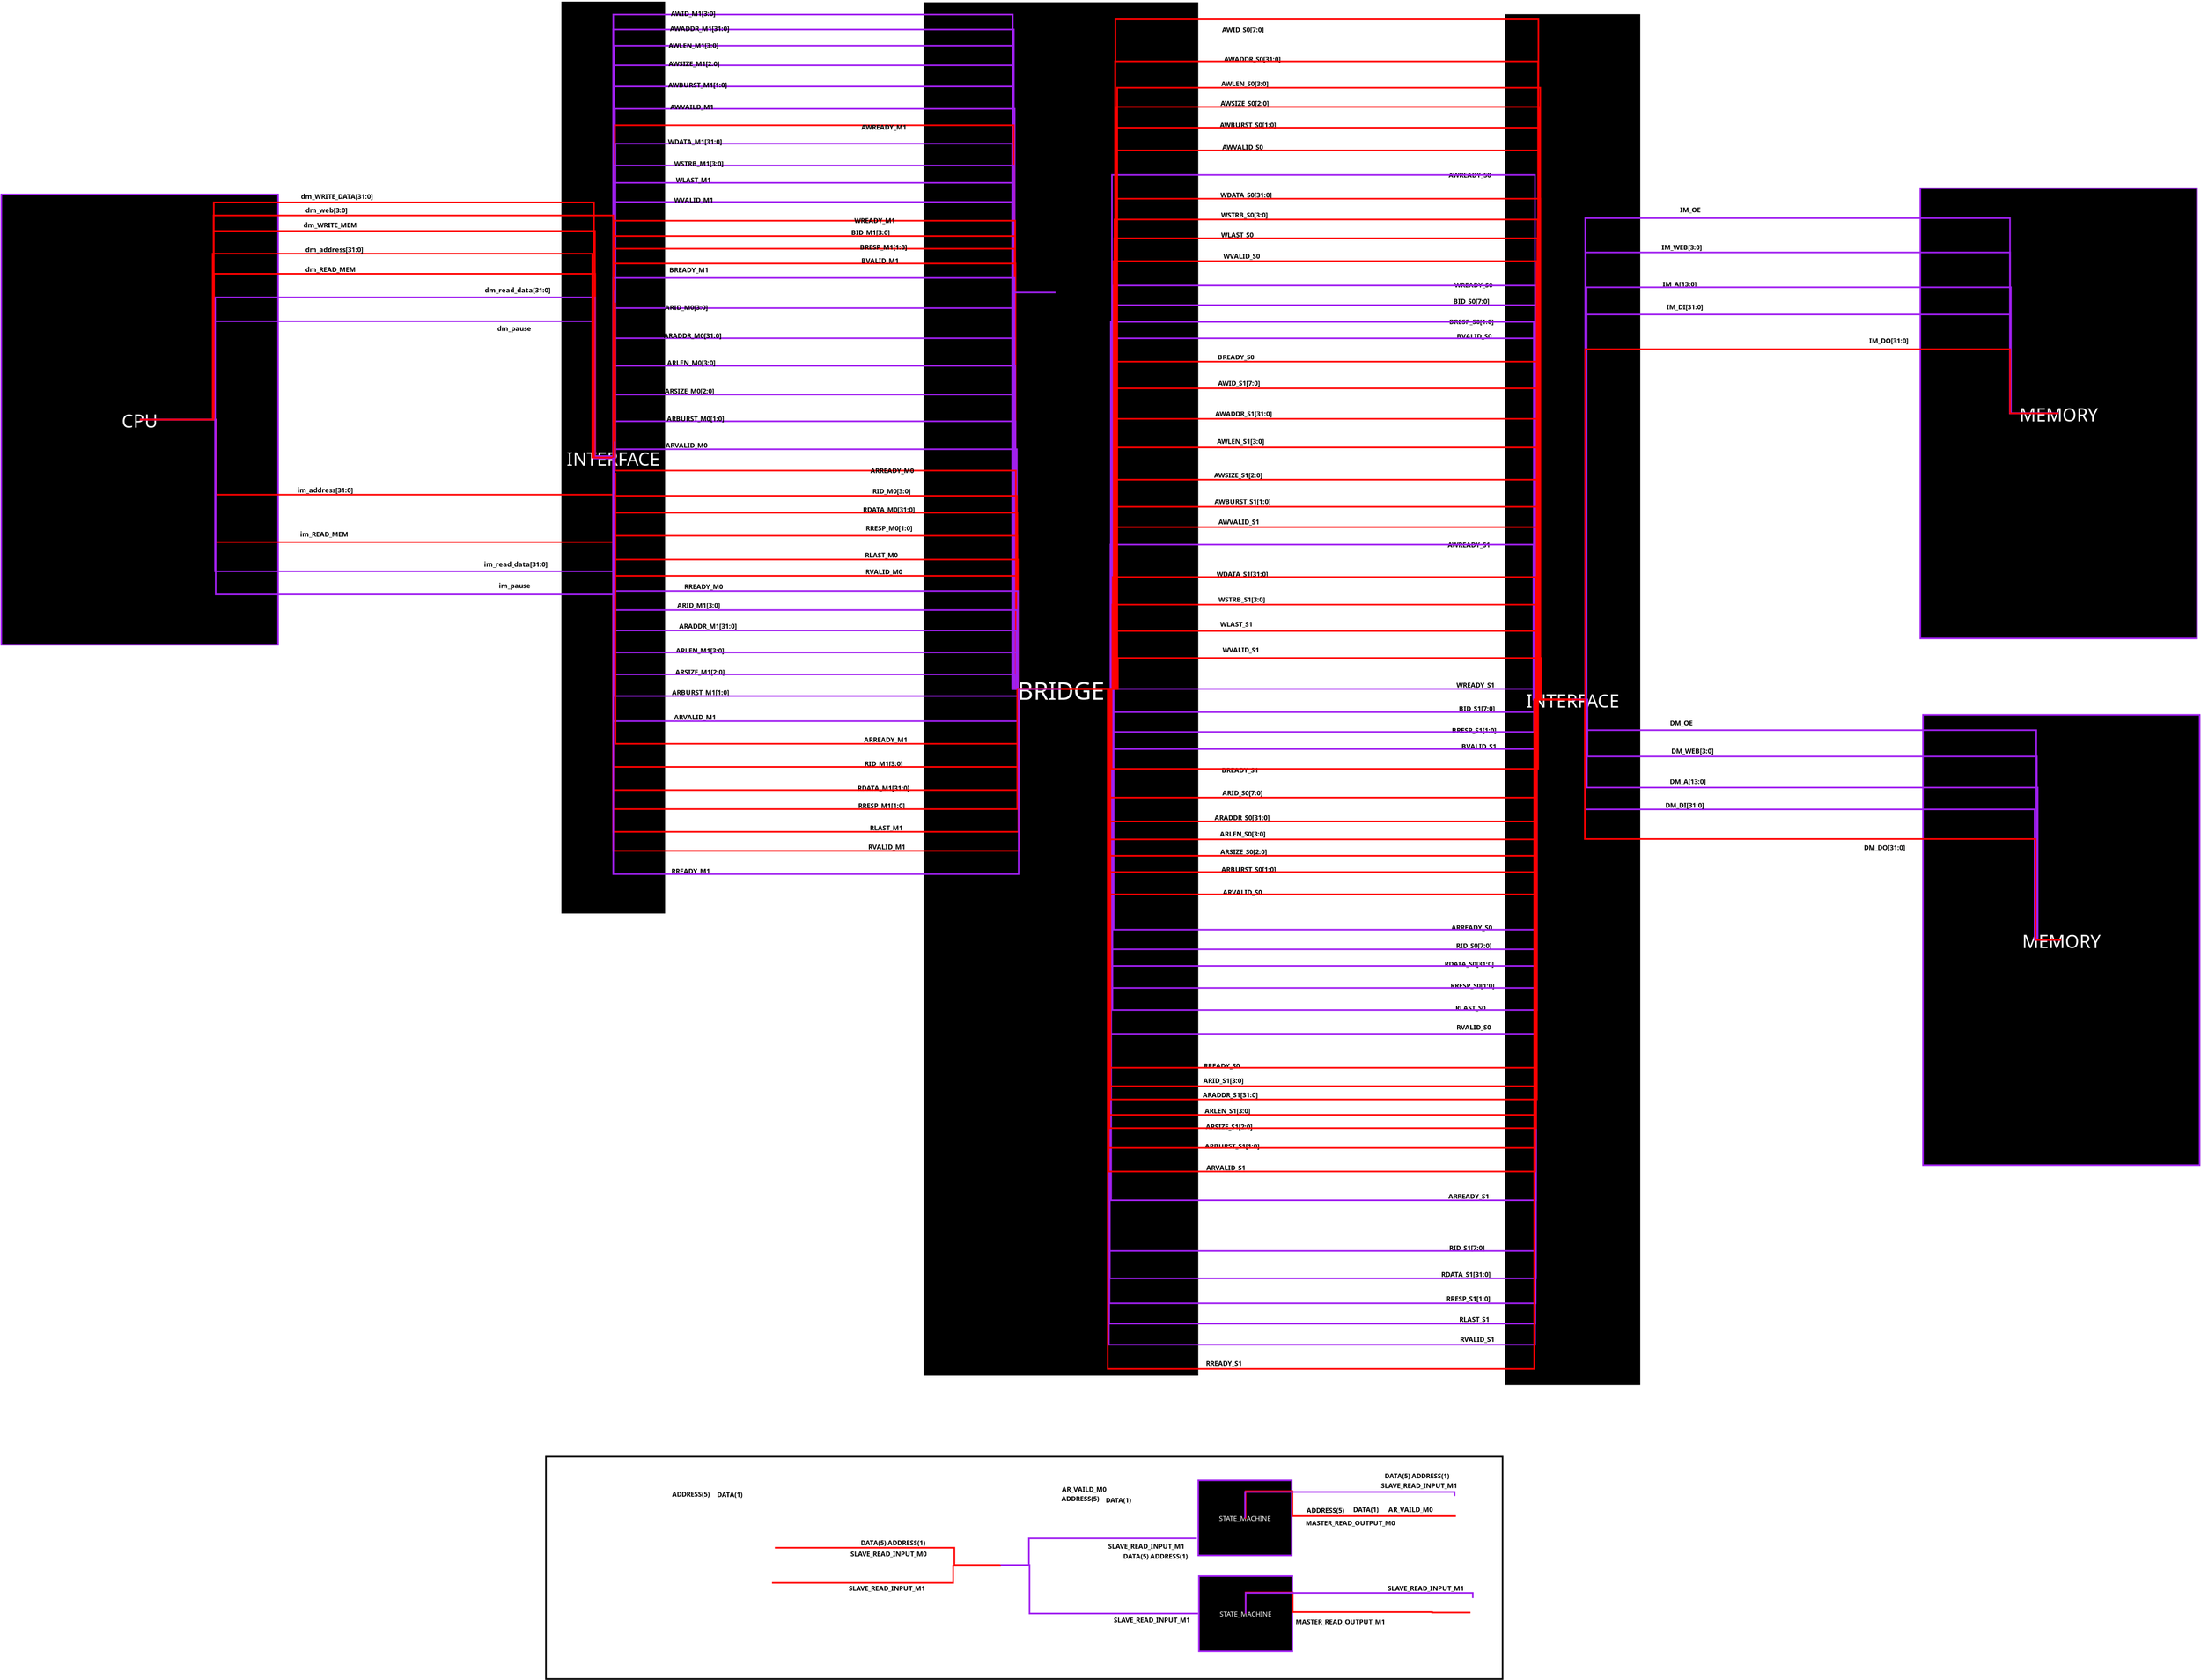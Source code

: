 <?xml version="1.0" encoding="UTF-8"?>
<dia:diagram xmlns:dia="http://www.lysator.liu.se/~alla/dia/">
  <dia:layer name="背景" visible="true" active="true">
    <dia:object type="Flowchart - Box" version="0" id="O0">
      <dia:attribute name="obj_pos">
        <dia:point val="22.849,-4.079"/>
      </dia:attribute>
      <dia:attribute name="obj_bb">
        <dia:rectangle val="22.799,-4.129;32.712,82.24"/>
      </dia:attribute>
      <dia:attribute name="elem_corner">
        <dia:point val="22.849,-4.079"/>
      </dia:attribute>
      <dia:attribute name="elem_width">
        <dia:real val="9.813"/>
      </dia:attribute>
      <dia:attribute name="elem_height">
        <dia:real val="86.268"/>
      </dia:attribute>
      <dia:attribute name="border_width">
        <dia:real val="0.1"/>
      </dia:attribute>
      <dia:attribute name="border_color">
        <dia:color val="#ffffff"/>
      </dia:attribute>
      <dia:attribute name="inner_color">
        <dia:color val="#000000"/>
      </dia:attribute>
      <dia:attribute name="show_background">
        <dia:boolean val="true"/>
      </dia:attribute>
      <dia:attribute name="padding">
        <dia:real val="0.5"/>
      </dia:attribute>
      <dia:attribute name="text">
        <dia:composite type="text">
          <dia:attribute name="string">
            <dia:string>#INTERFACE#</dia:string>
          </dia:attribute>
          <dia:attribute name="font">
            <dia:font family="sans" style="0" name="Helvetica"/>
          </dia:attribute>
          <dia:attribute name="height">
            <dia:real val="2.141"/>
          </dia:attribute>
          <dia:attribute name="pos">
            <dia:point val="27.756,39.698"/>
          </dia:attribute>
          <dia:attribute name="color">
            <dia:color val="#ffffff"/>
          </dia:attribute>
          <dia:attribute name="alignment">
            <dia:enum val="1"/>
          </dia:attribute>
        </dia:composite>
      </dia:attribute>
    </dia:object>
    <dia:object type="Flowchart - Box" version="0" id="O1">
      <dia:attribute name="obj_pos">
        <dia:point val="57.037,-4.012"/>
      </dia:attribute>
      <dia:attribute name="obj_bb">
        <dia:rectangle val="56.987,-4.062;83.136,125.923"/>
      </dia:attribute>
      <dia:attribute name="elem_corner">
        <dia:point val="57.037,-4.012"/>
      </dia:attribute>
      <dia:attribute name="elem_width">
        <dia:real val="26.049"/>
      </dia:attribute>
      <dia:attribute name="elem_height">
        <dia:real val="129.884"/>
      </dia:attribute>
      <dia:attribute name="border_width">
        <dia:real val="0.1"/>
      </dia:attribute>
      <dia:attribute name="border_color">
        <dia:color val="#ffffff"/>
      </dia:attribute>
      <dia:attribute name="inner_color">
        <dia:color val="#000000"/>
      </dia:attribute>
      <dia:attribute name="show_background">
        <dia:boolean val="true"/>
      </dia:attribute>
      <dia:attribute name="padding">
        <dia:real val="0.5"/>
      </dia:attribute>
      <dia:attribute name="text">
        <dia:composite type="text">
          <dia:attribute name="string">
            <dia:string>#BRIDGE#</dia:string>
          </dia:attribute>
          <dia:attribute name="font">
            <dia:font family="sans" style="0" name="Helvetica"/>
          </dia:attribute>
          <dia:attribute name="height">
            <dia:real val="2.846"/>
          </dia:attribute>
          <dia:attribute name="pos">
            <dia:point val="70.062,61.785"/>
          </dia:attribute>
          <dia:attribute name="color">
            <dia:color val="#ffffff"/>
          </dia:attribute>
          <dia:attribute name="alignment">
            <dia:enum val="1"/>
          </dia:attribute>
        </dia:composite>
      </dia:attribute>
    </dia:object>
    <dia:object type="Flowchart - Box" version="0" id="O2">
      <dia:attribute name="obj_pos">
        <dia:point val="111.979,-2.891"/>
      </dia:attribute>
      <dia:attribute name="obj_bb">
        <dia:rectangle val="111.929,-2.941;124.908,126.792"/>
      </dia:attribute>
      <dia:attribute name="elem_corner">
        <dia:point val="111.979,-2.891"/>
      </dia:attribute>
      <dia:attribute name="elem_width">
        <dia:real val="12.879"/>
      </dia:attribute>
      <dia:attribute name="elem_height">
        <dia:real val="129.633"/>
      </dia:attribute>
      <dia:attribute name="border_width">
        <dia:real val="0.1"/>
      </dia:attribute>
      <dia:attribute name="border_color">
        <dia:color val="#ffffff"/>
      </dia:attribute>
      <dia:attribute name="inner_color">
        <dia:color val="#000000"/>
      </dia:attribute>
      <dia:attribute name="show_background">
        <dia:boolean val="true"/>
      </dia:attribute>
      <dia:attribute name="padding">
        <dia:real val="0.5"/>
      </dia:attribute>
      <dia:attribute name="text">
        <dia:composite type="text">
          <dia:attribute name="string">
            <dia:string>#INTERFACE#</dia:string>
          </dia:attribute>
          <dia:attribute name="font">
            <dia:font family="sans" style="0" name="Helvetica"/>
          </dia:attribute>
          <dia:attribute name="height">
            <dia:real val="2.141"/>
          </dia:attribute>
          <dia:attribute name="pos">
            <dia:point val="118.418,62.568"/>
          </dia:attribute>
          <dia:attribute name="color">
            <dia:color val="#ffffff"/>
          </dia:attribute>
          <dia:attribute name="alignment">
            <dia:enum val="1"/>
          </dia:attribute>
        </dia:composite>
      </dia:attribute>
    </dia:object>
    <dia:object type="Standard - ZigZagLine" version="1" id="O3">
      <dia:attribute name="obj_pos">
        <dia:point val="27.756,39.055"/>
      </dia:attribute>
      <dia:attribute name="obj_bb">
        <dia:rectangle val="27.68,-2.881;70.137,61.005"/>
      </dia:attribute>
      <dia:attribute name="orth_points">
        <dia:point val="27.756,39.055"/>
        <dia:point val="27.756,-2.806"/>
        <dia:point val="65.509,-2.806"/>
        <dia:point val="65.509,60.931"/>
        <dia:point val="70.062,60.931"/>
      </dia:attribute>
      <dia:attribute name="orth_orient">
        <dia:enum val="1"/>
        <dia:enum val="0"/>
        <dia:enum val="1"/>
        <dia:enum val="0"/>
      </dia:attribute>
      <dia:attribute name="autorouting">
        <dia:boolean val="false"/>
      </dia:attribute>
      <dia:attribute name="line_color">
        <dia:color val="#a020f0"/>
      </dia:attribute>
      <dia:attribute name="line_width">
        <dia:real val="0.15"/>
      </dia:attribute>
      <dia:connections>
        <dia:connection handle="0" to="O0" connection="16"/>
        <dia:connection handle="1" to="O1" connection="16"/>
      </dia:connections>
    </dia:object>
    <dia:object type="Standard - Text" version="1" id="O4">
      <dia:attribute name="obj_pos">
        <dia:point val="33.206,-2.67"/>
      </dia:attribute>
      <dia:attribute name="obj_bb">
        <dia:rectangle val="33.206,-3.31;38.111,-2.538"/>
      </dia:attribute>
      <dia:attribute name="text">
        <dia:composite type="text">
          <dia:attribute name="string">
            <dia:string>#AWID_M1[3:0]#</dia:string>
          </dia:attribute>
          <dia:attribute name="font">
            <dia:font family="sans" style="80" name="Helvetica-Bold"/>
          </dia:attribute>
          <dia:attribute name="height">
            <dia:real val="0.8"/>
          </dia:attribute>
          <dia:attribute name="pos">
            <dia:point val="33.206,-2.67"/>
          </dia:attribute>
          <dia:attribute name="color">
            <dia:color val="#000000"/>
          </dia:attribute>
          <dia:attribute name="alignment">
            <dia:enum val="0"/>
          </dia:attribute>
        </dia:composite>
      </dia:attribute>
      <dia:attribute name="valign">
        <dia:enum val="3"/>
      </dia:attribute>
    </dia:object>
    <dia:object type="Standard - ZigZagLine" version="1" id="O5">
      <dia:attribute name="obj_pos">
        <dia:point val="27.756,39.055"/>
      </dia:attribute>
      <dia:attribute name="obj_bb">
        <dia:rectangle val="27.68,-1.467;70.137,61.005"/>
      </dia:attribute>
      <dia:attribute name="orth_points">
        <dia:point val="27.756,39.055"/>
        <dia:point val="27.756,-1.392"/>
        <dia:point val="65.606,-1.392"/>
        <dia:point val="65.606,60.931"/>
        <dia:point val="70.062,60.931"/>
      </dia:attribute>
      <dia:attribute name="orth_orient">
        <dia:enum val="1"/>
        <dia:enum val="0"/>
        <dia:enum val="1"/>
        <dia:enum val="0"/>
      </dia:attribute>
      <dia:attribute name="autorouting">
        <dia:boolean val="false"/>
      </dia:attribute>
      <dia:attribute name="line_color">
        <dia:color val="#a020f0"/>
      </dia:attribute>
      <dia:attribute name="line_width">
        <dia:real val="0.15"/>
      </dia:attribute>
      <dia:connections>
        <dia:connection handle="0" to="O0" connection="16"/>
        <dia:connection handle="1" to="O1" connection="16"/>
      </dia:connections>
    </dia:object>
    <dia:object type="Standard - Text" version="1" id="O6">
      <dia:attribute name="obj_pos">
        <dia:point val="33.108,-1.244"/>
      </dia:attribute>
      <dia:attribute name="obj_bb">
        <dia:rectangle val="33.108,-1.884;39.498,-1.112"/>
      </dia:attribute>
      <dia:attribute name="text">
        <dia:composite type="text">
          <dia:attribute name="string">
            <dia:string>#AWADDR_M1[31:0]#</dia:string>
          </dia:attribute>
          <dia:attribute name="font">
            <dia:font family="sans" style="80" name="Helvetica-Bold"/>
          </dia:attribute>
          <dia:attribute name="height">
            <dia:real val="0.8"/>
          </dia:attribute>
          <dia:attribute name="pos">
            <dia:point val="33.108,-1.244"/>
          </dia:attribute>
          <dia:attribute name="color">
            <dia:color val="#000000"/>
          </dia:attribute>
          <dia:attribute name="alignment">
            <dia:enum val="0"/>
          </dia:attribute>
        </dia:composite>
      </dia:attribute>
      <dia:attribute name="valign">
        <dia:enum val="3"/>
      </dia:attribute>
    </dia:object>
    <dia:object type="Standard - ZigZagLine" version="1" id="O7">
      <dia:attribute name="obj_pos">
        <dia:point val="27.756,39.055"/>
      </dia:attribute>
      <dia:attribute name="obj_bb">
        <dia:rectangle val="27.68,0.061;70.137,61.005"/>
      </dia:attribute>
      <dia:attribute name="orth_points">
        <dia:point val="27.756,39.055"/>
        <dia:point val="27.82,39.055"/>
        <dia:point val="27.82,0.136"/>
        <dia:point val="65.496,0.136"/>
        <dia:point val="65.496,60.931"/>
        <dia:point val="70.062,60.931"/>
      </dia:attribute>
      <dia:attribute name="orth_orient">
        <dia:enum val="0"/>
        <dia:enum val="1"/>
        <dia:enum val="0"/>
        <dia:enum val="1"/>
        <dia:enum val="0"/>
      </dia:attribute>
      <dia:attribute name="autorouting">
        <dia:boolean val="false"/>
      </dia:attribute>
      <dia:attribute name="line_color">
        <dia:color val="#a020f0"/>
      </dia:attribute>
      <dia:attribute name="line_width">
        <dia:real val="0.15"/>
      </dia:attribute>
      <dia:connections>
        <dia:connection handle="0" to="O0" connection="16"/>
        <dia:connection handle="1" to="O1" connection="16"/>
      </dia:connections>
    </dia:object>
    <dia:object type="Standard - Text" version="1" id="O8">
      <dia:attribute name="obj_pos">
        <dia:point val="32.989,0.351"/>
      </dia:attribute>
      <dia:attribute name="obj_bb">
        <dia:rectangle val="32.989,-0.289;38.353,0.484"/>
      </dia:attribute>
      <dia:attribute name="text">
        <dia:composite type="text">
          <dia:attribute name="string">
            <dia:string>#AWLEN_M1[3:0]#</dia:string>
          </dia:attribute>
          <dia:attribute name="font">
            <dia:font family="sans" style="80" name="Helvetica-Bold"/>
          </dia:attribute>
          <dia:attribute name="height">
            <dia:real val="0.8"/>
          </dia:attribute>
          <dia:attribute name="pos">
            <dia:point val="32.989,0.351"/>
          </dia:attribute>
          <dia:attribute name="color">
            <dia:color val="#000000"/>
          </dia:attribute>
          <dia:attribute name="alignment">
            <dia:enum val="0"/>
          </dia:attribute>
        </dia:composite>
      </dia:attribute>
      <dia:attribute name="valign">
        <dia:enum val="3"/>
      </dia:attribute>
    </dia:object>
    <dia:object type="Standard - ZigZagLine" version="1" id="O9">
      <dia:attribute name="obj_pos">
        <dia:point val="27.756,39.055"/>
      </dia:attribute>
      <dia:attribute name="obj_bb">
        <dia:rectangle val="27.68,1.914;70.137,61.005"/>
      </dia:attribute>
      <dia:attribute name="orth_points">
        <dia:point val="27.756,39.055"/>
        <dia:point val="27.874,39.055"/>
        <dia:point val="27.874,1.989"/>
        <dia:point val="65.551,1.989"/>
        <dia:point val="65.551,60.931"/>
        <dia:point val="70.062,60.931"/>
      </dia:attribute>
      <dia:attribute name="orth_orient">
        <dia:enum val="0"/>
        <dia:enum val="1"/>
        <dia:enum val="0"/>
        <dia:enum val="1"/>
        <dia:enum val="0"/>
      </dia:attribute>
      <dia:attribute name="autorouting">
        <dia:boolean val="false"/>
      </dia:attribute>
      <dia:attribute name="line_color">
        <dia:color val="#a020f0"/>
      </dia:attribute>
      <dia:attribute name="line_width">
        <dia:real val="0.15"/>
      </dia:attribute>
      <dia:connections>
        <dia:connection handle="0" to="O0" connection="16"/>
        <dia:connection handle="1" to="O1" connection="16"/>
      </dia:connections>
    </dia:object>
    <dia:object type="Standard - Text" version="1" id="O10">
      <dia:attribute name="obj_pos">
        <dia:point val="32.986,2.07"/>
      </dia:attribute>
      <dia:attribute name="obj_bb">
        <dia:rectangle val="32.986,1.43;38.603,2.202"/>
      </dia:attribute>
      <dia:attribute name="text">
        <dia:composite type="text">
          <dia:attribute name="string">
            <dia:string>#AWSIZE_M1[2:0]#</dia:string>
          </dia:attribute>
          <dia:attribute name="font">
            <dia:font family="sans" style="80" name="Helvetica-Bold"/>
          </dia:attribute>
          <dia:attribute name="height">
            <dia:real val="0.8"/>
          </dia:attribute>
          <dia:attribute name="pos">
            <dia:point val="32.986,2.07"/>
          </dia:attribute>
          <dia:attribute name="color">
            <dia:color val="#000000"/>
          </dia:attribute>
          <dia:attribute name="alignment">
            <dia:enum val="0"/>
          </dia:attribute>
        </dia:composite>
      </dia:attribute>
      <dia:attribute name="valign">
        <dia:enum val="3"/>
      </dia:attribute>
    </dia:object>
    <dia:object type="Standard - ZigZagLine" version="1" id="O11">
      <dia:attribute name="obj_pos">
        <dia:point val="27.756,39.055"/>
      </dia:attribute>
      <dia:attribute name="obj_bb">
        <dia:rectangle val="27.68,3.919;65.581,39.13"/>
      </dia:attribute>
      <dia:attribute name="orth_points">
        <dia:point val="27.756,39.055"/>
        <dia:point val="27.82,39.055"/>
        <dia:point val="27.82,3.994"/>
        <dia:point val="65.506,3.994"/>
        <dia:point val="65.506,5.599"/>
      </dia:attribute>
      <dia:attribute name="orth_orient">
        <dia:enum val="0"/>
        <dia:enum val="1"/>
        <dia:enum val="0"/>
        <dia:enum val="1"/>
      </dia:attribute>
      <dia:attribute name="autorouting">
        <dia:boolean val="false"/>
      </dia:attribute>
      <dia:attribute name="line_color">
        <dia:color val="#a020f0"/>
      </dia:attribute>
      <dia:attribute name="line_width">
        <dia:real val="0.15"/>
      </dia:attribute>
      <dia:connections>
        <dia:connection handle="0" to="O0" connection="16"/>
      </dia:connections>
    </dia:object>
    <dia:object type="Standard - Text" version="1" id="O12">
      <dia:attribute name="obj_pos">
        <dia:point val="32.953,4.086"/>
      </dia:attribute>
      <dia:attribute name="obj_bb">
        <dia:rectangle val="32.953,3.446;39.238,4.218"/>
      </dia:attribute>
      <dia:attribute name="text">
        <dia:composite type="text">
          <dia:attribute name="string">
            <dia:string>#AWBURST_M1[1:0]#</dia:string>
          </dia:attribute>
          <dia:attribute name="font">
            <dia:font family="sans" style="80" name="Helvetica-Bold"/>
          </dia:attribute>
          <dia:attribute name="height">
            <dia:real val="0.8"/>
          </dia:attribute>
          <dia:attribute name="pos">
            <dia:point val="32.953,4.086"/>
          </dia:attribute>
          <dia:attribute name="color">
            <dia:color val="#000000"/>
          </dia:attribute>
          <dia:attribute name="alignment">
            <dia:enum val="0"/>
          </dia:attribute>
        </dia:composite>
      </dia:attribute>
      <dia:attribute name="valign">
        <dia:enum val="3"/>
      </dia:attribute>
    </dia:object>
    <dia:object type="Standard - ZigZagLine" version="1" id="O13">
      <dia:attribute name="obj_pos">
        <dia:point val="27.756,39.055"/>
      </dia:attribute>
      <dia:attribute name="obj_bb">
        <dia:rectangle val="27.68,6.028;70.137,61.005"/>
      </dia:attribute>
      <dia:attribute name="orth_points">
        <dia:point val="27.756,39.055"/>
        <dia:point val="27.909,39.055"/>
        <dia:point val="27.909,6.103"/>
        <dia:point val="65.69,6.103"/>
        <dia:point val="65.69,60.931"/>
        <dia:point val="70.062,60.931"/>
      </dia:attribute>
      <dia:attribute name="orth_orient">
        <dia:enum val="0"/>
        <dia:enum val="1"/>
        <dia:enum val="0"/>
        <dia:enum val="1"/>
        <dia:enum val="0"/>
      </dia:attribute>
      <dia:attribute name="autorouting">
        <dia:boolean val="false"/>
      </dia:attribute>
      <dia:attribute name="line_color">
        <dia:color val="#a020f0"/>
      </dia:attribute>
      <dia:attribute name="line_width">
        <dia:real val="0.15"/>
      </dia:attribute>
      <dia:connections>
        <dia:connection handle="0" to="O0" connection="16"/>
        <dia:connection handle="1" to="O1" connection="16"/>
      </dia:connections>
    </dia:object>
    <dia:object type="Standard - Text" version="1" id="O14">
      <dia:attribute name="obj_pos">
        <dia:point val="33.136,6.149"/>
      </dia:attribute>
      <dia:attribute name="obj_bb">
        <dia:rectangle val="33.136,5.509;37.651,6.281"/>
      </dia:attribute>
      <dia:attribute name="text">
        <dia:composite type="text">
          <dia:attribute name="string">
            <dia:string>#AWVAILD_M1#</dia:string>
          </dia:attribute>
          <dia:attribute name="font">
            <dia:font family="sans" style="80" name="Helvetica-Bold"/>
          </dia:attribute>
          <dia:attribute name="height">
            <dia:real val="0.8"/>
          </dia:attribute>
          <dia:attribute name="pos">
            <dia:point val="33.136,6.149"/>
          </dia:attribute>
          <dia:attribute name="color">
            <dia:color val="#000000"/>
          </dia:attribute>
          <dia:attribute name="alignment">
            <dia:enum val="0"/>
          </dia:attribute>
        </dia:composite>
      </dia:attribute>
      <dia:attribute name="valign">
        <dia:enum val="3"/>
      </dia:attribute>
    </dia:object>
    <dia:object type="Standard - ZigZagLine" version="1" id="O15">
      <dia:attribute name="obj_pos">
        <dia:point val="27.756,39.055"/>
      </dia:attribute>
      <dia:attribute name="obj_bb">
        <dia:rectangle val="27.68,7.587;70.137,61.005"/>
      </dia:attribute>
      <dia:attribute name="orth_points">
        <dia:point val="27.756,39.055"/>
        <dia:point val="27.909,39.055"/>
        <dia:point val="27.909,7.662"/>
        <dia:point val="65.598,7.662"/>
        <dia:point val="65.598,60.931"/>
        <dia:point val="70.062,60.931"/>
      </dia:attribute>
      <dia:attribute name="orth_orient">
        <dia:enum val="0"/>
        <dia:enum val="1"/>
        <dia:enum val="0"/>
        <dia:enum val="1"/>
        <dia:enum val="0"/>
      </dia:attribute>
      <dia:attribute name="autorouting">
        <dia:boolean val="false"/>
      </dia:attribute>
      <dia:attribute name="line_color">
        <dia:color val="#ff0000"/>
      </dia:attribute>
      <dia:attribute name="line_width">
        <dia:real val="0.15"/>
      </dia:attribute>
      <dia:connections>
        <dia:connection handle="0" to="O0" connection="16"/>
        <dia:connection handle="1" to="O1" connection="16"/>
      </dia:connections>
    </dia:object>
    <dia:object type="Standard - Text" version="1" id="O16">
      <dia:attribute name="obj_pos">
        <dia:point val="50.559,8.075"/>
      </dia:attribute>
      <dia:attribute name="obj_bb">
        <dia:rectangle val="50.559,7.435;50.559,8.207"/>
      </dia:attribute>
      <dia:attribute name="text">
        <dia:composite type="text">
          <dia:attribute name="string">
            <dia:string>##</dia:string>
          </dia:attribute>
          <dia:attribute name="font">
            <dia:font family="sans" style="80" name="Helvetica-Bold"/>
          </dia:attribute>
          <dia:attribute name="height">
            <dia:real val="0.8"/>
          </dia:attribute>
          <dia:attribute name="pos">
            <dia:point val="50.559,8.075"/>
          </dia:attribute>
          <dia:attribute name="color">
            <dia:color val="#000000"/>
          </dia:attribute>
          <dia:attribute name="alignment">
            <dia:enum val="0"/>
          </dia:attribute>
        </dia:composite>
      </dia:attribute>
      <dia:attribute name="valign">
        <dia:enum val="3"/>
      </dia:attribute>
    </dia:object>
    <dia:object type="Standard - Text" version="1" id="O17">
      <dia:attribute name="obj_pos">
        <dia:point val="51.201,8.075"/>
      </dia:attribute>
      <dia:attribute name="obj_bb">
        <dia:rectangle val="51.201,7.435;55.896,8.207"/>
      </dia:attribute>
      <dia:attribute name="text">
        <dia:composite type="text">
          <dia:attribute name="string">
            <dia:string>#AWREADY_M1#</dia:string>
          </dia:attribute>
          <dia:attribute name="font">
            <dia:font family="sans" style="80" name="Helvetica-Bold"/>
          </dia:attribute>
          <dia:attribute name="height">
            <dia:real val="0.8"/>
          </dia:attribute>
          <dia:attribute name="pos">
            <dia:point val="51.201,8.075"/>
          </dia:attribute>
          <dia:attribute name="color">
            <dia:color val="#000000"/>
          </dia:attribute>
          <dia:attribute name="alignment">
            <dia:enum val="0"/>
          </dia:attribute>
        </dia:composite>
      </dia:attribute>
      <dia:attribute name="valign">
        <dia:enum val="3"/>
      </dia:attribute>
    </dia:object>
    <dia:object type="Standard - ZigZagLine" version="1" id="O18">
      <dia:attribute name="obj_pos">
        <dia:point val="27.756,39.055"/>
      </dia:attribute>
      <dia:attribute name="obj_bb">
        <dia:rectangle val="27.68,9.326;70.137,61.005"/>
      </dia:attribute>
      <dia:attribute name="orth_points">
        <dia:point val="27.756,39.055"/>
        <dia:point val="27.958,39.055"/>
        <dia:point val="27.958,9.401"/>
        <dia:point val="65.462,9.401"/>
        <dia:point val="65.462,60.931"/>
        <dia:point val="70.062,60.931"/>
      </dia:attribute>
      <dia:attribute name="orth_orient">
        <dia:enum val="0"/>
        <dia:enum val="1"/>
        <dia:enum val="0"/>
        <dia:enum val="1"/>
        <dia:enum val="0"/>
      </dia:attribute>
      <dia:attribute name="autorouting">
        <dia:boolean val="false"/>
      </dia:attribute>
      <dia:attribute name="line_color">
        <dia:color val="#a020f0"/>
      </dia:attribute>
      <dia:attribute name="line_width">
        <dia:real val="0.15"/>
      </dia:attribute>
      <dia:connections>
        <dia:connection handle="0" to="O0" connection="16"/>
        <dia:connection handle="1" to="O1" connection="16"/>
      </dia:connections>
    </dia:object>
    <dia:object type="Standard - Text" version="1" id="O19">
      <dia:attribute name="obj_pos">
        <dia:point val="32.919,9.444"/>
      </dia:attribute>
      <dia:attribute name="obj_bb">
        <dia:rectangle val="32.919,8.804;38.752,9.576"/>
      </dia:attribute>
      <dia:attribute name="text">
        <dia:composite type="text">
          <dia:attribute name="string">
            <dia:string>#WDATA_M1[31:0]#</dia:string>
          </dia:attribute>
          <dia:attribute name="font">
            <dia:font family="sans" style="80" name="Helvetica-Bold"/>
          </dia:attribute>
          <dia:attribute name="height">
            <dia:real val="0.8"/>
          </dia:attribute>
          <dia:attribute name="pos">
            <dia:point val="32.919,9.444"/>
          </dia:attribute>
          <dia:attribute name="color">
            <dia:color val="#000000"/>
          </dia:attribute>
          <dia:attribute name="alignment">
            <dia:enum val="0"/>
          </dia:attribute>
        </dia:composite>
      </dia:attribute>
      <dia:attribute name="valign">
        <dia:enum val="3"/>
      </dia:attribute>
    </dia:object>
    <dia:object type="Standard - ZigZagLine" version="1" id="O20">
      <dia:attribute name="obj_pos">
        <dia:point val="27.756,39.055"/>
      </dia:attribute>
      <dia:attribute name="obj_bb">
        <dia:rectangle val="27.68,11.387;70.137,61.005"/>
      </dia:attribute>
      <dia:attribute name="orth_points">
        <dia:point val="27.756,39.055"/>
        <dia:point val="27.79,39.055"/>
        <dia:point val="27.79,11.462"/>
        <dia:point val="65.588,11.462"/>
        <dia:point val="65.588,60.931"/>
        <dia:point val="70.062,60.931"/>
      </dia:attribute>
      <dia:attribute name="orth_orient">
        <dia:enum val="0"/>
        <dia:enum val="1"/>
        <dia:enum val="0"/>
        <dia:enum val="1"/>
        <dia:enum val="0"/>
      </dia:attribute>
      <dia:attribute name="autorouting">
        <dia:boolean val="false"/>
      </dia:attribute>
      <dia:attribute name="line_color">
        <dia:color val="#a020f0"/>
      </dia:attribute>
      <dia:attribute name="line_width">
        <dia:real val="0.15"/>
      </dia:attribute>
      <dia:connections>
        <dia:connection handle="0" to="O0" connection="16"/>
        <dia:connection handle="1" to="O1" connection="16"/>
      </dia:connections>
    </dia:object>
    <dia:object type="Standard - Text" version="1" id="O21">
      <dia:attribute name="obj_pos">
        <dia:point val="33.508,11.504"/>
      </dia:attribute>
      <dia:attribute name="obj_bb">
        <dia:rectangle val="33.508,10.864;38.883,11.636"/>
      </dia:attribute>
      <dia:attribute name="text">
        <dia:composite type="text">
          <dia:attribute name="string">
            <dia:string>#WSTRB_M1[3:0]#</dia:string>
          </dia:attribute>
          <dia:attribute name="font">
            <dia:font family="sans" style="80" name="Helvetica-Bold"/>
          </dia:attribute>
          <dia:attribute name="height">
            <dia:real val="0.8"/>
          </dia:attribute>
          <dia:attribute name="pos">
            <dia:point val="33.508,11.504"/>
          </dia:attribute>
          <dia:attribute name="color">
            <dia:color val="#000000"/>
          </dia:attribute>
          <dia:attribute name="alignment">
            <dia:enum val="0"/>
          </dia:attribute>
        </dia:composite>
      </dia:attribute>
      <dia:attribute name="valign">
        <dia:enum val="3"/>
      </dia:attribute>
    </dia:object>
    <dia:object type="Standard - ZigZagLine" version="1" id="O22">
      <dia:attribute name="obj_pos">
        <dia:point val="27.756,39.055"/>
      </dia:attribute>
      <dia:attribute name="obj_bb">
        <dia:rectangle val="27.68,13.026;70.137,61.005"/>
      </dia:attribute>
      <dia:attribute name="orth_points">
        <dia:point val="27.756,39.055"/>
        <dia:point val="27.916,39.055"/>
        <dia:point val="27.916,13.101"/>
        <dia:point val="65.546,13.101"/>
        <dia:point val="65.546,60.931"/>
        <dia:point val="70.062,60.931"/>
      </dia:attribute>
      <dia:attribute name="orth_orient">
        <dia:enum val="0"/>
        <dia:enum val="1"/>
        <dia:enum val="0"/>
        <dia:enum val="1"/>
        <dia:enum val="0"/>
      </dia:attribute>
      <dia:attribute name="autorouting">
        <dia:boolean val="false"/>
      </dia:attribute>
      <dia:attribute name="line_color">
        <dia:color val="#a020f0"/>
      </dia:attribute>
      <dia:attribute name="line_width">
        <dia:real val="0.15"/>
      </dia:attribute>
      <dia:connections>
        <dia:connection handle="0" to="O0" connection="16"/>
        <dia:connection handle="1" to="O1" connection="16"/>
      </dia:connections>
    </dia:object>
    <dia:object type="Standard - Text" version="1" id="O23">
      <dia:attribute name="obj_pos">
        <dia:point val="33.676,13.059"/>
      </dia:attribute>
      <dia:attribute name="obj_bb">
        <dia:rectangle val="33.676,12.419;37.324,13.192"/>
      </dia:attribute>
      <dia:attribute name="text">
        <dia:composite type="text">
          <dia:attribute name="string">
            <dia:string>#WLAST_M1#</dia:string>
          </dia:attribute>
          <dia:attribute name="font">
            <dia:font family="sans" style="80" name="Helvetica-Bold"/>
          </dia:attribute>
          <dia:attribute name="height">
            <dia:real val="0.8"/>
          </dia:attribute>
          <dia:attribute name="pos">
            <dia:point val="33.676,13.059"/>
          </dia:attribute>
          <dia:attribute name="color">
            <dia:color val="#000000"/>
          </dia:attribute>
          <dia:attribute name="alignment">
            <dia:enum val="0"/>
          </dia:attribute>
        </dia:composite>
      </dia:attribute>
      <dia:attribute name="valign">
        <dia:enum val="3"/>
      </dia:attribute>
    </dia:object>
    <dia:object type="Standard - ZigZagLine" version="1" id="O24">
      <dia:attribute name="obj_pos">
        <dia:point val="27.756,39.055"/>
      </dia:attribute>
      <dia:attribute name="obj_bb">
        <dia:rectangle val="27.68,14.832;70.137,61.005"/>
      </dia:attribute>
      <dia:attribute name="orth_points">
        <dia:point val="27.756,39.055"/>
        <dia:point val="27.836,39.055"/>
        <dia:point val="27.836,14.907"/>
        <dia:point val="65.466,14.907"/>
        <dia:point val="65.466,60.931"/>
        <dia:point val="70.062,60.931"/>
      </dia:attribute>
      <dia:attribute name="orth_orient">
        <dia:enum val="0"/>
        <dia:enum val="1"/>
        <dia:enum val="0"/>
        <dia:enum val="1"/>
        <dia:enum val="0"/>
      </dia:attribute>
      <dia:attribute name="autorouting">
        <dia:boolean val="false"/>
      </dia:attribute>
      <dia:attribute name="line_color">
        <dia:color val="#a020f0"/>
      </dia:attribute>
      <dia:attribute name="line_width">
        <dia:real val="0.15"/>
      </dia:attribute>
      <dia:connections>
        <dia:connection handle="0" to="O0" connection="16"/>
        <dia:connection handle="1" to="O1" connection="16"/>
      </dia:connections>
    </dia:object>
    <dia:object type="Standard - Text" version="1" id="O25">
      <dia:attribute name="obj_pos">
        <dia:point val="33.504,14.946"/>
      </dia:attribute>
      <dia:attribute name="obj_bb">
        <dia:rectangle val="33.504,14.306;37.581,15.078"/>
      </dia:attribute>
      <dia:attribute name="text">
        <dia:composite type="text">
          <dia:attribute name="string">
            <dia:string>#WVALID_M1#</dia:string>
          </dia:attribute>
          <dia:attribute name="font">
            <dia:font family="sans" style="80" name="Helvetica-Bold"/>
          </dia:attribute>
          <dia:attribute name="height">
            <dia:real val="0.8"/>
          </dia:attribute>
          <dia:attribute name="pos">
            <dia:point val="33.504,14.946"/>
          </dia:attribute>
          <dia:attribute name="color">
            <dia:color val="#000000"/>
          </dia:attribute>
          <dia:attribute name="alignment">
            <dia:enum val="0"/>
          </dia:attribute>
        </dia:composite>
      </dia:attribute>
      <dia:attribute name="valign">
        <dia:enum val="3"/>
      </dia:attribute>
    </dia:object>
    <dia:object type="Standard - ZigZagLine" version="1" id="O26">
      <dia:attribute name="obj_pos">
        <dia:point val="70.062,60.931"/>
      </dia:attribute>
      <dia:attribute name="obj_bb">
        <dia:rectangle val="27.68,16.606;70.137,61.005"/>
      </dia:attribute>
      <dia:attribute name="orth_points">
        <dia:point val="70.062,60.931"/>
        <dia:point val="65.736,60.931"/>
        <dia:point val="65.736,16.681"/>
        <dia:point val="27.875,16.681"/>
        <dia:point val="27.875,39.055"/>
        <dia:point val="27.756,39.055"/>
      </dia:attribute>
      <dia:attribute name="orth_orient">
        <dia:enum val="0"/>
        <dia:enum val="1"/>
        <dia:enum val="0"/>
        <dia:enum val="1"/>
        <dia:enum val="0"/>
      </dia:attribute>
      <dia:attribute name="autorouting">
        <dia:boolean val="false"/>
      </dia:attribute>
      <dia:attribute name="line_color">
        <dia:color val="#ff0000"/>
      </dia:attribute>
      <dia:attribute name="line_width">
        <dia:real val="0.15"/>
      </dia:attribute>
      <dia:connections>
        <dia:connection handle="0" to="O1" connection="16"/>
        <dia:connection handle="1" to="O0" connection="16"/>
      </dia:connections>
    </dia:object>
    <dia:object type="Standard - Text" version="1" id="O27">
      <dia:attribute name="obj_pos">
        <dia:point val="50.242,18.027"/>
      </dia:attribute>
      <dia:attribute name="obj_bb">
        <dia:rectangle val="50.242,17.387;54.492,18.159"/>
      </dia:attribute>
      <dia:attribute name="text">
        <dia:composite type="text">
          <dia:attribute name="string">
            <dia:string>#BID_M1[3:0]#</dia:string>
          </dia:attribute>
          <dia:attribute name="font">
            <dia:font family="sans" style="80" name="Helvetica-Bold"/>
          </dia:attribute>
          <dia:attribute name="height">
            <dia:real val="0.8"/>
          </dia:attribute>
          <dia:attribute name="pos">
            <dia:point val="50.242,18.027"/>
          </dia:attribute>
          <dia:attribute name="color">
            <dia:color val="#000000"/>
          </dia:attribute>
          <dia:attribute name="alignment">
            <dia:enum val="0"/>
          </dia:attribute>
        </dia:composite>
      </dia:attribute>
      <dia:attribute name="valign">
        <dia:enum val="3"/>
      </dia:attribute>
    </dia:object>
    <dia:object type="Standard - ZigZagLine" version="1" id="O28">
      <dia:attribute name="obj_pos">
        <dia:point val="27.756,39.055"/>
      </dia:attribute>
      <dia:attribute name="obj_bb">
        <dia:rectangle val="27.68,18.056;70.137,61.005"/>
      </dia:attribute>
      <dia:attribute name="orth_points">
        <dia:point val="27.756,39.055"/>
        <dia:point val="27.798,39.055"/>
        <dia:point val="27.798,18.131"/>
        <dia:point val="65.727,18.131"/>
        <dia:point val="65.727,60.931"/>
        <dia:point val="70.062,60.931"/>
      </dia:attribute>
      <dia:attribute name="orth_orient">
        <dia:enum val="0"/>
        <dia:enum val="1"/>
        <dia:enum val="0"/>
        <dia:enum val="1"/>
        <dia:enum val="0"/>
      </dia:attribute>
      <dia:attribute name="autorouting">
        <dia:boolean val="false"/>
      </dia:attribute>
      <dia:attribute name="line_color">
        <dia:color val="#ff0000"/>
      </dia:attribute>
      <dia:attribute name="line_width">
        <dia:real val="0.15"/>
      </dia:attribute>
      <dia:connections>
        <dia:connection handle="0" to="O0" connection="16"/>
        <dia:connection handle="1" to="O1" connection="16"/>
      </dia:connections>
    </dia:object>
    <dia:object type="Standard - Text" version="1" id="O29">
      <dia:attribute name="obj_pos">
        <dia:point val="55.318,19.905"/>
      </dia:attribute>
      <dia:attribute name="obj_bb">
        <dia:rectangle val="55.318,19.265;55.318,20.037"/>
      </dia:attribute>
      <dia:attribute name="text">
        <dia:composite type="text">
          <dia:attribute name="string">
            <dia:string>##</dia:string>
          </dia:attribute>
          <dia:attribute name="font">
            <dia:font family="sans" style="80" name="Helvetica-Bold"/>
          </dia:attribute>
          <dia:attribute name="height">
            <dia:real val="0.8"/>
          </dia:attribute>
          <dia:attribute name="pos">
            <dia:point val="55.318,19.905"/>
          </dia:attribute>
          <dia:attribute name="color">
            <dia:color val="#000000"/>
          </dia:attribute>
          <dia:attribute name="alignment">
            <dia:enum val="0"/>
          </dia:attribute>
        </dia:composite>
      </dia:attribute>
      <dia:attribute name="valign">
        <dia:enum val="3"/>
      </dia:attribute>
    </dia:object>
    <dia:object type="Standard - Text" version="1" id="O30">
      <dia:attribute name="obj_pos">
        <dia:point val="50.537,16.898"/>
      </dia:attribute>
      <dia:attribute name="obj_bb">
        <dia:rectangle val="50.537,16.258;54.794,17.03"/>
      </dia:attribute>
      <dia:attribute name="text">
        <dia:composite type="text">
          <dia:attribute name="string">
            <dia:string>#WREADY_M1#</dia:string>
          </dia:attribute>
          <dia:attribute name="font">
            <dia:font family="sans" style="80" name="Helvetica-Bold"/>
          </dia:attribute>
          <dia:attribute name="height">
            <dia:real val="0.8"/>
          </dia:attribute>
          <dia:attribute name="pos">
            <dia:point val="50.537,16.898"/>
          </dia:attribute>
          <dia:attribute name="color">
            <dia:color val="#000000"/>
          </dia:attribute>
          <dia:attribute name="alignment">
            <dia:enum val="0"/>
          </dia:attribute>
        </dia:composite>
      </dia:attribute>
      <dia:attribute name="valign">
        <dia:enum val="3"/>
      </dia:attribute>
    </dia:object>
    <dia:object type="Standard - ZigZagLine" version="1" id="O31">
      <dia:attribute name="obj_pos">
        <dia:point val="27.756,39.055"/>
      </dia:attribute>
      <dia:attribute name="obj_bb">
        <dia:rectangle val="27.68,19.252;70.137,61.005"/>
      </dia:attribute>
      <dia:attribute name="orth_points">
        <dia:point val="27.756,39.055"/>
        <dia:point val="27.798,39.055"/>
        <dia:point val="27.798,19.327"/>
        <dia:point val="65.689,19.327"/>
        <dia:point val="65.689,60.931"/>
        <dia:point val="70.062,60.931"/>
      </dia:attribute>
      <dia:attribute name="orth_orient">
        <dia:enum val="0"/>
        <dia:enum val="1"/>
        <dia:enum val="0"/>
        <dia:enum val="1"/>
        <dia:enum val="0"/>
      </dia:attribute>
      <dia:attribute name="autorouting">
        <dia:boolean val="false"/>
      </dia:attribute>
      <dia:attribute name="line_color">
        <dia:color val="#ff0000"/>
      </dia:attribute>
      <dia:attribute name="line_width">
        <dia:real val="0.15"/>
      </dia:attribute>
      <dia:connections>
        <dia:connection handle="0" to="O0" connection="16"/>
        <dia:connection handle="1" to="O1" connection="16"/>
      </dia:connections>
    </dia:object>
    <dia:object type="Standard - Text" version="1" id="O32">
      <dia:attribute name="obj_pos">
        <dia:point val="51.258,19.62"/>
      </dia:attribute>
      <dia:attribute name="obj_bb">
        <dia:rectangle val="51.258,18.98;51.258,19.752"/>
      </dia:attribute>
      <dia:attribute name="text">
        <dia:composite type="text">
          <dia:attribute name="string">
            <dia:string>##</dia:string>
          </dia:attribute>
          <dia:attribute name="font">
            <dia:font family="sans" style="80" name="Helvetica-Bold"/>
          </dia:attribute>
          <dia:attribute name="height">
            <dia:real val="0.8"/>
          </dia:attribute>
          <dia:attribute name="pos">
            <dia:point val="51.258,19.62"/>
          </dia:attribute>
          <dia:attribute name="color">
            <dia:color val="#000000"/>
          </dia:attribute>
          <dia:attribute name="alignment">
            <dia:enum val="0"/>
          </dia:attribute>
        </dia:composite>
      </dia:attribute>
      <dia:attribute name="valign">
        <dia:enum val="3"/>
      </dia:attribute>
    </dia:object>
    <dia:object type="Standard - Text" version="1" id="O33">
      <dia:attribute name="obj_pos">
        <dia:point val="51.066,19.404"/>
      </dia:attribute>
      <dia:attribute name="obj_bb">
        <dia:rectangle val="51.066,18.764;56.206,19.536"/>
      </dia:attribute>
      <dia:attribute name="text">
        <dia:composite type="text">
          <dia:attribute name="string">
            <dia:string>#BRESP_M1[1:0]#</dia:string>
          </dia:attribute>
          <dia:attribute name="font">
            <dia:font family="sans" style="80" name="Helvetica-Bold"/>
          </dia:attribute>
          <dia:attribute name="height">
            <dia:real val="0.8"/>
          </dia:attribute>
          <dia:attribute name="pos">
            <dia:point val="51.066,19.404"/>
          </dia:attribute>
          <dia:attribute name="color">
            <dia:color val="#000000"/>
          </dia:attribute>
          <dia:attribute name="alignment">
            <dia:enum val="0"/>
          </dia:attribute>
        </dia:composite>
      </dia:attribute>
      <dia:attribute name="valign">
        <dia:enum val="3"/>
      </dia:attribute>
    </dia:object>
    <dia:object type="Standard - ZigZagLine" version="1" id="O34">
      <dia:attribute name="obj_pos">
        <dia:point val="27.756,39.055"/>
      </dia:attribute>
      <dia:attribute name="obj_bb">
        <dia:rectangle val="27.68,20.647;70.137,61.005"/>
      </dia:attribute>
      <dia:attribute name="orth_points">
        <dia:point val="27.756,39.055"/>
        <dia:point val="27.84,39.055"/>
        <dia:point val="27.84,20.722"/>
        <dia:point val="65.764,20.722"/>
        <dia:point val="65.764,60.931"/>
        <dia:point val="70.062,60.931"/>
      </dia:attribute>
      <dia:attribute name="orth_orient">
        <dia:enum val="0"/>
        <dia:enum val="1"/>
        <dia:enum val="0"/>
        <dia:enum val="1"/>
        <dia:enum val="0"/>
      </dia:attribute>
      <dia:attribute name="autorouting">
        <dia:boolean val="false"/>
      </dia:attribute>
      <dia:attribute name="line_color">
        <dia:color val="#ff0000"/>
      </dia:attribute>
      <dia:attribute name="line_width">
        <dia:real val="0.15"/>
      </dia:attribute>
      <dia:connections>
        <dia:connection handle="0" to="O0" connection="16"/>
        <dia:connection handle="1" to="O1" connection="16"/>
      </dia:connections>
    </dia:object>
    <dia:object type="Standard - Text" version="1" id="O35">
      <dia:attribute name="obj_pos">
        <dia:point val="51.175,20.68"/>
      </dia:attribute>
      <dia:attribute name="obj_bb">
        <dia:rectangle val="51.175,20.04;55.035,20.813"/>
      </dia:attribute>
      <dia:attribute name="text">
        <dia:composite type="text">
          <dia:attribute name="string">
            <dia:string>#BVALID_M1#</dia:string>
          </dia:attribute>
          <dia:attribute name="font">
            <dia:font family="sans" style="80" name="Helvetica-Bold"/>
          </dia:attribute>
          <dia:attribute name="height">
            <dia:real val="0.8"/>
          </dia:attribute>
          <dia:attribute name="pos">
            <dia:point val="51.175,20.68"/>
          </dia:attribute>
          <dia:attribute name="color">
            <dia:color val="#000000"/>
          </dia:attribute>
          <dia:attribute name="alignment">
            <dia:enum val="0"/>
          </dia:attribute>
        </dia:composite>
      </dia:attribute>
      <dia:attribute name="valign">
        <dia:enum val="3"/>
      </dia:attribute>
    </dia:object>
    <dia:object type="Standard - ZigZagLine" version="1" id="O36">
      <dia:attribute name="obj_pos">
        <dia:point val="27.756,39.055"/>
      </dia:attribute>
      <dia:attribute name="obj_bb">
        <dia:rectangle val="27.668,22.008;70.137,61.005"/>
      </dia:attribute>
      <dia:attribute name="orth_points">
        <dia:point val="27.756,39.055"/>
        <dia:point val="27.743,39.055"/>
        <dia:point val="27.743,22.083"/>
        <dia:point val="65.667,22.083"/>
        <dia:point val="65.667,60.931"/>
        <dia:point val="70.062,60.931"/>
      </dia:attribute>
      <dia:attribute name="orth_orient">
        <dia:enum val="0"/>
        <dia:enum val="1"/>
        <dia:enum val="0"/>
        <dia:enum val="1"/>
        <dia:enum val="0"/>
      </dia:attribute>
      <dia:attribute name="autorouting">
        <dia:boolean val="false"/>
      </dia:attribute>
      <dia:attribute name="line_color">
        <dia:color val="#a020f0"/>
      </dia:attribute>
      <dia:attribute name="line_width">
        <dia:real val="0.15"/>
      </dia:attribute>
      <dia:connections>
        <dia:connection handle="0" to="O0" connection="16"/>
        <dia:connection handle="1" to="O1" connection="16"/>
      </dia:connections>
    </dia:object>
    <dia:object type="Standard - Text" version="1" id="O37">
      <dia:attribute name="obj_pos">
        <dia:point val="33.053,21.56"/>
      </dia:attribute>
      <dia:attribute name="obj_bb">
        <dia:rectangle val="33.053,20.92;37.093,21.692"/>
      </dia:attribute>
      <dia:attribute name="text">
        <dia:composite type="text">
          <dia:attribute name="string">
            <dia:string>#BREADY_M1#</dia:string>
          </dia:attribute>
          <dia:attribute name="font">
            <dia:font family="sans" style="80" name="Helvetica-Bold"/>
          </dia:attribute>
          <dia:attribute name="height">
            <dia:real val="0.8"/>
          </dia:attribute>
          <dia:attribute name="pos">
            <dia:point val="33.053,21.56"/>
          </dia:attribute>
          <dia:attribute name="color">
            <dia:color val="#000000"/>
          </dia:attribute>
          <dia:attribute name="alignment">
            <dia:enum val="0"/>
          </dia:attribute>
        </dia:composite>
      </dia:attribute>
      <dia:attribute name="valign">
        <dia:enum val="3"/>
      </dia:attribute>
    </dia:object>
    <dia:object type="Standard - ZigZagLine" version="1" id="O38">
      <dia:attribute name="obj_pos">
        <dia:point val="27.756,39.055"/>
      </dia:attribute>
      <dia:attribute name="obj_bb">
        <dia:rectangle val="27.68,23.388;69.625,39.13"/>
      </dia:attribute>
      <dia:attribute name="orth_points">
        <dia:point val="27.756,39.055"/>
        <dia:point val="27.893,39.055"/>
        <dia:point val="27.893,24.935"/>
        <dia:point val="65.57,24.935"/>
        <dia:point val="65.57,23.463"/>
        <dia:point val="69.55,23.463"/>
      </dia:attribute>
      <dia:attribute name="orth_orient">
        <dia:enum val="0"/>
        <dia:enum val="1"/>
        <dia:enum val="0"/>
        <dia:enum val="1"/>
        <dia:enum val="0"/>
      </dia:attribute>
      <dia:attribute name="autorouting">
        <dia:boolean val="false"/>
      </dia:attribute>
      <dia:attribute name="line_color">
        <dia:color val="#a020f0"/>
      </dia:attribute>
      <dia:attribute name="line_width">
        <dia:real val="0.15"/>
      </dia:attribute>
      <dia:connections>
        <dia:connection handle="0" to="O0" connection="16"/>
      </dia:connections>
    </dia:object>
    <dia:object type="Standard - Text" version="1" id="O39">
      <dia:attribute name="obj_pos">
        <dia:point val="32.636,25.099"/>
      </dia:attribute>
      <dia:attribute name="obj_bb">
        <dia:rectangle val="32.636,24.459;37.349,25.231"/>
      </dia:attribute>
      <dia:attribute name="text">
        <dia:composite type="text">
          <dia:attribute name="string">
            <dia:string>#ARID_M0[3:0]#</dia:string>
          </dia:attribute>
          <dia:attribute name="font">
            <dia:font family="sans" style="80" name="Helvetica-Bold"/>
          </dia:attribute>
          <dia:attribute name="height">
            <dia:real val="0.8"/>
          </dia:attribute>
          <dia:attribute name="pos">
            <dia:point val="32.636,25.099"/>
          </dia:attribute>
          <dia:attribute name="color">
            <dia:color val="#000000"/>
          </dia:attribute>
          <dia:attribute name="alignment">
            <dia:enum val="0"/>
          </dia:attribute>
        </dia:composite>
      </dia:attribute>
      <dia:attribute name="valign">
        <dia:enum val="3"/>
      </dia:attribute>
    </dia:object>
    <dia:object type="Standard - ZigZagLine" version="1" id="O40">
      <dia:attribute name="obj_pos">
        <dia:point val="27.756,39.055"/>
      </dia:attribute>
      <dia:attribute name="obj_bb">
        <dia:rectangle val="27.68,27.704;70.137,61.005"/>
      </dia:attribute>
      <dia:attribute name="orth_points">
        <dia:point val="27.756,39.055"/>
        <dia:point val="27.838,39.055"/>
        <dia:point val="27.838,27.779"/>
        <dia:point val="65.679,27.779"/>
        <dia:point val="65.679,60.931"/>
        <dia:point val="70.062,60.931"/>
      </dia:attribute>
      <dia:attribute name="orth_orient">
        <dia:enum val="0"/>
        <dia:enum val="1"/>
        <dia:enum val="0"/>
        <dia:enum val="1"/>
        <dia:enum val="0"/>
      </dia:attribute>
      <dia:attribute name="autorouting">
        <dia:boolean val="false"/>
      </dia:attribute>
      <dia:attribute name="line_color">
        <dia:color val="#a020f0"/>
      </dia:attribute>
      <dia:attribute name="line_width">
        <dia:real val="0.15"/>
      </dia:attribute>
      <dia:connections>
        <dia:connection handle="0" to="O0" connection="16"/>
        <dia:connection handle="1" to="O1" connection="16"/>
      </dia:connections>
    </dia:object>
    <dia:object type="Standard - Text" version="1" id="O41">
      <dia:attribute name="obj_pos">
        <dia:point val="37.217,29.843"/>
      </dia:attribute>
      <dia:attribute name="obj_bb">
        <dia:rectangle val="37.217,29.203;37.217,29.975"/>
      </dia:attribute>
      <dia:attribute name="text">
        <dia:composite type="text">
          <dia:attribute name="string">
            <dia:string>##</dia:string>
          </dia:attribute>
          <dia:attribute name="font">
            <dia:font family="sans" style="80" name="Helvetica-Bold"/>
          </dia:attribute>
          <dia:attribute name="height">
            <dia:real val="0.8"/>
          </dia:attribute>
          <dia:attribute name="pos">
            <dia:point val="37.217,29.843"/>
          </dia:attribute>
          <dia:attribute name="color">
            <dia:color val="#000000"/>
          </dia:attribute>
          <dia:attribute name="alignment">
            <dia:enum val="0"/>
          </dia:attribute>
        </dia:composite>
      </dia:attribute>
      <dia:attribute name="valign">
        <dia:enum val="3"/>
      </dia:attribute>
    </dia:object>
    <dia:object type="Standard - Text" version="1" id="O42">
      <dia:attribute name="obj_pos">
        <dia:point val="32.528,27.77"/>
      </dia:attribute>
      <dia:attribute name="obj_bb">
        <dia:rectangle val="32.528,27.131;38.725,27.903"/>
      </dia:attribute>
      <dia:attribute name="text">
        <dia:composite type="text">
          <dia:attribute name="string">
            <dia:string>#ARADDR_M0[31:0]#</dia:string>
          </dia:attribute>
          <dia:attribute name="font">
            <dia:font family="sans" style="80" name="Helvetica-Bold"/>
          </dia:attribute>
          <dia:attribute name="height">
            <dia:real val="0.8"/>
          </dia:attribute>
          <dia:attribute name="pos">
            <dia:point val="32.528,27.77"/>
          </dia:attribute>
          <dia:attribute name="color">
            <dia:color val="#000000"/>
          </dia:attribute>
          <dia:attribute name="alignment">
            <dia:enum val="0"/>
          </dia:attribute>
        </dia:composite>
      </dia:attribute>
      <dia:attribute name="valign">
        <dia:enum val="3"/>
      </dia:attribute>
    </dia:object>
    <dia:object type="Standard - ZigZagLine" version="1" id="O43">
      <dia:attribute name="obj_pos">
        <dia:point val="27.756,39.055"/>
      </dia:attribute>
      <dia:attribute name="obj_bb">
        <dia:rectangle val="27.68,30.313;70.137,61.005"/>
      </dia:attribute>
      <dia:attribute name="orth_points">
        <dia:point val="27.756,39.055"/>
        <dia:point val="27.756,30.388"/>
        <dia:point val="65.733,30.388"/>
        <dia:point val="65.733,60.931"/>
        <dia:point val="70.062,60.931"/>
      </dia:attribute>
      <dia:attribute name="orth_orient">
        <dia:enum val="1"/>
        <dia:enum val="0"/>
        <dia:enum val="1"/>
        <dia:enum val="0"/>
      </dia:attribute>
      <dia:attribute name="autorouting">
        <dia:boolean val="false"/>
      </dia:attribute>
      <dia:attribute name="line_color">
        <dia:color val="#a020f0"/>
      </dia:attribute>
      <dia:attribute name="line_width">
        <dia:real val="0.15"/>
      </dia:attribute>
      <dia:connections>
        <dia:connection handle="0" to="O0" connection="16"/>
        <dia:connection handle="1" to="O1" connection="16"/>
      </dia:connections>
    </dia:object>
    <dia:object type="Standard - Text" version="1" id="O44">
      <dia:attribute name="obj_pos">
        <dia:point val="34.218,32.133"/>
      </dia:attribute>
      <dia:attribute name="obj_bb">
        <dia:rectangle val="34.218,31.493;34.218,32.265"/>
      </dia:attribute>
      <dia:attribute name="text">
        <dia:composite type="text">
          <dia:attribute name="string">
            <dia:string>##</dia:string>
          </dia:attribute>
          <dia:attribute name="font">
            <dia:font family="sans" style="80" name="Helvetica-Bold"/>
          </dia:attribute>
          <dia:attribute name="height">
            <dia:real val="0.8"/>
          </dia:attribute>
          <dia:attribute name="pos">
            <dia:point val="34.218,32.133"/>
          </dia:attribute>
          <dia:attribute name="color">
            <dia:color val="#000000"/>
          </dia:attribute>
          <dia:attribute name="alignment">
            <dia:enum val="0"/>
          </dia:attribute>
        </dia:composite>
      </dia:attribute>
      <dia:attribute name="valign">
        <dia:enum val="3"/>
      </dia:attribute>
    </dia:object>
    <dia:object type="Standard - Text" version="1" id="O45">
      <dia:attribute name="obj_pos">
        <dia:point val="32.855,30.333"/>
      </dia:attribute>
      <dia:attribute name="obj_bb">
        <dia:rectangle val="32.855,29.693;38.027,30.466"/>
      </dia:attribute>
      <dia:attribute name="text">
        <dia:composite type="text">
          <dia:attribute name="string">
            <dia:string>#ARLEN_M0[3:0]#</dia:string>
          </dia:attribute>
          <dia:attribute name="font">
            <dia:font family="sans" style="80" name="Helvetica-Bold"/>
          </dia:attribute>
          <dia:attribute name="height">
            <dia:real val="0.8"/>
          </dia:attribute>
          <dia:attribute name="pos">
            <dia:point val="32.855,30.333"/>
          </dia:attribute>
          <dia:attribute name="color">
            <dia:color val="#000000"/>
          </dia:attribute>
          <dia:attribute name="alignment">
            <dia:enum val="0"/>
          </dia:attribute>
        </dia:composite>
      </dia:attribute>
      <dia:attribute name="valign">
        <dia:enum val="3"/>
      </dia:attribute>
    </dia:object>
    <dia:object type="Standard - ZigZagLine" version="1" id="O46">
      <dia:attribute name="obj_pos">
        <dia:point val="27.756,39.055"/>
      </dia:attribute>
      <dia:attribute name="obj_bb">
        <dia:rectangle val="27.68,33.039;70.137,61.005"/>
      </dia:attribute>
      <dia:attribute name="orth_points">
        <dia:point val="27.756,39.055"/>
        <dia:point val="27.756,33.114"/>
        <dia:point val="65.679,33.114"/>
        <dia:point val="65.679,60.931"/>
        <dia:point val="70.062,60.931"/>
      </dia:attribute>
      <dia:attribute name="orth_orient">
        <dia:enum val="1"/>
        <dia:enum val="0"/>
        <dia:enum val="1"/>
        <dia:enum val="0"/>
      </dia:attribute>
      <dia:attribute name="autorouting">
        <dia:boolean val="false"/>
      </dia:attribute>
      <dia:attribute name="line_color">
        <dia:color val="#a020f0"/>
      </dia:attribute>
      <dia:attribute name="line_width">
        <dia:real val="0.15"/>
      </dia:attribute>
      <dia:connections>
        <dia:connection handle="0" to="O0" connection="16"/>
        <dia:connection handle="1" to="O1" connection="16"/>
      </dia:connections>
    </dia:object>
    <dia:object type="Standard - Text" version="1" id="O47">
      <dia:attribute name="obj_pos">
        <dia:point val="32.636,33.005"/>
      </dia:attribute>
      <dia:attribute name="obj_bb">
        <dia:rectangle val="32.636,32.365;38.062,33.138"/>
      </dia:attribute>
      <dia:attribute name="text">
        <dia:composite type="text">
          <dia:attribute name="string">
            <dia:string>#ARSIZE_M0[2:0]#</dia:string>
          </dia:attribute>
          <dia:attribute name="font">
            <dia:font family="sans" style="80" name="Helvetica-Bold"/>
          </dia:attribute>
          <dia:attribute name="height">
            <dia:real val="0.8"/>
          </dia:attribute>
          <dia:attribute name="pos">
            <dia:point val="32.636,33.005"/>
          </dia:attribute>
          <dia:attribute name="color">
            <dia:color val="#000000"/>
          </dia:attribute>
          <dia:attribute name="alignment">
            <dia:enum val="0"/>
          </dia:attribute>
        </dia:composite>
      </dia:attribute>
      <dia:attribute name="valign">
        <dia:enum val="3"/>
      </dia:attribute>
    </dia:object>
    <dia:object type="Standard - ZigZagLine" version="1" id="O48">
      <dia:attribute name="obj_pos">
        <dia:point val="27.913,23.195"/>
      </dia:attribute>
      <dia:attribute name="obj_bb">
        <dia:rectangle val="27.838,23.12;70.137,61.005"/>
      </dia:attribute>
      <dia:attribute name="orth_points">
        <dia:point val="27.913,23.195"/>
        <dia:point val="27.913,35.627"/>
        <dia:point val="65.759,35.627"/>
        <dia:point val="65.759,60.931"/>
        <dia:point val="70.062,60.931"/>
      </dia:attribute>
      <dia:attribute name="orth_orient">
        <dia:enum val="1"/>
        <dia:enum val="0"/>
        <dia:enum val="1"/>
        <dia:enum val="0"/>
      </dia:attribute>
      <dia:attribute name="autorouting">
        <dia:boolean val="false"/>
      </dia:attribute>
      <dia:attribute name="line_color">
        <dia:color val="#a020f0"/>
      </dia:attribute>
      <dia:attribute name="line_width">
        <dia:real val="0.15"/>
      </dia:attribute>
      <dia:connections>
        <dia:connection handle="1" to="O1" connection="16"/>
      </dia:connections>
    </dia:object>
    <dia:object type="Standard - Text" version="1" id="O49">
      <dia:attribute name="obj_pos">
        <dia:point val="32.821,35.627"/>
      </dia:attribute>
      <dia:attribute name="obj_bb">
        <dia:rectangle val="32.821,34.987;38.913,35.759"/>
      </dia:attribute>
      <dia:attribute name="text">
        <dia:composite type="text">
          <dia:attribute name="string">
            <dia:string>#ARBURST_M0[1:0]#</dia:string>
          </dia:attribute>
          <dia:attribute name="font">
            <dia:font family="sans" style="80" name="Helvetica-Bold"/>
          </dia:attribute>
          <dia:attribute name="height">
            <dia:real val="0.8"/>
          </dia:attribute>
          <dia:attribute name="pos">
            <dia:point val="32.821,35.627"/>
          </dia:attribute>
          <dia:attribute name="color">
            <dia:color val="#000000"/>
          </dia:attribute>
          <dia:attribute name="alignment">
            <dia:enum val="0"/>
          </dia:attribute>
        </dia:composite>
      </dia:attribute>
      <dia:attribute name="valign">
        <dia:enum val="3"/>
      </dia:attribute>
    </dia:object>
    <dia:object type="Standard - ZigZagLine" version="1" id="O50">
      <dia:attribute name="obj_pos">
        <dia:point val="27.756,39.055"/>
      </dia:attribute>
      <dia:attribute name="obj_bb">
        <dia:rectangle val="27.68,38.197;70.137,61.005"/>
      </dia:attribute>
      <dia:attribute name="orth_points">
        <dia:point val="27.756,39.055"/>
        <dia:point val="27.756,38.272"/>
        <dia:point val="65.895,38.272"/>
        <dia:point val="65.895,60.931"/>
        <dia:point val="70.062,60.931"/>
      </dia:attribute>
      <dia:attribute name="orth_orient">
        <dia:enum val="1"/>
        <dia:enum val="0"/>
        <dia:enum val="1"/>
        <dia:enum val="0"/>
      </dia:attribute>
      <dia:attribute name="autorouting">
        <dia:boolean val="false"/>
      </dia:attribute>
      <dia:attribute name="line_color">
        <dia:color val="#a020f0"/>
      </dia:attribute>
      <dia:attribute name="line_width">
        <dia:real val="0.15"/>
      </dia:attribute>
      <dia:connections>
        <dia:connection handle="0" to="O0" connection="16"/>
        <dia:connection handle="1" to="O1" connection="16"/>
      </dia:connections>
    </dia:object>
    <dia:object type="Standard - Text" version="1" id="O51">
      <dia:attribute name="obj_pos">
        <dia:point val="32.7,38.134"/>
      </dia:attribute>
      <dia:attribute name="obj_bb">
        <dia:rectangle val="32.7,37.494;37.023,38.267"/>
      </dia:attribute>
      <dia:attribute name="text">
        <dia:composite type="text">
          <dia:attribute name="string">
            <dia:string>#ARVALID_M0#</dia:string>
          </dia:attribute>
          <dia:attribute name="font">
            <dia:font family="sans" style="80" name="Helvetica-Bold"/>
          </dia:attribute>
          <dia:attribute name="height">
            <dia:real val="0.8"/>
          </dia:attribute>
          <dia:attribute name="pos">
            <dia:point val="32.7,38.134"/>
          </dia:attribute>
          <dia:attribute name="color">
            <dia:color val="#000000"/>
          </dia:attribute>
          <dia:attribute name="alignment">
            <dia:enum val="0"/>
          </dia:attribute>
        </dia:composite>
      </dia:attribute>
      <dia:attribute name="valign">
        <dia:enum val="3"/>
      </dia:attribute>
    </dia:object>
    <dia:object type="Standard - ZigZagLine" version="1" id="O52">
      <dia:attribute name="obj_pos">
        <dia:point val="27.932,24.425"/>
      </dia:attribute>
      <dia:attribute name="obj_bb">
        <dia:rectangle val="27.857,24.35;70.137,61.005"/>
      </dia:attribute>
      <dia:attribute name="orth_points">
        <dia:point val="27.932,24.425"/>
        <dia:point val="27.932,40.289"/>
        <dia:point val="65.804,40.289"/>
        <dia:point val="65.804,60.931"/>
        <dia:point val="70.062,60.931"/>
      </dia:attribute>
      <dia:attribute name="orth_orient">
        <dia:enum val="1"/>
        <dia:enum val="0"/>
        <dia:enum val="1"/>
        <dia:enum val="0"/>
      </dia:attribute>
      <dia:attribute name="autorouting">
        <dia:boolean val="false"/>
      </dia:attribute>
      <dia:attribute name="line_color">
        <dia:color val="#ff0000"/>
      </dia:attribute>
      <dia:attribute name="line_width">
        <dia:real val="0.15"/>
      </dia:attribute>
      <dia:connections>
        <dia:connection handle="1" to="O1" connection="16"/>
      </dia:connections>
    </dia:object>
    <dia:object type="Standard - Text" version="1" id="O53">
      <dia:attribute name="obj_pos">
        <dia:point val="52.057,40.523"/>
      </dia:attribute>
      <dia:attribute name="obj_bb">
        <dia:rectangle val="52.057,39.883;56.56,40.655"/>
      </dia:attribute>
      <dia:attribute name="text">
        <dia:composite type="text">
          <dia:attribute name="string">
            <dia:string>#ARREADY_M0#</dia:string>
          </dia:attribute>
          <dia:attribute name="font">
            <dia:font family="sans" style="80" name="Helvetica-Bold"/>
          </dia:attribute>
          <dia:attribute name="height">
            <dia:real val="0.8"/>
          </dia:attribute>
          <dia:attribute name="pos">
            <dia:point val="52.057,40.523"/>
          </dia:attribute>
          <dia:attribute name="color">
            <dia:color val="#000000"/>
          </dia:attribute>
          <dia:attribute name="alignment">
            <dia:enum val="0"/>
          </dia:attribute>
        </dia:composite>
      </dia:attribute>
      <dia:attribute name="valign">
        <dia:enum val="3"/>
      </dia:attribute>
    </dia:object>
    <dia:object type="Standard - ZigZagLine" version="1" id="O54">
      <dia:attribute name="obj_pos">
        <dia:point val="27.756,39.055"/>
      </dia:attribute>
      <dia:attribute name="obj_bb">
        <dia:rectangle val="27.68,38.98;70.137,61.005"/>
      </dia:attribute>
      <dia:attribute name="orth_points">
        <dia:point val="27.756,39.055"/>
        <dia:point val="27.756,42.673"/>
        <dia:point val="65.895,42.673"/>
        <dia:point val="65.895,60.931"/>
        <dia:point val="70.062,60.931"/>
      </dia:attribute>
      <dia:attribute name="orth_orient">
        <dia:enum val="1"/>
        <dia:enum val="0"/>
        <dia:enum val="1"/>
        <dia:enum val="0"/>
      </dia:attribute>
      <dia:attribute name="autorouting">
        <dia:boolean val="false"/>
      </dia:attribute>
      <dia:attribute name="line_color">
        <dia:color val="#ff0000"/>
      </dia:attribute>
      <dia:attribute name="line_width">
        <dia:real val="0.15"/>
      </dia:attribute>
      <dia:connections>
        <dia:connection handle="0" to="O0" connection="16"/>
        <dia:connection handle="1" to="O1" connection="16"/>
      </dia:connections>
    </dia:object>
    <dia:object type="Standard - Text" version="1" id="O55">
      <dia:attribute name="obj_pos">
        <dia:point val="52.249,42.461"/>
      </dia:attribute>
      <dia:attribute name="obj_bb">
        <dia:rectangle val="52.249,41.821;56.524,42.593"/>
      </dia:attribute>
      <dia:attribute name="text">
        <dia:composite type="text">
          <dia:attribute name="string">
            <dia:string>#RID_M0[3:0]#</dia:string>
          </dia:attribute>
          <dia:attribute name="font">
            <dia:font family="sans" style="80" name="Helvetica-Bold"/>
          </dia:attribute>
          <dia:attribute name="height">
            <dia:real val="0.8"/>
          </dia:attribute>
          <dia:attribute name="pos">
            <dia:point val="52.249,42.461"/>
          </dia:attribute>
          <dia:attribute name="color">
            <dia:color val="#000000"/>
          </dia:attribute>
          <dia:attribute name="alignment">
            <dia:enum val="0"/>
          </dia:attribute>
        </dia:composite>
      </dia:attribute>
      <dia:attribute name="valign">
        <dia:enum val="3"/>
      </dia:attribute>
    </dia:object>
    <dia:object type="Standard - ZigZagLine" version="1" id="O56">
      <dia:attribute name="obj_pos">
        <dia:point val="27.84,25.25"/>
      </dia:attribute>
      <dia:attribute name="obj_bb">
        <dia:rectangle val="27.765,25.175;70.137,61.005"/>
      </dia:attribute>
      <dia:attribute name="orth_points">
        <dia:point val="27.84,25.25"/>
        <dia:point val="27.84,44.278"/>
        <dia:point val="65.941,44.278"/>
        <dia:point val="65.941,60.931"/>
        <dia:point val="70.062,60.931"/>
      </dia:attribute>
      <dia:attribute name="orth_orient">
        <dia:enum val="1"/>
        <dia:enum val="0"/>
        <dia:enum val="1"/>
        <dia:enum val="0"/>
      </dia:attribute>
      <dia:attribute name="autorouting">
        <dia:boolean val="false"/>
      </dia:attribute>
      <dia:attribute name="line_color">
        <dia:color val="#ff0000"/>
      </dia:attribute>
      <dia:attribute name="line_width">
        <dia:real val="0.15"/>
      </dia:attribute>
      <dia:connections>
        <dia:connection handle="1" to="O1" connection="16"/>
      </dia:connections>
    </dia:object>
    <dia:object type="Standard - Text" version="1" id="O57">
      <dia:attribute name="obj_pos">
        <dia:point val="51.349,44.203"/>
      </dia:attribute>
      <dia:attribute name="obj_bb">
        <dia:rectangle val="51.349,43.563;56.989,44.336"/>
      </dia:attribute>
      <dia:attribute name="text">
        <dia:composite type="text">
          <dia:attribute name="string">
            <dia:string>#RDATA_M0[31:0]#</dia:string>
          </dia:attribute>
          <dia:attribute name="font">
            <dia:font family="sans" style="80" name="Helvetica-Bold"/>
          </dia:attribute>
          <dia:attribute name="height">
            <dia:real val="0.8"/>
          </dia:attribute>
          <dia:attribute name="pos">
            <dia:point val="51.349,44.203"/>
          </dia:attribute>
          <dia:attribute name="color">
            <dia:color val="#000000"/>
          </dia:attribute>
          <dia:attribute name="alignment">
            <dia:enum val="0"/>
          </dia:attribute>
        </dia:composite>
      </dia:attribute>
      <dia:attribute name="valign">
        <dia:enum val="3"/>
      </dia:attribute>
    </dia:object>
    <dia:object type="Standard - ZigZagLine" version="1" id="O58">
      <dia:attribute name="obj_pos">
        <dia:point val="27.84,25.021"/>
      </dia:attribute>
      <dia:attribute name="obj_bb">
        <dia:rectangle val="27.765,24.946;70.137,61.005"/>
      </dia:attribute>
      <dia:attribute name="orth_points">
        <dia:point val="27.84,25.021"/>
        <dia:point val="27.84,46.449"/>
        <dia:point val="65.941,46.449"/>
        <dia:point val="65.941,60.931"/>
        <dia:point val="70.062,60.931"/>
      </dia:attribute>
      <dia:attribute name="orth_orient">
        <dia:enum val="1"/>
        <dia:enum val="0"/>
        <dia:enum val="1"/>
        <dia:enum val="0"/>
      </dia:attribute>
      <dia:attribute name="autorouting">
        <dia:boolean val="false"/>
      </dia:attribute>
      <dia:attribute name="line_color">
        <dia:color val="#ff0000"/>
      </dia:attribute>
      <dia:attribute name="line_width">
        <dia:real val="0.15"/>
      </dia:attribute>
      <dia:connections>
        <dia:connection handle="1" to="O1" connection="16"/>
      </dia:connections>
    </dia:object>
    <dia:object type="Standard - Text" version="1" id="O59">
      <dia:attribute name="obj_pos">
        <dia:point val="51.607,45.958"/>
      </dia:attribute>
      <dia:attribute name="obj_bb">
        <dia:rectangle val="51.607,45.318;56.772,46.091"/>
      </dia:attribute>
      <dia:attribute name="text">
        <dia:composite type="text">
          <dia:attribute name="string">
            <dia:string>#RRESP_M0[1:0]#</dia:string>
          </dia:attribute>
          <dia:attribute name="font">
            <dia:font family="sans" style="80" name="Helvetica-Bold"/>
          </dia:attribute>
          <dia:attribute name="height">
            <dia:real val="0.8"/>
          </dia:attribute>
          <dia:attribute name="pos">
            <dia:point val="51.607,45.958"/>
          </dia:attribute>
          <dia:attribute name="color">
            <dia:color val="#000000"/>
          </dia:attribute>
          <dia:attribute name="alignment">
            <dia:enum val="0"/>
          </dia:attribute>
        </dia:composite>
      </dia:attribute>
      <dia:attribute name="valign">
        <dia:enum val="3"/>
      </dia:attribute>
    </dia:object>
    <dia:object type="Standard - Text" version="1" id="O60">
      <dia:attribute name="obj_pos">
        <dia:point val="51.533,48.513"/>
      </dia:attribute>
      <dia:attribute name="obj_bb">
        <dia:rectangle val="51.533,47.873;54.988,48.646"/>
      </dia:attribute>
      <dia:attribute name="text">
        <dia:composite type="text">
          <dia:attribute name="string">
            <dia:string>#RLAST_M0#</dia:string>
          </dia:attribute>
          <dia:attribute name="font">
            <dia:font family="sans" style="80" name="Helvetica-Bold"/>
          </dia:attribute>
          <dia:attribute name="height">
            <dia:real val="0.8"/>
          </dia:attribute>
          <dia:attribute name="pos">
            <dia:point val="51.533,48.513"/>
          </dia:attribute>
          <dia:attribute name="color">
            <dia:color val="#000000"/>
          </dia:attribute>
          <dia:attribute name="alignment">
            <dia:enum val="0"/>
          </dia:attribute>
        </dia:composite>
      </dia:attribute>
      <dia:attribute name="valign">
        <dia:enum val="3"/>
      </dia:attribute>
    </dia:object>
    <dia:object type="Standard - Text" version="1" id="O61">
      <dia:attribute name="obj_pos">
        <dia:point val="51.579,50.084"/>
      </dia:attribute>
      <dia:attribute name="obj_bb">
        <dia:rectangle val="51.579,49.444;55.464,50.217"/>
      </dia:attribute>
      <dia:attribute name="text">
        <dia:composite type="text">
          <dia:attribute name="string">
            <dia:string>#RVALID_M0#</dia:string>
          </dia:attribute>
          <dia:attribute name="font">
            <dia:font family="sans" style="80" name="Helvetica-Bold"/>
          </dia:attribute>
          <dia:attribute name="height">
            <dia:real val="0.8"/>
          </dia:attribute>
          <dia:attribute name="pos">
            <dia:point val="51.579,50.084"/>
          </dia:attribute>
          <dia:attribute name="color">
            <dia:color val="#000000"/>
          </dia:attribute>
          <dia:attribute name="alignment">
            <dia:enum val="0"/>
          </dia:attribute>
        </dia:composite>
      </dia:attribute>
      <dia:attribute name="valign">
        <dia:enum val="3"/>
      </dia:attribute>
    </dia:object>
    <dia:object type="Standard - Text" version="1" id="O62">
      <dia:attribute name="obj_pos">
        <dia:point val="34.46,51.488"/>
      </dia:attribute>
      <dia:attribute name="obj_bb">
        <dia:rectangle val="34.46,50.848;38.525,51.62"/>
      </dia:attribute>
      <dia:attribute name="text">
        <dia:composite type="text">
          <dia:attribute name="string">
            <dia:string>#RREADY_M0#</dia:string>
          </dia:attribute>
          <dia:attribute name="font">
            <dia:font family="sans" style="80" name="Helvetica-Bold"/>
          </dia:attribute>
          <dia:attribute name="height">
            <dia:real val="0.8"/>
          </dia:attribute>
          <dia:attribute name="pos">
            <dia:point val="34.46,51.488"/>
          </dia:attribute>
          <dia:attribute name="color">
            <dia:color val="#000000"/>
          </dia:attribute>
          <dia:attribute name="alignment">
            <dia:enum val="0"/>
          </dia:attribute>
        </dia:composite>
      </dia:attribute>
      <dia:attribute name="valign">
        <dia:enum val="3"/>
      </dia:attribute>
    </dia:object>
    <dia:object type="Standard - Text" version="1" id="O63">
      <dia:attribute name="obj_pos">
        <dia:point val="33.804,53.246"/>
      </dia:attribute>
      <dia:attribute name="obj_bb">
        <dia:rectangle val="33.804,52.606;38.517,53.379"/>
      </dia:attribute>
      <dia:attribute name="text">
        <dia:composite type="text">
          <dia:attribute name="string">
            <dia:string>#ARID_M1[3:0]#</dia:string>
          </dia:attribute>
          <dia:attribute name="font">
            <dia:font family="sans" style="80" name="Helvetica-Bold"/>
          </dia:attribute>
          <dia:attribute name="height">
            <dia:real val="0.8"/>
          </dia:attribute>
          <dia:attribute name="pos">
            <dia:point val="33.804,53.246"/>
          </dia:attribute>
          <dia:attribute name="color">
            <dia:color val="#000000"/>
          </dia:attribute>
          <dia:attribute name="alignment">
            <dia:enum val="0"/>
          </dia:attribute>
        </dia:composite>
      </dia:attribute>
      <dia:attribute name="valign">
        <dia:enum val="3"/>
      </dia:attribute>
    </dia:object>
    <dia:object type="Standard - Text" version="1" id="O64">
      <dia:attribute name="obj_pos">
        <dia:point val="35.1,58.843"/>
      </dia:attribute>
      <dia:attribute name="obj_bb">
        <dia:rectangle val="35.1,58.203;35.1,58.976"/>
      </dia:attribute>
      <dia:attribute name="text">
        <dia:composite type="text">
          <dia:attribute name="string">
            <dia:string>##</dia:string>
          </dia:attribute>
          <dia:attribute name="font">
            <dia:font family="sans" style="80" name="Helvetica-Bold"/>
          </dia:attribute>
          <dia:attribute name="height">
            <dia:real val="0.8"/>
          </dia:attribute>
          <dia:attribute name="pos">
            <dia:point val="35.1,58.843"/>
          </dia:attribute>
          <dia:attribute name="color">
            <dia:color val="#000000"/>
          </dia:attribute>
          <dia:attribute name="alignment">
            <dia:enum val="0"/>
          </dia:attribute>
        </dia:composite>
      </dia:attribute>
      <dia:attribute name="valign">
        <dia:enum val="3"/>
      </dia:attribute>
    </dia:object>
    <dia:object type="Standard - Text" version="1" id="O65">
      <dia:attribute name="obj_pos">
        <dia:point val="33.971,55.226"/>
      </dia:attribute>
      <dia:attribute name="obj_bb">
        <dia:rectangle val="33.971,54.586;40.169,55.359"/>
      </dia:attribute>
      <dia:attribute name="text">
        <dia:composite type="text">
          <dia:attribute name="string">
            <dia:string>#ARADDR_M1[31:0]#</dia:string>
          </dia:attribute>
          <dia:attribute name="font">
            <dia:font family="sans" style="80" name="Helvetica-Bold"/>
          </dia:attribute>
          <dia:attribute name="height">
            <dia:real val="0.8"/>
          </dia:attribute>
          <dia:attribute name="pos">
            <dia:point val="33.971,55.226"/>
          </dia:attribute>
          <dia:attribute name="color">
            <dia:color val="#000000"/>
          </dia:attribute>
          <dia:attribute name="alignment">
            <dia:enum val="0"/>
          </dia:attribute>
        </dia:composite>
      </dia:attribute>
      <dia:attribute name="valign">
        <dia:enum val="3"/>
      </dia:attribute>
    </dia:object>
    <dia:object type="Standard - Text" version="1" id="O66">
      <dia:attribute name="obj_pos">
        <dia:point val="33.681,57.535"/>
      </dia:attribute>
      <dia:attribute name="obj_bb">
        <dia:rectangle val="33.681,56.895;38.853,57.668"/>
      </dia:attribute>
      <dia:attribute name="text">
        <dia:composite type="text">
          <dia:attribute name="string">
            <dia:string>#ARLEN_M1[3:0]#</dia:string>
          </dia:attribute>
          <dia:attribute name="font">
            <dia:font family="sans" style="80" name="Helvetica-Bold"/>
          </dia:attribute>
          <dia:attribute name="height">
            <dia:real val="0.8"/>
          </dia:attribute>
          <dia:attribute name="pos">
            <dia:point val="33.681,57.535"/>
          </dia:attribute>
          <dia:attribute name="color">
            <dia:color val="#000000"/>
          </dia:attribute>
          <dia:attribute name="alignment">
            <dia:enum val="0"/>
          </dia:attribute>
        </dia:composite>
      </dia:attribute>
      <dia:attribute name="valign">
        <dia:enum val="3"/>
      </dia:attribute>
    </dia:object>
    <dia:object type="Standard - Text" version="1" id="O67">
      <dia:attribute name="obj_pos">
        <dia:point val="33.628,59.558"/>
      </dia:attribute>
      <dia:attribute name="obj_bb">
        <dia:rectangle val="33.628,58.918;39.053,59.691"/>
      </dia:attribute>
      <dia:attribute name="text">
        <dia:composite type="text">
          <dia:attribute name="string">
            <dia:string>#ARSIZE_M1[2:0]#</dia:string>
          </dia:attribute>
          <dia:attribute name="font">
            <dia:font family="sans" style="80" name="Helvetica-Bold"/>
          </dia:attribute>
          <dia:attribute name="height">
            <dia:real val="0.8"/>
          </dia:attribute>
          <dia:attribute name="pos">
            <dia:point val="33.628,59.558"/>
          </dia:attribute>
          <dia:attribute name="color">
            <dia:color val="#000000"/>
          </dia:attribute>
          <dia:attribute name="alignment">
            <dia:enum val="0"/>
          </dia:attribute>
        </dia:composite>
      </dia:attribute>
      <dia:attribute name="valign">
        <dia:enum val="3"/>
      </dia:attribute>
    </dia:object>
    <dia:object type="Standard - Text" version="1" id="O68">
      <dia:attribute name="obj_pos">
        <dia:point val="33.299,61.492"/>
      </dia:attribute>
      <dia:attribute name="obj_bb">
        <dia:rectangle val="33.299,60.852;39.391,61.625"/>
      </dia:attribute>
      <dia:attribute name="text">
        <dia:composite type="text">
          <dia:attribute name="string">
            <dia:string>#ARBURST_M1[1:0]#</dia:string>
          </dia:attribute>
          <dia:attribute name="font">
            <dia:font family="sans" style="80" name="Helvetica-Bold"/>
          </dia:attribute>
          <dia:attribute name="height">
            <dia:real val="0.8"/>
          </dia:attribute>
          <dia:attribute name="pos">
            <dia:point val="33.299,61.492"/>
          </dia:attribute>
          <dia:attribute name="color">
            <dia:color val="#000000"/>
          </dia:attribute>
          <dia:attribute name="alignment">
            <dia:enum val="0"/>
          </dia:attribute>
        </dia:composite>
      </dia:attribute>
      <dia:attribute name="valign">
        <dia:enum val="3"/>
      </dia:attribute>
    </dia:object>
    <dia:object type="Standard - Text" version="1" id="O69">
      <dia:attribute name="obj_pos">
        <dia:point val="33.495,63.825"/>
      </dia:attribute>
      <dia:attribute name="obj_bb">
        <dia:rectangle val="33.495,63.185;37.818,63.958"/>
      </dia:attribute>
      <dia:attribute name="text">
        <dia:composite type="text">
          <dia:attribute name="string">
            <dia:string>#ARVALID_M1#</dia:string>
          </dia:attribute>
          <dia:attribute name="font">
            <dia:font family="sans" style="80" name="Helvetica-Bold"/>
          </dia:attribute>
          <dia:attribute name="height">
            <dia:real val="0.8"/>
          </dia:attribute>
          <dia:attribute name="pos">
            <dia:point val="33.495,63.825"/>
          </dia:attribute>
          <dia:attribute name="color">
            <dia:color val="#000000"/>
          </dia:attribute>
          <dia:attribute name="alignment">
            <dia:enum val="0"/>
          </dia:attribute>
        </dia:composite>
      </dia:attribute>
      <dia:attribute name="valign">
        <dia:enum val="3"/>
      </dia:attribute>
    </dia:object>
    <dia:object type="Standard - Text" version="1" id="O70">
      <dia:attribute name="obj_pos">
        <dia:point val="51.453,65.94"/>
      </dia:attribute>
      <dia:attribute name="obj_bb">
        <dia:rectangle val="51.453,65.3;55.955,66.073"/>
      </dia:attribute>
      <dia:attribute name="text">
        <dia:composite type="text">
          <dia:attribute name="string">
            <dia:string>#ARREADY_M1#</dia:string>
          </dia:attribute>
          <dia:attribute name="font">
            <dia:font family="sans" style="80" name="Helvetica-Bold"/>
          </dia:attribute>
          <dia:attribute name="height">
            <dia:real val="0.8"/>
          </dia:attribute>
          <dia:attribute name="pos">
            <dia:point val="51.453,65.94"/>
          </dia:attribute>
          <dia:attribute name="color">
            <dia:color val="#000000"/>
          </dia:attribute>
          <dia:attribute name="alignment">
            <dia:enum val="0"/>
          </dia:attribute>
        </dia:composite>
      </dia:attribute>
      <dia:attribute name="valign">
        <dia:enum val="3"/>
      </dia:attribute>
    </dia:object>
    <dia:object type="Standard - Text" version="1" id="O71">
      <dia:attribute name="obj_pos">
        <dia:point val="51.503,68.206"/>
      </dia:attribute>
      <dia:attribute name="obj_bb">
        <dia:rectangle val="51.503,67.566;55.778,68.339"/>
      </dia:attribute>
      <dia:attribute name="text">
        <dia:composite type="text">
          <dia:attribute name="string">
            <dia:string>#RID_M1[3:0]#</dia:string>
          </dia:attribute>
          <dia:attribute name="font">
            <dia:font family="sans" style="80" name="Helvetica-Bold"/>
          </dia:attribute>
          <dia:attribute name="height">
            <dia:real val="0.8"/>
          </dia:attribute>
          <dia:attribute name="pos">
            <dia:point val="51.503,68.206"/>
          </dia:attribute>
          <dia:attribute name="color">
            <dia:color val="#000000"/>
          </dia:attribute>
          <dia:attribute name="alignment">
            <dia:enum val="0"/>
          </dia:attribute>
        </dia:composite>
      </dia:attribute>
      <dia:attribute name="valign">
        <dia:enum val="3"/>
      </dia:attribute>
    </dia:object>
    <dia:object type="Standard - Text" version="1" id="O72">
      <dia:attribute name="obj_pos">
        <dia:point val="50.838,70.534"/>
      </dia:attribute>
      <dia:attribute name="obj_bb">
        <dia:rectangle val="50.838,69.894;56.478,70.667"/>
      </dia:attribute>
      <dia:attribute name="text">
        <dia:composite type="text">
          <dia:attribute name="string">
            <dia:string>#RDATA_M1[31:0]#</dia:string>
          </dia:attribute>
          <dia:attribute name="font">
            <dia:font family="sans" style="80" name="Helvetica-Bold"/>
          </dia:attribute>
          <dia:attribute name="height">
            <dia:real val="0.8"/>
          </dia:attribute>
          <dia:attribute name="pos">
            <dia:point val="50.838,70.534"/>
          </dia:attribute>
          <dia:attribute name="color">
            <dia:color val="#000000"/>
          </dia:attribute>
          <dia:attribute name="alignment">
            <dia:enum val="0"/>
          </dia:attribute>
        </dia:composite>
      </dia:attribute>
      <dia:attribute name="valign">
        <dia:enum val="3"/>
      </dia:attribute>
    </dia:object>
    <dia:object type="Standard - Text" version="1" id="O73">
      <dia:attribute name="obj_pos">
        <dia:point val="50.901,72.178"/>
      </dia:attribute>
      <dia:attribute name="obj_bb">
        <dia:rectangle val="50.901,71.538;56.066,72.31"/>
      </dia:attribute>
      <dia:attribute name="text">
        <dia:composite type="text">
          <dia:attribute name="string">
            <dia:string>#RRESP_M1[1:0]#</dia:string>
          </dia:attribute>
          <dia:attribute name="font">
            <dia:font family="sans" style="80" name="Helvetica-Bold"/>
          </dia:attribute>
          <dia:attribute name="height">
            <dia:real val="0.8"/>
          </dia:attribute>
          <dia:attribute name="pos">
            <dia:point val="50.901,72.178"/>
          </dia:attribute>
          <dia:attribute name="color">
            <dia:color val="#000000"/>
          </dia:attribute>
          <dia:attribute name="alignment">
            <dia:enum val="0"/>
          </dia:attribute>
        </dia:composite>
      </dia:attribute>
      <dia:attribute name="valign">
        <dia:enum val="3"/>
      </dia:attribute>
    </dia:object>
    <dia:object type="Standard - Text" version="1" id="O74">
      <dia:attribute name="obj_pos">
        <dia:point val="52.001,74.278"/>
      </dia:attribute>
      <dia:attribute name="obj_bb">
        <dia:rectangle val="52.001,73.638;55.456,74.41"/>
      </dia:attribute>
      <dia:attribute name="text">
        <dia:composite type="text">
          <dia:attribute name="string">
            <dia:string>#RLAST_M1#</dia:string>
          </dia:attribute>
          <dia:attribute name="font">
            <dia:font family="sans" style="80" name="Helvetica-Bold"/>
          </dia:attribute>
          <dia:attribute name="height">
            <dia:real val="0.8"/>
          </dia:attribute>
          <dia:attribute name="pos">
            <dia:point val="52.001,74.278"/>
          </dia:attribute>
          <dia:attribute name="color">
            <dia:color val="#000000"/>
          </dia:attribute>
          <dia:attribute name="alignment">
            <dia:enum val="0"/>
          </dia:attribute>
        </dia:composite>
      </dia:attribute>
      <dia:attribute name="valign">
        <dia:enum val="3"/>
      </dia:attribute>
    </dia:object>
    <dia:object type="Standard - Text" version="1" id="O75">
      <dia:attribute name="obj_pos">
        <dia:point val="51.851,76.078"/>
      </dia:attribute>
      <dia:attribute name="obj_bb">
        <dia:rectangle val="51.851,75.438;55.736,76.21"/>
      </dia:attribute>
      <dia:attribute name="text">
        <dia:composite type="text">
          <dia:attribute name="string">
            <dia:string>#RVALID_M1#</dia:string>
          </dia:attribute>
          <dia:attribute name="font">
            <dia:font family="sans" style="80" name="Helvetica-Bold"/>
          </dia:attribute>
          <dia:attribute name="height">
            <dia:real val="0.8"/>
          </dia:attribute>
          <dia:attribute name="pos">
            <dia:point val="51.851,76.078"/>
          </dia:attribute>
          <dia:attribute name="color">
            <dia:color val="#000000"/>
          </dia:attribute>
          <dia:attribute name="alignment">
            <dia:enum val="0"/>
          </dia:attribute>
        </dia:composite>
      </dia:attribute>
      <dia:attribute name="valign">
        <dia:enum val="3"/>
      </dia:attribute>
    </dia:object>
    <dia:object type="Standard - Text" version="1" id="O76">
      <dia:attribute name="obj_pos">
        <dia:point val="33.251,78.377"/>
      </dia:attribute>
      <dia:attribute name="obj_bb">
        <dia:rectangle val="33.251,77.737;37.316,78.51"/>
      </dia:attribute>
      <dia:attribute name="text">
        <dia:composite type="text">
          <dia:attribute name="string">
            <dia:string>#RREADY_M1#</dia:string>
          </dia:attribute>
          <dia:attribute name="font">
            <dia:font family="sans" style="80" name="Helvetica-Bold"/>
          </dia:attribute>
          <dia:attribute name="height">
            <dia:real val="0.8"/>
          </dia:attribute>
          <dia:attribute name="pos">
            <dia:point val="33.251,78.377"/>
          </dia:attribute>
          <dia:attribute name="color">
            <dia:color val="#000000"/>
          </dia:attribute>
          <dia:attribute name="alignment">
            <dia:enum val="0"/>
          </dia:attribute>
        </dia:composite>
      </dia:attribute>
      <dia:attribute name="valign">
        <dia:enum val="3"/>
      </dia:attribute>
    </dia:object>
    <dia:object type="Standard - ZigZagLine" version="1" id="O77">
      <dia:attribute name="obj_pos">
        <dia:point val="27.756,39.055"/>
      </dia:attribute>
      <dia:attribute name="obj_bb">
        <dia:rectangle val="27.68,38.98;70.137,61.005"/>
      </dia:attribute>
      <dia:attribute name="orth_points">
        <dia:point val="27.756,39.055"/>
        <dia:point val="27.756,48.692"/>
        <dia:point val="65.996,48.692"/>
        <dia:point val="65.996,60.931"/>
        <dia:point val="70.062,60.931"/>
      </dia:attribute>
      <dia:attribute name="orth_orient">
        <dia:enum val="1"/>
        <dia:enum val="0"/>
        <dia:enum val="1"/>
        <dia:enum val="0"/>
      </dia:attribute>
      <dia:attribute name="autorouting">
        <dia:boolean val="false"/>
      </dia:attribute>
      <dia:attribute name="line_color">
        <dia:color val="#ff0000"/>
      </dia:attribute>
      <dia:attribute name="line_width">
        <dia:real val="0.15"/>
      </dia:attribute>
      <dia:connections>
        <dia:connection handle="0" to="O0" connection="16"/>
        <dia:connection handle="1" to="O1" connection="16"/>
      </dia:connections>
    </dia:object>
    <dia:object type="Standard - ZigZagLine" version="1" id="O78">
      <dia:attribute name="obj_pos">
        <dia:point val="27.756,39.055"/>
      </dia:attribute>
      <dia:attribute name="obj_bb">
        <dia:rectangle val="27.68,38.98;70.137,61.005"/>
      </dia:attribute>
      <dia:attribute name="orth_points">
        <dia:point val="27.756,39.055"/>
        <dia:point val="27.756,50.234"/>
        <dia:point val="65.919,50.234"/>
        <dia:point val="65.919,60.931"/>
        <dia:point val="70.062,60.931"/>
      </dia:attribute>
      <dia:attribute name="orth_orient">
        <dia:enum val="1"/>
        <dia:enum val="0"/>
        <dia:enum val="1"/>
        <dia:enum val="0"/>
      </dia:attribute>
      <dia:attribute name="autorouting">
        <dia:boolean val="false"/>
      </dia:attribute>
      <dia:attribute name="line_color">
        <dia:color val="#ff0000"/>
      </dia:attribute>
      <dia:attribute name="line_width">
        <dia:real val="0.15"/>
      </dia:attribute>
      <dia:connections>
        <dia:connection handle="0" to="O0" connection="16"/>
        <dia:connection handle="1" to="O1" connection="16"/>
      </dia:connections>
    </dia:object>
    <dia:object type="Standard - ZigZagLine" version="1" id="O79">
      <dia:attribute name="obj_pos">
        <dia:point val="27.756,39.055"/>
      </dia:attribute>
      <dia:attribute name="obj_bb">
        <dia:rectangle val="27.68,38.98;70.137,61.005"/>
      </dia:attribute>
      <dia:attribute name="orth_points">
        <dia:point val="27.756,39.055"/>
        <dia:point val="27.756,51.661"/>
        <dia:point val="65.996,51.661"/>
        <dia:point val="65.996,60.931"/>
        <dia:point val="70.062,60.931"/>
      </dia:attribute>
      <dia:attribute name="orth_orient">
        <dia:enum val="1"/>
        <dia:enum val="0"/>
        <dia:enum val="1"/>
        <dia:enum val="0"/>
      </dia:attribute>
      <dia:attribute name="autorouting">
        <dia:boolean val="false"/>
      </dia:attribute>
      <dia:attribute name="line_color">
        <dia:color val="#a020f0"/>
      </dia:attribute>
      <dia:attribute name="line_width">
        <dia:real val="0.15"/>
      </dia:attribute>
      <dia:connections>
        <dia:connection handle="0" to="O0" connection="16"/>
        <dia:connection handle="1" to="O1" connection="16"/>
      </dia:connections>
    </dia:object>
    <dia:object type="Standard - ZigZagLine" version="1" id="O80">
      <dia:attribute name="obj_pos">
        <dia:point val="27.756,39.055"/>
      </dia:attribute>
      <dia:attribute name="obj_bb">
        <dia:rectangle val="27.68,38.98;70.137,61.005"/>
      </dia:attribute>
      <dia:attribute name="orth_points">
        <dia:point val="27.756,39.055"/>
        <dia:point val="27.756,53.473"/>
        <dia:point val="65.919,53.473"/>
        <dia:point val="65.919,60.931"/>
        <dia:point val="70.062,60.931"/>
      </dia:attribute>
      <dia:attribute name="orth_orient">
        <dia:enum val="1"/>
        <dia:enum val="0"/>
        <dia:enum val="1"/>
        <dia:enum val="0"/>
      </dia:attribute>
      <dia:attribute name="autorouting">
        <dia:boolean val="false"/>
      </dia:attribute>
      <dia:attribute name="line_color">
        <dia:color val="#a020f0"/>
      </dia:attribute>
      <dia:attribute name="line_width">
        <dia:real val="0.15"/>
      </dia:attribute>
      <dia:connections>
        <dia:connection handle="0" to="O0" connection="16"/>
        <dia:connection handle="1" to="O1" connection="16"/>
      </dia:connections>
    </dia:object>
    <dia:object type="Standard - ZigZagLine" version="1" id="O81">
      <dia:attribute name="obj_pos">
        <dia:point val="27.756,39.055"/>
      </dia:attribute>
      <dia:attribute name="obj_bb">
        <dia:rectangle val="27.68,38.98;70.137,61.005"/>
      </dia:attribute>
      <dia:attribute name="orth_points">
        <dia:point val="27.756,39.055"/>
        <dia:point val="27.756,55.4"/>
        <dia:point val="65.842,55.4"/>
        <dia:point val="65.842,60.931"/>
        <dia:point val="70.062,60.931"/>
      </dia:attribute>
      <dia:attribute name="orth_orient">
        <dia:enum val="1"/>
        <dia:enum val="0"/>
        <dia:enum val="1"/>
        <dia:enum val="0"/>
      </dia:attribute>
      <dia:attribute name="autorouting">
        <dia:boolean val="false"/>
      </dia:attribute>
      <dia:attribute name="line_color">
        <dia:color val="#a020f0"/>
      </dia:attribute>
      <dia:attribute name="line_width">
        <dia:real val="0.15"/>
      </dia:attribute>
      <dia:connections>
        <dia:connection handle="0" to="O0" connection="16"/>
        <dia:connection handle="1" to="O1" connection="16"/>
      </dia:connections>
    </dia:object>
    <dia:object type="Standard - ZigZagLine" version="1" id="O82">
      <dia:attribute name="obj_pos">
        <dia:point val="27.756,39.055"/>
      </dia:attribute>
      <dia:attribute name="obj_bb">
        <dia:rectangle val="27.68,38.98;70.137,61.005"/>
      </dia:attribute>
      <dia:attribute name="orth_points">
        <dia:point val="27.756,39.055"/>
        <dia:point val="27.756,57.478"/>
        <dia:point val="65.869,57.478"/>
        <dia:point val="65.869,60.931"/>
        <dia:point val="70.062,60.931"/>
      </dia:attribute>
      <dia:attribute name="orth_orient">
        <dia:enum val="1"/>
        <dia:enum val="0"/>
        <dia:enum val="1"/>
        <dia:enum val="0"/>
      </dia:attribute>
      <dia:attribute name="autorouting">
        <dia:boolean val="false"/>
      </dia:attribute>
      <dia:attribute name="line_color">
        <dia:color val="#a020f0"/>
      </dia:attribute>
      <dia:attribute name="line_width">
        <dia:real val="0.15"/>
      </dia:attribute>
      <dia:connections>
        <dia:connection handle="0" to="O0" connection="16"/>
        <dia:connection handle="1" to="O1" connection="16"/>
      </dia:connections>
    </dia:object>
    <dia:object type="Standard - ZigZagLine" version="1" id="O83">
      <dia:attribute name="obj_pos">
        <dia:point val="27.756,39.055"/>
      </dia:attribute>
      <dia:attribute name="obj_bb">
        <dia:rectangle val="27.68,38.98;70.137,61.005"/>
      </dia:attribute>
      <dia:attribute name="orth_points">
        <dia:point val="27.756,39.055"/>
        <dia:point val="27.756,59.553"/>
        <dia:point val="65.697,59.553"/>
        <dia:point val="65.697,60.931"/>
        <dia:point val="70.062,60.931"/>
      </dia:attribute>
      <dia:attribute name="orth_orient">
        <dia:enum val="1"/>
        <dia:enum val="0"/>
        <dia:enum val="1"/>
        <dia:enum val="0"/>
      </dia:attribute>
      <dia:attribute name="autorouting">
        <dia:boolean val="false"/>
      </dia:attribute>
      <dia:attribute name="line_color">
        <dia:color val="#a020f0"/>
      </dia:attribute>
      <dia:attribute name="line_width">
        <dia:real val="0.15"/>
      </dia:attribute>
      <dia:connections>
        <dia:connection handle="0" to="O0" connection="16"/>
        <dia:connection handle="1" to="O1" connection="16"/>
      </dia:connections>
    </dia:object>
    <dia:object type="Standard - ZigZagLine" version="1" id="O84">
      <dia:attribute name="obj_pos">
        <dia:point val="27.878,37.542"/>
      </dia:attribute>
      <dia:attribute name="obj_bb">
        <dia:rectangle val="27.803,37.467;70.137,61.675"/>
      </dia:attribute>
      <dia:attribute name="orth_points">
        <dia:point val="27.878,37.542"/>
        <dia:point val="27.878,61.6"/>
        <dia:point val="66.074,61.6"/>
        <dia:point val="66.074,60.931"/>
        <dia:point val="70.062,60.931"/>
      </dia:attribute>
      <dia:attribute name="orth_orient">
        <dia:enum val="1"/>
        <dia:enum val="0"/>
        <dia:enum val="1"/>
        <dia:enum val="0"/>
      </dia:attribute>
      <dia:attribute name="autorouting">
        <dia:boolean val="false"/>
      </dia:attribute>
      <dia:attribute name="line_color">
        <dia:color val="#a020f0"/>
      </dia:attribute>
      <dia:attribute name="line_width">
        <dia:real val="0.15"/>
      </dia:attribute>
      <dia:connections>
        <dia:connection handle="1" to="O1" connection="16"/>
      </dia:connections>
    </dia:object>
    <dia:object type="Standard - ZigZagLine" version="1" id="O85">
      <dia:attribute name="obj_pos">
        <dia:point val="27.756,39.055"/>
      </dia:attribute>
      <dia:attribute name="obj_bb">
        <dia:rectangle val="27.68,38.98;70.137,64.035"/>
      </dia:attribute>
      <dia:attribute name="orth_points">
        <dia:point val="27.756,39.055"/>
        <dia:point val="27.756,63.96"/>
        <dia:point val="65.954,63.96"/>
        <dia:point val="65.954,60.931"/>
        <dia:point val="70.062,60.931"/>
      </dia:attribute>
      <dia:attribute name="orth_orient">
        <dia:enum val="1"/>
        <dia:enum val="0"/>
        <dia:enum val="1"/>
        <dia:enum val="0"/>
      </dia:attribute>
      <dia:attribute name="autorouting">
        <dia:boolean val="false"/>
      </dia:attribute>
      <dia:attribute name="line_color">
        <dia:color val="#a020f0"/>
      </dia:attribute>
      <dia:attribute name="line_width">
        <dia:real val="0.15"/>
      </dia:attribute>
      <dia:connections>
        <dia:connection handle="0" to="O0" connection="16"/>
        <dia:connection handle="1" to="O1" connection="16"/>
      </dia:connections>
    </dia:object>
    <dia:object type="Standard - ZigZagLine" version="1" id="O86">
      <dia:attribute name="obj_pos">
        <dia:point val="27.962,40.485"/>
      </dia:attribute>
      <dia:attribute name="obj_bb">
        <dia:rectangle val="27.887,40.41;70.137,66.179"/>
      </dia:attribute>
      <dia:attribute name="orth_points">
        <dia:point val="27.962,40.485"/>
        <dia:point val="27.962,66.104"/>
        <dia:point val="66.135,66.104"/>
        <dia:point val="66.135,60.931"/>
        <dia:point val="70.062,60.931"/>
      </dia:attribute>
      <dia:attribute name="orth_orient">
        <dia:enum val="1"/>
        <dia:enum val="0"/>
        <dia:enum val="1"/>
        <dia:enum val="0"/>
      </dia:attribute>
      <dia:attribute name="autorouting">
        <dia:boolean val="false"/>
      </dia:attribute>
      <dia:attribute name="line_color">
        <dia:color val="#ff0000"/>
      </dia:attribute>
      <dia:attribute name="line_width">
        <dia:real val="0.15"/>
      </dia:attribute>
      <dia:connections>
        <dia:connection handle="1" to="O1" connection="16"/>
      </dia:connections>
    </dia:object>
    <dia:object type="Standard - ZigZagLine" version="1" id="O87">
      <dia:attribute name="obj_pos">
        <dia:point val="27.756,39.055"/>
      </dia:attribute>
      <dia:attribute name="obj_bb">
        <dia:rectangle val="27.68,38.98;70.137,68.365"/>
      </dia:attribute>
      <dia:attribute name="orth_points">
        <dia:point val="27.756,39.055"/>
        <dia:point val="27.756,68.29"/>
        <dia:point val="66.015,68.29"/>
        <dia:point val="66.015,60.931"/>
        <dia:point val="70.062,60.931"/>
      </dia:attribute>
      <dia:attribute name="orth_orient">
        <dia:enum val="1"/>
        <dia:enum val="0"/>
        <dia:enum val="1"/>
        <dia:enum val="0"/>
      </dia:attribute>
      <dia:attribute name="autorouting">
        <dia:boolean val="false"/>
      </dia:attribute>
      <dia:attribute name="line_color">
        <dia:color val="#ff0000"/>
      </dia:attribute>
      <dia:attribute name="line_width">
        <dia:real val="0.15"/>
      </dia:attribute>
      <dia:connections>
        <dia:connection handle="0" to="O0" connection="16"/>
        <dia:connection handle="1" to="O1" connection="16"/>
      </dia:connections>
    </dia:object>
    <dia:object type="Standard - ZigZagLine" version="1" id="O88">
      <dia:attribute name="obj_pos">
        <dia:point val="27.756,39.055"/>
      </dia:attribute>
      <dia:attribute name="obj_bb">
        <dia:rectangle val="27.68,38.98;70.137,70.557"/>
      </dia:attribute>
      <dia:attribute name="orth_points">
        <dia:point val="27.756,39.055"/>
        <dia:point val="27.756,70.482"/>
        <dia:point val="66.064,70.482"/>
        <dia:point val="66.064,60.931"/>
        <dia:point val="70.062,60.931"/>
      </dia:attribute>
      <dia:attribute name="orth_orient">
        <dia:enum val="1"/>
        <dia:enum val="0"/>
        <dia:enum val="1"/>
        <dia:enum val="0"/>
      </dia:attribute>
      <dia:attribute name="autorouting">
        <dia:boolean val="false"/>
      </dia:attribute>
      <dia:attribute name="line_color">
        <dia:color val="#ff0000"/>
      </dia:attribute>
      <dia:attribute name="line_width">
        <dia:real val="0.15"/>
      </dia:attribute>
      <dia:connections>
        <dia:connection handle="0" to="O0" connection="16"/>
        <dia:connection handle="1" to="O1" connection="16"/>
      </dia:connections>
    </dia:object>
    <dia:object type="Standard - ZigZagLine" version="1" id="O89">
      <dia:attribute name="obj_pos">
        <dia:point val="27.756,39.055"/>
      </dia:attribute>
      <dia:attribute name="obj_bb">
        <dia:rectangle val="27.68,38.98;70.137,72.35"/>
      </dia:attribute>
      <dia:attribute name="orth_points">
        <dia:point val="27.756,39.055"/>
        <dia:point val="27.756,72.275"/>
        <dia:point val="65.934,72.275"/>
        <dia:point val="65.934,60.931"/>
        <dia:point val="70.062,60.931"/>
      </dia:attribute>
      <dia:attribute name="orth_orient">
        <dia:enum val="1"/>
        <dia:enum val="0"/>
        <dia:enum val="1"/>
        <dia:enum val="0"/>
      </dia:attribute>
      <dia:attribute name="autorouting">
        <dia:boolean val="false"/>
      </dia:attribute>
      <dia:attribute name="line_color">
        <dia:color val="#ff0000"/>
      </dia:attribute>
      <dia:attribute name="line_width">
        <dia:real val="0.15"/>
      </dia:attribute>
      <dia:connections>
        <dia:connection handle="0" to="O0" connection="16"/>
        <dia:connection handle="1" to="O1" connection="16"/>
      </dia:connections>
    </dia:object>
    <dia:object type="Standard - ZigZagLine" version="1" id="O90">
      <dia:attribute name="obj_pos">
        <dia:point val="27.756,39.055"/>
      </dia:attribute>
      <dia:attribute name="obj_bb">
        <dia:rectangle val="27.68,38.98;70.137,74.5"/>
      </dia:attribute>
      <dia:attribute name="orth_points">
        <dia:point val="27.756,39.055"/>
        <dia:point val="27.756,74.425"/>
        <dia:point val="66.045,74.425"/>
        <dia:point val="66.045,60.931"/>
        <dia:point val="70.062,60.931"/>
      </dia:attribute>
      <dia:attribute name="orth_orient">
        <dia:enum val="1"/>
        <dia:enum val="0"/>
        <dia:enum val="1"/>
        <dia:enum val="0"/>
      </dia:attribute>
      <dia:attribute name="autorouting">
        <dia:boolean val="false"/>
      </dia:attribute>
      <dia:attribute name="line_color">
        <dia:color val="#ff0000"/>
      </dia:attribute>
      <dia:attribute name="line_width">
        <dia:real val="0.15"/>
      </dia:attribute>
      <dia:connections>
        <dia:connection handle="0" to="O0" connection="16"/>
        <dia:connection handle="1" to="O1" connection="16"/>
      </dia:connections>
    </dia:object>
    <dia:object type="Standard - ZigZagLine" version="1" id="O91">
      <dia:attribute name="obj_pos">
        <dia:point val="27.756,39.055"/>
      </dia:attribute>
      <dia:attribute name="obj_bb">
        <dia:rectangle val="27.68,38.98;70.137,76.3"/>
      </dia:attribute>
      <dia:attribute name="orth_points">
        <dia:point val="27.756,39.055"/>
        <dia:point val="27.756,76.225"/>
        <dia:point val="66.105,76.225"/>
        <dia:point val="66.105,60.931"/>
        <dia:point val="70.062,60.931"/>
      </dia:attribute>
      <dia:attribute name="orth_orient">
        <dia:enum val="1"/>
        <dia:enum val="0"/>
        <dia:enum val="1"/>
        <dia:enum val="0"/>
      </dia:attribute>
      <dia:attribute name="autorouting">
        <dia:boolean val="false"/>
      </dia:attribute>
      <dia:attribute name="line_color">
        <dia:color val="#ff0000"/>
      </dia:attribute>
      <dia:attribute name="line_width">
        <dia:real val="0.15"/>
      </dia:attribute>
      <dia:connections>
        <dia:connection handle="0" to="O0" connection="16"/>
        <dia:connection handle="1" to="O1" connection="16"/>
      </dia:connections>
    </dia:object>
    <dia:object type="Standard - ZigZagLine" version="1" id="O92">
      <dia:attribute name="obj_pos">
        <dia:point val="27.756,39.055"/>
      </dia:attribute>
      <dia:attribute name="obj_bb">
        <dia:rectangle val="27.68,38.98;70.137,78.5"/>
      </dia:attribute>
      <dia:attribute name="orth_points">
        <dia:point val="27.756,39.055"/>
        <dia:point val="27.756,78.425"/>
        <dia:point val="66.064,78.425"/>
        <dia:point val="66.064,60.931"/>
        <dia:point val="70.062,60.931"/>
      </dia:attribute>
      <dia:attribute name="orth_orient">
        <dia:enum val="1"/>
        <dia:enum val="0"/>
        <dia:enum val="1"/>
        <dia:enum val="0"/>
      </dia:attribute>
      <dia:attribute name="autorouting">
        <dia:boolean val="false"/>
      </dia:attribute>
      <dia:attribute name="line_color">
        <dia:color val="#a020f0"/>
      </dia:attribute>
      <dia:attribute name="line_width">
        <dia:real val="0.15"/>
      </dia:attribute>
      <dia:connections>
        <dia:connection handle="0" to="O0" connection="16"/>
        <dia:connection handle="1" to="O1" connection="16"/>
      </dia:connections>
    </dia:object>
    <dia:object type="Standard - Text" version="1" id="O93">
      <dia:attribute name="obj_pos">
        <dia:point val="85.29,-1.14"/>
      </dia:attribute>
      <dia:attribute name="obj_bb">
        <dia:rectangle val="85.29,-1.78;90.027,-1.008"/>
      </dia:attribute>
      <dia:attribute name="text">
        <dia:composite type="text">
          <dia:attribute name="string">
            <dia:string>#AWID_S0[7:0]#</dia:string>
          </dia:attribute>
          <dia:attribute name="font">
            <dia:font family="sans" style="80" name="Helvetica-Bold"/>
          </dia:attribute>
          <dia:attribute name="height">
            <dia:real val="0.8"/>
          </dia:attribute>
          <dia:attribute name="pos">
            <dia:point val="85.29,-1.14"/>
          </dia:attribute>
          <dia:attribute name="color">
            <dia:color val="#000000"/>
          </dia:attribute>
          <dia:attribute name="alignment">
            <dia:enum val="0"/>
          </dia:attribute>
        </dia:composite>
      </dia:attribute>
      <dia:attribute name="valign">
        <dia:enum val="3"/>
      </dia:attribute>
    </dia:object>
    <dia:object type="Standard - Text" version="1" id="O94">
      <dia:attribute name="obj_pos">
        <dia:point val="85.478,1.651"/>
      </dia:attribute>
      <dia:attribute name="obj_bb">
        <dia:rectangle val="85.478,1.011;91.701,1.784"/>
      </dia:attribute>
      <dia:attribute name="text">
        <dia:composite type="text">
          <dia:attribute name="string">
            <dia:string>#AWADDR_S0[31:0]#</dia:string>
          </dia:attribute>
          <dia:attribute name="font">
            <dia:font family="sans" style="80" name="Helvetica-Bold"/>
          </dia:attribute>
          <dia:attribute name="height">
            <dia:real val="0.8"/>
          </dia:attribute>
          <dia:attribute name="pos">
            <dia:point val="85.478,1.651"/>
          </dia:attribute>
          <dia:attribute name="color">
            <dia:color val="#000000"/>
          </dia:attribute>
          <dia:attribute name="alignment">
            <dia:enum val="0"/>
          </dia:attribute>
        </dia:composite>
      </dia:attribute>
      <dia:attribute name="valign">
        <dia:enum val="3"/>
      </dia:attribute>
    </dia:object>
    <dia:object type="Standard - Text" version="1" id="O95">
      <dia:attribute name="obj_pos">
        <dia:point val="85.214,3.964"/>
      </dia:attribute>
      <dia:attribute name="obj_bb">
        <dia:rectangle val="85.214,3.324;90.412,4.097"/>
      </dia:attribute>
      <dia:attribute name="text">
        <dia:composite type="text">
          <dia:attribute name="string">
            <dia:string>#AWLEN_S0[3:0]#</dia:string>
          </dia:attribute>
          <dia:attribute name="font">
            <dia:font family="sans" style="80" name="Helvetica-Bold"/>
          </dia:attribute>
          <dia:attribute name="height">
            <dia:real val="0.8"/>
          </dia:attribute>
          <dia:attribute name="pos">
            <dia:point val="85.214,3.964"/>
          </dia:attribute>
          <dia:attribute name="color">
            <dia:color val="#000000"/>
          </dia:attribute>
          <dia:attribute name="alignment">
            <dia:enum val="0"/>
          </dia:attribute>
        </dia:composite>
      </dia:attribute>
      <dia:attribute name="valign">
        <dia:enum val="3"/>
      </dia:attribute>
    </dia:object>
    <dia:object type="Standard - Text" version="1" id="O96">
      <dia:attribute name="obj_pos">
        <dia:point val="85.148,5.815"/>
      </dia:attribute>
      <dia:attribute name="obj_bb">
        <dia:rectangle val="85.148,5.175;90.598,5.947"/>
      </dia:attribute>
      <dia:attribute name="text">
        <dia:composite type="text">
          <dia:attribute name="string">
            <dia:string>#AWSIZE_S0[2:0]#</dia:string>
          </dia:attribute>
          <dia:attribute name="font">
            <dia:font family="sans" style="80" name="Helvetica-Bold"/>
          </dia:attribute>
          <dia:attribute name="height">
            <dia:real val="0.8"/>
          </dia:attribute>
          <dia:attribute name="pos">
            <dia:point val="85.148,5.815"/>
          </dia:attribute>
          <dia:attribute name="color">
            <dia:color val="#000000"/>
          </dia:attribute>
          <dia:attribute name="alignment">
            <dia:enum val="0"/>
          </dia:attribute>
        </dia:composite>
      </dia:attribute>
      <dia:attribute name="valign">
        <dia:enum val="3"/>
      </dia:attribute>
    </dia:object>
    <dia:object type="Standard - Text" version="1" id="O97">
      <dia:attribute name="obj_pos">
        <dia:point val="85.082,7.863"/>
      </dia:attribute>
      <dia:attribute name="obj_bb">
        <dia:rectangle val="85.082,7.223;91.199,7.995"/>
      </dia:attribute>
      <dia:attribute name="text">
        <dia:composite type="text">
          <dia:attribute name="string">
            <dia:string>#AWBURST_S0[1:0]#</dia:string>
          </dia:attribute>
          <dia:attribute name="font">
            <dia:font family="sans" style="80" name="Helvetica-Bold"/>
          </dia:attribute>
          <dia:attribute name="height">
            <dia:real val="0.8"/>
          </dia:attribute>
          <dia:attribute name="pos">
            <dia:point val="85.082,7.863"/>
          </dia:attribute>
          <dia:attribute name="color">
            <dia:color val="#000000"/>
          </dia:attribute>
          <dia:attribute name="alignment">
            <dia:enum val="0"/>
          </dia:attribute>
        </dia:composite>
      </dia:attribute>
      <dia:attribute name="valign">
        <dia:enum val="3"/>
      </dia:attribute>
    </dia:object>
    <dia:object type="Standard - Text" version="1" id="O98">
      <dia:attribute name="obj_pos">
        <dia:point val="85.315,9.964"/>
      </dia:attribute>
      <dia:attribute name="obj_bb">
        <dia:rectangle val="85.315,9.324;89.662,10.097"/>
      </dia:attribute>
      <dia:attribute name="text">
        <dia:composite type="text">
          <dia:attribute name="string">
            <dia:string>#AWVALID_S0#</dia:string>
          </dia:attribute>
          <dia:attribute name="font">
            <dia:font family="sans" style="80" name="Helvetica-Bold"/>
          </dia:attribute>
          <dia:attribute name="height">
            <dia:real val="0.8"/>
          </dia:attribute>
          <dia:attribute name="pos">
            <dia:point val="85.315,9.964"/>
          </dia:attribute>
          <dia:attribute name="color">
            <dia:color val="#000000"/>
          </dia:attribute>
          <dia:attribute name="alignment">
            <dia:enum val="0"/>
          </dia:attribute>
        </dia:composite>
      </dia:attribute>
      <dia:attribute name="valign">
        <dia:enum val="3"/>
      </dia:attribute>
    </dia:object>
    <dia:object type="Standard - Text" version="1" id="O99">
      <dia:attribute name="obj_pos">
        <dia:point val="106.698,12.592"/>
      </dia:attribute>
      <dia:attribute name="obj_bb">
        <dia:rectangle val="106.698,11.952;111.226,12.725"/>
      </dia:attribute>
      <dia:attribute name="text">
        <dia:composite type="text">
          <dia:attribute name="string">
            <dia:string>#AWREADY_S0#</dia:string>
          </dia:attribute>
          <dia:attribute name="font">
            <dia:font family="sans" style="80" name="Helvetica-Bold"/>
          </dia:attribute>
          <dia:attribute name="height">
            <dia:real val="0.8"/>
          </dia:attribute>
          <dia:attribute name="pos">
            <dia:point val="106.698,12.592"/>
          </dia:attribute>
          <dia:attribute name="color">
            <dia:color val="#000000"/>
          </dia:attribute>
          <dia:attribute name="alignment">
            <dia:enum val="0"/>
          </dia:attribute>
        </dia:composite>
      </dia:attribute>
      <dia:attribute name="valign">
        <dia:enum val="3"/>
      </dia:attribute>
    </dia:object>
    <dia:object type="Standard - Text" version="1" id="O100">
      <dia:attribute name="obj_pos">
        <dia:point val="85.139,14.482"/>
      </dia:attribute>
      <dia:attribute name="obj_bb">
        <dia:rectangle val="85.139,13.842;90.804,14.614"/>
      </dia:attribute>
      <dia:attribute name="text">
        <dia:composite type="text">
          <dia:attribute name="string">
            <dia:string>#WDATA_S0[31:0]#</dia:string>
          </dia:attribute>
          <dia:attribute name="font">
            <dia:font family="sans" style="80" name="Helvetica-Bold"/>
          </dia:attribute>
          <dia:attribute name="height">
            <dia:real val="0.8"/>
          </dia:attribute>
          <dia:attribute name="pos">
            <dia:point val="85.139,14.482"/>
          </dia:attribute>
          <dia:attribute name="color">
            <dia:color val="#000000"/>
          </dia:attribute>
          <dia:attribute name="alignment">
            <dia:enum val="0"/>
          </dia:attribute>
        </dia:composite>
      </dia:attribute>
      <dia:attribute name="valign">
        <dia:enum val="3"/>
      </dia:attribute>
    </dia:object>
    <dia:object type="Standard - Text" version="1" id="O101">
      <dia:attribute name="obj_pos">
        <dia:point val="85.194,16.371"/>
      </dia:attribute>
      <dia:attribute name="obj_bb">
        <dia:rectangle val="85.194,15.731;90.402,16.503"/>
      </dia:attribute>
      <dia:attribute name="text">
        <dia:composite type="text">
          <dia:attribute name="string">
            <dia:string>#WSTRB_S0[3:0]#</dia:string>
          </dia:attribute>
          <dia:attribute name="font">
            <dia:font family="sans" style="80" name="Helvetica-Bold"/>
          </dia:attribute>
          <dia:attribute name="height">
            <dia:real val="0.8"/>
          </dia:attribute>
          <dia:attribute name="pos">
            <dia:point val="85.194,16.371"/>
          </dia:attribute>
          <dia:attribute name="color">
            <dia:color val="#000000"/>
          </dia:attribute>
          <dia:attribute name="alignment">
            <dia:enum val="0"/>
          </dia:attribute>
        </dia:composite>
      </dia:attribute>
      <dia:attribute name="valign">
        <dia:enum val="3"/>
      </dia:attribute>
    </dia:object>
    <dia:object type="Standard - Text" version="1" id="O102">
      <dia:attribute name="obj_pos">
        <dia:point val="85.194,18.26"/>
      </dia:attribute>
      <dia:attribute name="obj_bb">
        <dia:rectangle val="85.194,17.62;88.674,18.393"/>
      </dia:attribute>
      <dia:attribute name="text">
        <dia:composite type="text">
          <dia:attribute name="string">
            <dia:string>#WLAST_S0#</dia:string>
          </dia:attribute>
          <dia:attribute name="font">
            <dia:font family="sans" style="80" name="Helvetica-Bold"/>
          </dia:attribute>
          <dia:attribute name="height">
            <dia:real val="0.8"/>
          </dia:attribute>
          <dia:attribute name="pos">
            <dia:point val="85.194,18.26"/>
          </dia:attribute>
          <dia:attribute name="color">
            <dia:color val="#000000"/>
          </dia:attribute>
          <dia:attribute name="alignment">
            <dia:enum val="0"/>
          </dia:attribute>
        </dia:composite>
      </dia:attribute>
      <dia:attribute name="valign">
        <dia:enum val="3"/>
      </dia:attribute>
    </dia:object>
    <dia:object type="Standard - Text" version="1" id="O103">
      <dia:attribute name="obj_pos">
        <dia:point val="85.416,20.261"/>
      </dia:attribute>
      <dia:attribute name="obj_bb">
        <dia:rectangle val="85.416,19.621;89.326,20.393"/>
      </dia:attribute>
      <dia:attribute name="text">
        <dia:composite type="text">
          <dia:attribute name="string">
            <dia:string>#WVALID_S0#</dia:string>
          </dia:attribute>
          <dia:attribute name="font">
            <dia:font family="sans" style="80" name="Helvetica-Bold"/>
          </dia:attribute>
          <dia:attribute name="height">
            <dia:real val="0.8"/>
          </dia:attribute>
          <dia:attribute name="pos">
            <dia:point val="85.416,20.261"/>
          </dia:attribute>
          <dia:attribute name="color">
            <dia:color val="#000000"/>
          </dia:attribute>
          <dia:attribute name="alignment">
            <dia:enum val="0"/>
          </dia:attribute>
        </dia:composite>
      </dia:attribute>
      <dia:attribute name="valign">
        <dia:enum val="3"/>
      </dia:attribute>
    </dia:object>
    <dia:object type="Standard - Text" version="1" id="O104">
      <dia:attribute name="obj_pos">
        <dia:point val="107.254,22.983"/>
      </dia:attribute>
      <dia:attribute name="obj_bb">
        <dia:rectangle val="107.254,22.343;111.344,23.116"/>
      </dia:attribute>
      <dia:attribute name="text">
        <dia:composite type="text">
          <dia:attribute name="string">
            <dia:string>#WREADY_S0#</dia:string>
          </dia:attribute>
          <dia:attribute name="font">
            <dia:font family="sans" style="80" name="Helvetica-Bold"/>
          </dia:attribute>
          <dia:attribute name="height">
            <dia:real val="0.8"/>
          </dia:attribute>
          <dia:attribute name="pos">
            <dia:point val="107.254,22.983"/>
          </dia:attribute>
          <dia:attribute name="color">
            <dia:color val="#000000"/>
          </dia:attribute>
          <dia:attribute name="alignment">
            <dia:enum val="0"/>
          </dia:attribute>
        </dia:composite>
      </dia:attribute>
      <dia:attribute name="valign">
        <dia:enum val="3"/>
      </dia:attribute>
    </dia:object>
    <dia:object type="Standard - Text" version="1" id="O105">
      <dia:attribute name="obj_pos">
        <dia:point val="107.14,24.534"/>
      </dia:attribute>
      <dia:attribute name="obj_bb">
        <dia:rectangle val="107.14,23.894;111.223,24.667"/>
      </dia:attribute>
      <dia:attribute name="text">
        <dia:composite type="text">
          <dia:attribute name="string">
            <dia:string>#BID_S0[7:0]#</dia:string>
          </dia:attribute>
          <dia:attribute name="font">
            <dia:font family="sans" style="80" name="Helvetica-Bold"/>
          </dia:attribute>
          <dia:attribute name="height">
            <dia:real val="0.8"/>
          </dia:attribute>
          <dia:attribute name="pos">
            <dia:point val="107.14,24.534"/>
          </dia:attribute>
          <dia:attribute name="color">
            <dia:color val="#000000"/>
          </dia:attribute>
          <dia:attribute name="alignment">
            <dia:enum val="0"/>
          </dia:attribute>
        </dia:composite>
      </dia:attribute>
      <dia:attribute name="valign">
        <dia:enum val="3"/>
      </dia:attribute>
    </dia:object>
    <dia:object type="Standard - Text" version="1" id="O106">
      <dia:attribute name="obj_pos">
        <dia:point val="106.745,26.448"/>
      </dia:attribute>
      <dia:attribute name="obj_bb">
        <dia:rectangle val="106.745,25.808;111.718,26.58"/>
      </dia:attribute>
      <dia:attribute name="text">
        <dia:composite type="text">
          <dia:attribute name="string">
            <dia:string>#BRESP_S0[1:0]#</dia:string>
          </dia:attribute>
          <dia:attribute name="font">
            <dia:font family="sans" style="80" name="Helvetica-Bold"/>
          </dia:attribute>
          <dia:attribute name="height">
            <dia:real val="0.8"/>
          </dia:attribute>
          <dia:attribute name="pos">
            <dia:point val="106.745,26.448"/>
          </dia:attribute>
          <dia:attribute name="color">
            <dia:color val="#000000"/>
          </dia:attribute>
          <dia:attribute name="alignment">
            <dia:enum val="0"/>
          </dia:attribute>
        </dia:composite>
      </dia:attribute>
      <dia:attribute name="valign">
        <dia:enum val="3"/>
      </dia:attribute>
    </dia:object>
    <dia:object type="Standard - Text" version="1" id="O107">
      <dia:attribute name="obj_pos">
        <dia:point val="107.467,27.837"/>
      </dia:attribute>
      <dia:attribute name="obj_bb">
        <dia:rectangle val="107.467,27.197;111.159,27.969"/>
      </dia:attribute>
      <dia:attribute name="text">
        <dia:composite type="text">
          <dia:attribute name="string">
            <dia:string>#BVALID_S0#</dia:string>
          </dia:attribute>
          <dia:attribute name="font">
            <dia:font family="sans" style="80" name="Helvetica-Bold"/>
          </dia:attribute>
          <dia:attribute name="height">
            <dia:real val="0.8"/>
          </dia:attribute>
          <dia:attribute name="pos">
            <dia:point val="107.467,27.837"/>
          </dia:attribute>
          <dia:attribute name="color">
            <dia:color val="#000000"/>
          </dia:attribute>
          <dia:attribute name="alignment">
            <dia:enum val="0"/>
          </dia:attribute>
        </dia:composite>
      </dia:attribute>
      <dia:attribute name="valign">
        <dia:enum val="3"/>
      </dia:attribute>
    </dia:object>
    <dia:object type="Standard - Text" version="1" id="O108">
      <dia:attribute name="obj_pos">
        <dia:point val="84.872,29.801"/>
      </dia:attribute>
      <dia:attribute name="obj_bb">
        <dia:rectangle val="84.872,29.161;88.745,29.933"/>
      </dia:attribute>
      <dia:attribute name="text">
        <dia:composite type="text">
          <dia:attribute name="string">
            <dia:string>#BREADY_S0#</dia:string>
          </dia:attribute>
          <dia:attribute name="font">
            <dia:font family="sans" style="80" name="Helvetica-Bold"/>
          </dia:attribute>
          <dia:attribute name="height">
            <dia:real val="0.8"/>
          </dia:attribute>
          <dia:attribute name="pos">
            <dia:point val="84.872,29.801"/>
          </dia:attribute>
          <dia:attribute name="color">
            <dia:color val="#000000"/>
          </dia:attribute>
          <dia:attribute name="alignment">
            <dia:enum val="0"/>
          </dia:attribute>
        </dia:composite>
      </dia:attribute>
      <dia:attribute name="valign">
        <dia:enum val="3"/>
      </dia:attribute>
    </dia:object>
    <dia:object type="Standard - Text" version="1" id="O109">
      <dia:attribute name="obj_pos">
        <dia:point val="84.917,32.258"/>
      </dia:attribute>
      <dia:attribute name="obj_bb">
        <dia:rectangle val="84.917,31.618;89.655,32.391"/>
      </dia:attribute>
      <dia:attribute name="text">
        <dia:composite type="text">
          <dia:attribute name="string">
            <dia:string>#AWID_S1[7:0]#</dia:string>
          </dia:attribute>
          <dia:attribute name="font">
            <dia:font family="sans" style="80" name="Helvetica-Bold"/>
          </dia:attribute>
          <dia:attribute name="height">
            <dia:real val="0.8"/>
          </dia:attribute>
          <dia:attribute name="pos">
            <dia:point val="84.917,32.258"/>
          </dia:attribute>
          <dia:attribute name="color">
            <dia:color val="#000000"/>
          </dia:attribute>
          <dia:attribute name="alignment">
            <dia:enum val="0"/>
          </dia:attribute>
        </dia:composite>
      </dia:attribute>
      <dia:attribute name="valign">
        <dia:enum val="3"/>
      </dia:attribute>
    </dia:object>
    <dia:object type="Standard - Text" version="1" id="O110">
      <dia:attribute name="obj_pos">
        <dia:point val="86.222,35.25"/>
      </dia:attribute>
      <dia:attribute name="obj_bb">
        <dia:rectangle val="86.222,34.61;86.222,35.383"/>
      </dia:attribute>
      <dia:attribute name="text">
        <dia:composite type="text">
          <dia:attribute name="string">
            <dia:string>##</dia:string>
          </dia:attribute>
          <dia:attribute name="font">
            <dia:font family="sans" style="80" name="Helvetica-Bold"/>
          </dia:attribute>
          <dia:attribute name="height">
            <dia:real val="0.8"/>
          </dia:attribute>
          <dia:attribute name="pos">
            <dia:point val="86.222,35.25"/>
          </dia:attribute>
          <dia:attribute name="color">
            <dia:color val="#000000"/>
          </dia:attribute>
          <dia:attribute name="alignment">
            <dia:enum val="0"/>
          </dia:attribute>
        </dia:composite>
      </dia:attribute>
      <dia:attribute name="valign">
        <dia:enum val="3"/>
      </dia:attribute>
    </dia:object>
    <dia:object type="Standard - Text" version="1" id="O111">
      <dia:attribute name="obj_pos">
        <dia:point val="84.646,35.147"/>
      </dia:attribute>
      <dia:attribute name="obj_bb">
        <dia:rectangle val="84.646,34.507;90.868,35.279"/>
      </dia:attribute>
      <dia:attribute name="text">
        <dia:composite type="text">
          <dia:attribute name="string">
            <dia:string>#AWADDR_S1[31:0]#</dia:string>
          </dia:attribute>
          <dia:attribute name="font">
            <dia:font family="sans" style="80" name="Helvetica-Bold"/>
          </dia:attribute>
          <dia:attribute name="height">
            <dia:real val="0.8"/>
          </dia:attribute>
          <dia:attribute name="pos">
            <dia:point val="84.646,35.147"/>
          </dia:attribute>
          <dia:attribute name="color">
            <dia:color val="#000000"/>
          </dia:attribute>
          <dia:attribute name="alignment">
            <dia:enum val="0"/>
          </dia:attribute>
        </dia:composite>
      </dia:attribute>
      <dia:attribute name="valign">
        <dia:enum val="3"/>
      </dia:attribute>
    </dia:object>
    <dia:object type="Standard - Text" version="1" id="O112">
      <dia:attribute name="obj_pos">
        <dia:point val="84.812,37.761"/>
      </dia:attribute>
      <dia:attribute name="obj_bb">
        <dia:rectangle val="84.812,37.121;90.01,37.893"/>
      </dia:attribute>
      <dia:attribute name="text">
        <dia:composite type="text">
          <dia:attribute name="string">
            <dia:string>#AWLEN_S1[3:0]#</dia:string>
          </dia:attribute>
          <dia:attribute name="font">
            <dia:font family="sans" style="80" name="Helvetica-Bold"/>
          </dia:attribute>
          <dia:attribute name="height">
            <dia:real val="0.8"/>
          </dia:attribute>
          <dia:attribute name="pos">
            <dia:point val="84.812,37.761"/>
          </dia:attribute>
          <dia:attribute name="color">
            <dia:color val="#000000"/>
          </dia:attribute>
          <dia:attribute name="alignment">
            <dia:enum val="0"/>
          </dia:attribute>
        </dia:composite>
      </dia:attribute>
      <dia:attribute name="valign">
        <dia:enum val="3"/>
      </dia:attribute>
    </dia:object>
    <dia:object type="Standard - Text" version="1" id="O113">
      <dia:attribute name="obj_pos">
        <dia:point val="84.532,40.962"/>
      </dia:attribute>
      <dia:attribute name="obj_bb">
        <dia:rectangle val="84.532,40.322;89.982,41.094"/>
      </dia:attribute>
      <dia:attribute name="text">
        <dia:composite type="text">
          <dia:attribute name="string">
            <dia:string>#AWSIZE_S1[2:0]#</dia:string>
          </dia:attribute>
          <dia:attribute name="font">
            <dia:font family="sans" style="80" name="Helvetica-Bold"/>
          </dia:attribute>
          <dia:attribute name="height">
            <dia:real val="0.8"/>
          </dia:attribute>
          <dia:attribute name="pos">
            <dia:point val="84.532,40.962"/>
          </dia:attribute>
          <dia:attribute name="color">
            <dia:color val="#000000"/>
          </dia:attribute>
          <dia:attribute name="alignment">
            <dia:enum val="0"/>
          </dia:attribute>
        </dia:composite>
      </dia:attribute>
      <dia:attribute name="valign">
        <dia:enum val="3"/>
      </dia:attribute>
    </dia:object>
    <dia:object type="Standard - Text" version="1" id="O114">
      <dia:attribute name="obj_pos">
        <dia:point val="84.57,43.447"/>
      </dia:attribute>
      <dia:attribute name="obj_bb">
        <dia:rectangle val="84.57,42.807;90.687,43.58"/>
      </dia:attribute>
      <dia:attribute name="text">
        <dia:composite type="text">
          <dia:attribute name="string">
            <dia:string>#AWBURST_S1[1:0]#</dia:string>
          </dia:attribute>
          <dia:attribute name="font">
            <dia:font family="sans" style="80" name="Helvetica-Bold"/>
          </dia:attribute>
          <dia:attribute name="height">
            <dia:real val="0.8"/>
          </dia:attribute>
          <dia:attribute name="pos">
            <dia:point val="84.57,43.447"/>
          </dia:attribute>
          <dia:attribute name="color">
            <dia:color val="#000000"/>
          </dia:attribute>
          <dia:attribute name="alignment">
            <dia:enum val="0"/>
          </dia:attribute>
        </dia:composite>
      </dia:attribute>
      <dia:attribute name="valign">
        <dia:enum val="3"/>
      </dia:attribute>
    </dia:object>
    <dia:object type="Standard - Text" version="1" id="O115">
      <dia:attribute name="obj_pos">
        <dia:point val="84.944,45.366"/>
      </dia:attribute>
      <dia:attribute name="obj_bb">
        <dia:rectangle val="84.944,44.726;89.291,45.499"/>
      </dia:attribute>
      <dia:attribute name="text">
        <dia:composite type="text">
          <dia:attribute name="string">
            <dia:string>#AWVALID_S1#</dia:string>
          </dia:attribute>
          <dia:attribute name="font">
            <dia:font family="sans" style="80" name="Helvetica-Bold"/>
          </dia:attribute>
          <dia:attribute name="height">
            <dia:real val="0.8"/>
          </dia:attribute>
          <dia:attribute name="pos">
            <dia:point val="84.944,45.366"/>
          </dia:attribute>
          <dia:attribute name="color">
            <dia:color val="#000000"/>
          </dia:attribute>
          <dia:attribute name="alignment">
            <dia:enum val="0"/>
          </dia:attribute>
        </dia:composite>
      </dia:attribute>
      <dia:attribute name="valign">
        <dia:enum val="3"/>
      </dia:attribute>
    </dia:object>
    <dia:object type="Standard - Text" version="1" id="O116">
      <dia:attribute name="obj_pos">
        <dia:point val="106.614,47.53"/>
      </dia:attribute>
      <dia:attribute name="obj_bb">
        <dia:rectangle val="106.614,46.89;111.142,47.663"/>
      </dia:attribute>
      <dia:attribute name="text">
        <dia:composite type="text">
          <dia:attribute name="string">
            <dia:string>#AWREADY_S1#</dia:string>
          </dia:attribute>
          <dia:attribute name="font">
            <dia:font family="sans" style="80" name="Helvetica-Bold"/>
          </dia:attribute>
          <dia:attribute name="height">
            <dia:real val="0.8"/>
          </dia:attribute>
          <dia:attribute name="pos">
            <dia:point val="106.614,47.53"/>
          </dia:attribute>
          <dia:attribute name="color">
            <dia:color val="#000000"/>
          </dia:attribute>
          <dia:attribute name="alignment">
            <dia:enum val="0"/>
          </dia:attribute>
        </dia:composite>
      </dia:attribute>
      <dia:attribute name="valign">
        <dia:enum val="3"/>
      </dia:attribute>
    </dia:object>
    <dia:object type="Standard - Text" version="1" id="O117">
      <dia:attribute name="obj_pos">
        <dia:point val="84.777,50.308"/>
      </dia:attribute>
      <dia:attribute name="obj_bb">
        <dia:rectangle val="84.777,49.668;90.442,50.441"/>
      </dia:attribute>
      <dia:attribute name="text">
        <dia:composite type="text">
          <dia:attribute name="string">
            <dia:string>#WDATA_S1[31:0]#</dia:string>
          </dia:attribute>
          <dia:attribute name="font">
            <dia:font family="sans" style="80" name="Helvetica-Bold"/>
          </dia:attribute>
          <dia:attribute name="height">
            <dia:real val="0.8"/>
          </dia:attribute>
          <dia:attribute name="pos">
            <dia:point val="84.777,50.308"/>
          </dia:attribute>
          <dia:attribute name="color">
            <dia:color val="#000000"/>
          </dia:attribute>
          <dia:attribute name="alignment">
            <dia:enum val="0"/>
          </dia:attribute>
        </dia:composite>
      </dia:attribute>
      <dia:attribute name="valign">
        <dia:enum val="3"/>
      </dia:attribute>
    </dia:object>
    <dia:object type="Standard - Text" version="1" id="O118">
      <dia:attribute name="obj_pos">
        <dia:point val="84.944,52.698"/>
      </dia:attribute>
      <dia:attribute name="obj_bb">
        <dia:rectangle val="84.944,52.058;90.151,52.83"/>
      </dia:attribute>
      <dia:attribute name="text">
        <dia:composite type="text">
          <dia:attribute name="string">
            <dia:string>#WSTRB_S1[3:0]#</dia:string>
          </dia:attribute>
          <dia:attribute name="font">
            <dia:font family="sans" style="80" name="Helvetica-Bold"/>
          </dia:attribute>
          <dia:attribute name="height">
            <dia:real val="0.8"/>
          </dia:attribute>
          <dia:attribute name="pos">
            <dia:point val="84.944,52.698"/>
          </dia:attribute>
          <dia:attribute name="color">
            <dia:color val="#000000"/>
          </dia:attribute>
          <dia:attribute name="alignment">
            <dia:enum val="0"/>
          </dia:attribute>
        </dia:composite>
      </dia:attribute>
      <dia:attribute name="valign">
        <dia:enum val="3"/>
      </dia:attribute>
    </dia:object>
    <dia:object type="Standard - Text" version="1" id="O119">
      <dia:attribute name="obj_pos">
        <dia:point val="85.11,55.032"/>
      </dia:attribute>
      <dia:attribute name="obj_bb">
        <dia:rectangle val="85.11,54.392;88.59,55.164"/>
      </dia:attribute>
      <dia:attribute name="text">
        <dia:composite type="text">
          <dia:attribute name="string">
            <dia:string>#WLAST_S1#</dia:string>
          </dia:attribute>
          <dia:attribute name="font">
            <dia:font family="sans" style="80" name="Helvetica-Bold"/>
          </dia:attribute>
          <dia:attribute name="height">
            <dia:real val="0.8"/>
          </dia:attribute>
          <dia:attribute name="pos">
            <dia:point val="85.11,55.032"/>
          </dia:attribute>
          <dia:attribute name="color">
            <dia:color val="#000000"/>
          </dia:attribute>
          <dia:attribute name="alignment">
            <dia:enum val="0"/>
          </dia:attribute>
        </dia:composite>
      </dia:attribute>
      <dia:attribute name="valign">
        <dia:enum val="3"/>
      </dia:attribute>
    </dia:object>
    <dia:object type="Standard - Text" version="1" id="O120">
      <dia:attribute name="obj_pos">
        <dia:point val="85.333,57.477"/>
      </dia:attribute>
      <dia:attribute name="obj_bb">
        <dia:rectangle val="85.333,56.837;89.243,57.609"/>
      </dia:attribute>
      <dia:attribute name="text">
        <dia:composite type="text">
          <dia:attribute name="string">
            <dia:string>#WVALID_S1#</dia:string>
          </dia:attribute>
          <dia:attribute name="font">
            <dia:font family="sans" style="80" name="Helvetica-Bold"/>
          </dia:attribute>
          <dia:attribute name="height">
            <dia:real val="0.8"/>
          </dia:attribute>
          <dia:attribute name="pos">
            <dia:point val="85.333,57.477"/>
          </dia:attribute>
          <dia:attribute name="color">
            <dia:color val="#000000"/>
          </dia:attribute>
          <dia:attribute name="alignment">
            <dia:enum val="0"/>
          </dia:attribute>
        </dia:composite>
      </dia:attribute>
      <dia:attribute name="valign">
        <dia:enum val="3"/>
      </dia:attribute>
    </dia:object>
    <dia:object type="Standard - Text" version="1" id="O121">
      <dia:attribute name="obj_pos">
        <dia:point val="107.438,60.791"/>
      </dia:attribute>
      <dia:attribute name="obj_bb">
        <dia:rectangle val="107.438,60.151;111.528,60.924"/>
      </dia:attribute>
      <dia:attribute name="text">
        <dia:composite type="text">
          <dia:attribute name="string">
            <dia:string>#WREADY_S1#</dia:string>
          </dia:attribute>
          <dia:attribute name="font">
            <dia:font family="sans" style="80" name="Helvetica-Bold"/>
          </dia:attribute>
          <dia:attribute name="height">
            <dia:real val="0.8"/>
          </dia:attribute>
          <dia:attribute name="pos">
            <dia:point val="107.438,60.791"/>
          </dia:attribute>
          <dia:attribute name="color">
            <dia:color val="#000000"/>
          </dia:attribute>
          <dia:attribute name="alignment">
            <dia:enum val="0"/>
          </dia:attribute>
        </dia:composite>
      </dia:attribute>
      <dia:attribute name="valign">
        <dia:enum val="3"/>
      </dia:attribute>
    </dia:object>
    <dia:object type="Standard - Text" version="1" id="O122">
      <dia:attribute name="obj_pos">
        <dia:point val="107.666,63.014"/>
      </dia:attribute>
      <dia:attribute name="obj_bb">
        <dia:rectangle val="107.666,62.374;111.748,63.147"/>
      </dia:attribute>
      <dia:attribute name="text">
        <dia:composite type="text">
          <dia:attribute name="string">
            <dia:string>#BID_S1[7:0]#</dia:string>
          </dia:attribute>
          <dia:attribute name="font">
            <dia:font family="sans" style="80" name="Helvetica-Bold"/>
          </dia:attribute>
          <dia:attribute name="height">
            <dia:real val="0.8"/>
          </dia:attribute>
          <dia:attribute name="pos">
            <dia:point val="107.666,63.014"/>
          </dia:attribute>
          <dia:attribute name="color">
            <dia:color val="#000000"/>
          </dia:attribute>
          <dia:attribute name="alignment">
            <dia:enum val="0"/>
          </dia:attribute>
        </dia:composite>
      </dia:attribute>
      <dia:attribute name="valign">
        <dia:enum val="3"/>
      </dia:attribute>
    </dia:object>
    <dia:object type="Standard - Text" version="1" id="O123">
      <dia:attribute name="obj_pos">
        <dia:point val="106.999,65.074"/>
      </dia:attribute>
      <dia:attribute name="obj_bb">
        <dia:rectangle val="106.999,64.434;111.971,65.207"/>
      </dia:attribute>
      <dia:attribute name="text">
        <dia:composite type="text">
          <dia:attribute name="string">
            <dia:string>#BRESP_S1[1:0]#</dia:string>
          </dia:attribute>
          <dia:attribute name="font">
            <dia:font family="sans" style="80" name="Helvetica-Bold"/>
          </dia:attribute>
          <dia:attribute name="height">
            <dia:real val="0.8"/>
          </dia:attribute>
          <dia:attribute name="pos">
            <dia:point val="106.999,65.074"/>
          </dia:attribute>
          <dia:attribute name="color">
            <dia:color val="#000000"/>
          </dia:attribute>
          <dia:attribute name="alignment">
            <dia:enum val="0"/>
          </dia:attribute>
        </dia:composite>
      </dia:attribute>
      <dia:attribute name="valign">
        <dia:enum val="3"/>
      </dia:attribute>
    </dia:object>
    <dia:object type="Standard - Text" version="1" id="O124">
      <dia:attribute name="obj_pos">
        <dia:point val="107.908,66.589"/>
      </dia:attribute>
      <dia:attribute name="obj_bb">
        <dia:rectangle val="107.908,65.949;111.601,66.722"/>
      </dia:attribute>
      <dia:attribute name="text">
        <dia:composite type="text">
          <dia:attribute name="string">
            <dia:string>#BVALID_S1#</dia:string>
          </dia:attribute>
          <dia:attribute name="font">
            <dia:font family="sans" style="80" name="Helvetica-Bold"/>
          </dia:attribute>
          <dia:attribute name="height">
            <dia:real val="0.8"/>
          </dia:attribute>
          <dia:attribute name="pos">
            <dia:point val="107.908,66.589"/>
          </dia:attribute>
          <dia:attribute name="color">
            <dia:color val="#000000"/>
          </dia:attribute>
          <dia:attribute name="alignment">
            <dia:enum val="0"/>
          </dia:attribute>
        </dia:composite>
      </dia:attribute>
      <dia:attribute name="valign">
        <dia:enum val="3"/>
      </dia:attribute>
    </dia:object>
    <dia:object type="Standard - Text" version="1" id="O125">
      <dia:attribute name="obj_pos">
        <dia:point val="85.246,68.831"/>
      </dia:attribute>
      <dia:attribute name="obj_bb">
        <dia:rectangle val="85.246,68.191;89.118,68.964"/>
      </dia:attribute>
      <dia:attribute name="text">
        <dia:composite type="text">
          <dia:attribute name="string">
            <dia:string>#BREADY_S1#</dia:string>
          </dia:attribute>
          <dia:attribute name="font">
            <dia:font family="sans" style="80" name="Helvetica-Bold"/>
          </dia:attribute>
          <dia:attribute name="height">
            <dia:real val="0.8"/>
          </dia:attribute>
          <dia:attribute name="pos">
            <dia:point val="85.246,68.831"/>
          </dia:attribute>
          <dia:attribute name="color">
            <dia:color val="#000000"/>
          </dia:attribute>
          <dia:attribute name="alignment">
            <dia:enum val="0"/>
          </dia:attribute>
        </dia:composite>
      </dia:attribute>
      <dia:attribute name="valign">
        <dia:enum val="3"/>
      </dia:attribute>
    </dia:object>
    <dia:object type="Standard - Text" version="1" id="O126">
      <dia:attribute name="obj_pos">
        <dia:point val="85.317,70.981"/>
      </dia:attribute>
      <dia:attribute name="obj_bb">
        <dia:rectangle val="85.317,70.341;89.862,71.114"/>
      </dia:attribute>
      <dia:attribute name="text">
        <dia:composite type="text">
          <dia:attribute name="string">
            <dia:string>#ARID_S0[7:0]#</dia:string>
          </dia:attribute>
          <dia:attribute name="font">
            <dia:font family="sans" style="80" name="Helvetica-Bold"/>
          </dia:attribute>
          <dia:attribute name="height">
            <dia:real val="0.8"/>
          </dia:attribute>
          <dia:attribute name="pos">
            <dia:point val="85.317,70.981"/>
          </dia:attribute>
          <dia:attribute name="color">
            <dia:color val="#000000"/>
          </dia:attribute>
          <dia:attribute name="alignment">
            <dia:enum val="0"/>
          </dia:attribute>
        </dia:composite>
      </dia:attribute>
      <dia:attribute name="valign">
        <dia:enum val="3"/>
      </dia:attribute>
    </dia:object>
    <dia:object type="Standard - Text" version="1" id="O127">
      <dia:attribute name="obj_pos">
        <dia:point val="84.574,73.32"/>
      </dia:attribute>
      <dia:attribute name="obj_bb">
        <dia:rectangle val="84.574,72.68;90.604,73.453"/>
      </dia:attribute>
      <dia:attribute name="text">
        <dia:composite type="text">
          <dia:attribute name="string">
            <dia:string>#ARADDR_S0[31:0]#</dia:string>
          </dia:attribute>
          <dia:attribute name="font">
            <dia:font family="sans" style="80" name="Helvetica-Bold"/>
          </dia:attribute>
          <dia:attribute name="height">
            <dia:real val="0.8"/>
          </dia:attribute>
          <dia:attribute name="pos">
            <dia:point val="84.574,73.32"/>
          </dia:attribute>
          <dia:attribute name="color">
            <dia:color val="#000000"/>
          </dia:attribute>
          <dia:attribute name="alignment">
            <dia:enum val="0"/>
          </dia:attribute>
        </dia:composite>
      </dia:attribute>
      <dia:attribute name="valign">
        <dia:enum val="3"/>
      </dia:attribute>
    </dia:object>
    <dia:object type="Standard - Text" version="1" id="O128">
      <dia:attribute name="obj_pos">
        <dia:point val="85.083,74.859"/>
      </dia:attribute>
      <dia:attribute name="obj_bb">
        <dia:rectangle val="85.083,74.219;90.088,74.992"/>
      </dia:attribute>
      <dia:attribute name="text">
        <dia:composite type="text">
          <dia:attribute name="string">
            <dia:string>#ARLEN_S0[3:0]#</dia:string>
          </dia:attribute>
          <dia:attribute name="font">
            <dia:font family="sans" style="80" name="Helvetica-Bold"/>
          </dia:attribute>
          <dia:attribute name="height">
            <dia:real val="0.8"/>
          </dia:attribute>
          <dia:attribute name="pos">
            <dia:point val="85.083,74.859"/>
          </dia:attribute>
          <dia:attribute name="color">
            <dia:color val="#000000"/>
          </dia:attribute>
          <dia:attribute name="alignment">
            <dia:enum val="0"/>
          </dia:attribute>
        </dia:composite>
      </dia:attribute>
      <dia:attribute name="valign">
        <dia:enum val="3"/>
      </dia:attribute>
    </dia:object>
    <dia:object type="Standard - Text" version="1" id="O129">
      <dia:attribute name="obj_pos">
        <dia:point val="85.13,76.541"/>
      </dia:attribute>
      <dia:attribute name="obj_bb">
        <dia:rectangle val="85.13,75.901;90.387,76.674"/>
      </dia:attribute>
      <dia:attribute name="text">
        <dia:composite type="text">
          <dia:attribute name="string">
            <dia:string>#ARSIZE_S0[2:0]#</dia:string>
          </dia:attribute>
          <dia:attribute name="font">
            <dia:font family="sans" style="80" name="Helvetica-Bold"/>
          </dia:attribute>
          <dia:attribute name="height">
            <dia:real val="0.8"/>
          </dia:attribute>
          <dia:attribute name="pos">
            <dia:point val="85.13,76.541"/>
          </dia:attribute>
          <dia:attribute name="color">
            <dia:color val="#000000"/>
          </dia:attribute>
          <dia:attribute name="alignment">
            <dia:enum val="0"/>
          </dia:attribute>
        </dia:composite>
      </dia:attribute>
      <dia:attribute name="valign">
        <dia:enum val="3"/>
      </dia:attribute>
    </dia:object>
    <dia:object type="Standard - Text" version="1" id="O130">
      <dia:attribute name="obj_pos">
        <dia:point val="85.223,78.223"/>
      </dia:attribute>
      <dia:attribute name="obj_bb">
        <dia:rectangle val="85.223,77.583;91.148,78.356"/>
      </dia:attribute>
      <dia:attribute name="text">
        <dia:composite type="text">
          <dia:attribute name="string">
            <dia:string>#ARBURST_S0[1:0]#</dia:string>
          </dia:attribute>
          <dia:attribute name="font">
            <dia:font family="sans" style="80" name="Helvetica-Bold"/>
          </dia:attribute>
          <dia:attribute name="height">
            <dia:real val="0.8"/>
          </dia:attribute>
          <dia:attribute name="pos">
            <dia:point val="85.223,78.223"/>
          </dia:attribute>
          <dia:attribute name="color">
            <dia:color val="#000000"/>
          </dia:attribute>
          <dia:attribute name="alignment">
            <dia:enum val="0"/>
          </dia:attribute>
        </dia:composite>
      </dia:attribute>
      <dia:attribute name="valign">
        <dia:enum val="3"/>
      </dia:attribute>
    </dia:object>
    <dia:object type="Standard - Text" version="1" id="O131">
      <dia:attribute name="obj_pos">
        <dia:point val="85.363,80.373"/>
      </dia:attribute>
      <dia:attribute name="obj_bb">
        <dia:rectangle val="85.363,79.733;89.518,80.505"/>
      </dia:attribute>
      <dia:attribute name="text">
        <dia:composite type="text">
          <dia:attribute name="string">
            <dia:string>#ARVALID_S0#</dia:string>
          </dia:attribute>
          <dia:attribute name="font">
            <dia:font family="sans" style="80" name="Helvetica-Bold"/>
          </dia:attribute>
          <dia:attribute name="height">
            <dia:real val="0.8"/>
          </dia:attribute>
          <dia:attribute name="pos">
            <dia:point val="85.363,80.373"/>
          </dia:attribute>
          <dia:attribute name="color">
            <dia:color val="#000000"/>
          </dia:attribute>
          <dia:attribute name="alignment">
            <dia:enum val="0"/>
          </dia:attribute>
        </dia:composite>
      </dia:attribute>
      <dia:attribute name="valign">
        <dia:enum val="3"/>
      </dia:attribute>
    </dia:object>
    <dia:object type="Standard - Text" version="1" id="O132">
      <dia:attribute name="obj_pos">
        <dia:point val="106.959,83.711"/>
      </dia:attribute>
      <dia:attribute name="obj_bb">
        <dia:rectangle val="106.959,83.071;111.294,83.844"/>
      </dia:attribute>
      <dia:attribute name="text">
        <dia:composite type="text">
          <dia:attribute name="string">
            <dia:string>#ARREADY_S0#</dia:string>
          </dia:attribute>
          <dia:attribute name="font">
            <dia:font family="sans" style="80" name="Helvetica-Bold"/>
          </dia:attribute>
          <dia:attribute name="height">
            <dia:real val="0.8"/>
          </dia:attribute>
          <dia:attribute name="pos">
            <dia:point val="106.959,83.711"/>
          </dia:attribute>
          <dia:attribute name="color">
            <dia:color val="#000000"/>
          </dia:attribute>
          <dia:attribute name="alignment">
            <dia:enum val="0"/>
          </dia:attribute>
        </dia:composite>
      </dia:attribute>
      <dia:attribute name="valign">
        <dia:enum val="3"/>
      </dia:attribute>
    </dia:object>
    <dia:object type="Standard - Text" version="1" id="O133">
      <dia:attribute name="obj_pos">
        <dia:point val="107.397,85.405"/>
      </dia:attribute>
      <dia:attribute name="obj_bb">
        <dia:rectangle val="107.397,84.765;111.505,85.537"/>
      </dia:attribute>
      <dia:attribute name="text">
        <dia:composite type="text">
          <dia:attribute name="string">
            <dia:string>#RID_S0[7:0]#</dia:string>
          </dia:attribute>
          <dia:attribute name="font">
            <dia:font family="sans" style="80" name="Helvetica-Bold"/>
          </dia:attribute>
          <dia:attribute name="height">
            <dia:real val="0.8"/>
          </dia:attribute>
          <dia:attribute name="pos">
            <dia:point val="107.397,85.405"/>
          </dia:attribute>
          <dia:attribute name="color">
            <dia:color val="#000000"/>
          </dia:attribute>
          <dia:attribute name="alignment">
            <dia:enum val="0"/>
          </dia:attribute>
        </dia:composite>
      </dia:attribute>
      <dia:attribute name="valign">
        <dia:enum val="3"/>
      </dia:attribute>
    </dia:object>
    <dia:object type="Standard - Text" version="1" id="O134">
      <dia:attribute name="obj_pos">
        <dia:point val="106.313,87.144"/>
      </dia:attribute>
      <dia:attribute name="obj_bb">
        <dia:rectangle val="106.313,86.504;111.786,87.276"/>
      </dia:attribute>
      <dia:attribute name="text">
        <dia:composite type="text">
          <dia:attribute name="string">
            <dia:string>#RDATA_S0[31:0]#</dia:string>
          </dia:attribute>
          <dia:attribute name="font">
            <dia:font family="sans" style="80" name="Helvetica-Bold"/>
          </dia:attribute>
          <dia:attribute name="height">
            <dia:real val="0.8"/>
          </dia:attribute>
          <dia:attribute name="pos">
            <dia:point val="106.313,87.144"/>
          </dia:attribute>
          <dia:attribute name="color">
            <dia:color val="#000000"/>
          </dia:attribute>
          <dia:attribute name="alignment">
            <dia:enum val="0"/>
          </dia:attribute>
        </dia:composite>
      </dia:attribute>
      <dia:attribute name="valign">
        <dia:enum val="3"/>
      </dia:attribute>
    </dia:object>
    <dia:object type="Standard - Text" version="1" id="O135">
      <dia:attribute name="obj_pos">
        <dia:point val="106.873,89.2"/>
      </dia:attribute>
      <dia:attribute name="obj_bb">
        <dia:rectangle val="106.873,88.56;111.871,89.332"/>
      </dia:attribute>
      <dia:attribute name="text">
        <dia:composite type="text">
          <dia:attribute name="string">
            <dia:string>#RRESP_S0[1:0]#</dia:string>
          </dia:attribute>
          <dia:attribute name="font">
            <dia:font family="sans" style="80" name="Helvetica-Bold"/>
          </dia:attribute>
          <dia:attribute name="height">
            <dia:real val="0.8"/>
          </dia:attribute>
          <dia:attribute name="pos">
            <dia:point val="106.873,89.2"/>
          </dia:attribute>
          <dia:attribute name="color">
            <dia:color val="#000000"/>
          </dia:attribute>
          <dia:attribute name="alignment">
            <dia:enum val="0"/>
          </dia:attribute>
        </dia:composite>
      </dia:attribute>
      <dia:attribute name="valign">
        <dia:enum val="3"/>
      </dia:attribute>
    </dia:object>
    <dia:object type="Standard - Text" version="1" id="O136">
      <dia:attribute name="obj_pos">
        <dia:point val="107.341,91.302"/>
      </dia:attribute>
      <dia:attribute name="obj_bb">
        <dia:rectangle val="107.341,90.662;110.628,91.435"/>
      </dia:attribute>
      <dia:attribute name="text">
        <dia:composite type="text">
          <dia:attribute name="string">
            <dia:string>#RLAST_S0#</dia:string>
          </dia:attribute>
          <dia:attribute name="font">
            <dia:font family="sans" style="80" name="Helvetica-Bold"/>
          </dia:attribute>
          <dia:attribute name="height">
            <dia:real val="0.8"/>
          </dia:attribute>
          <dia:attribute name="pos">
            <dia:point val="107.341,91.302"/>
          </dia:attribute>
          <dia:attribute name="color">
            <dia:color val="#000000"/>
          </dia:attribute>
          <dia:attribute name="alignment">
            <dia:enum val="0"/>
          </dia:attribute>
        </dia:composite>
      </dia:attribute>
      <dia:attribute name="valign">
        <dia:enum val="3"/>
      </dia:attribute>
    </dia:object>
    <dia:object type="Standard - Text" version="1" id="O137">
      <dia:attribute name="obj_pos">
        <dia:point val="107.434,93.124"/>
      </dia:attribute>
      <dia:attribute name="obj_bb">
        <dia:rectangle val="107.434,92.484;111.152,93.257"/>
      </dia:attribute>
      <dia:attribute name="text">
        <dia:composite type="text">
          <dia:attribute name="string">
            <dia:string>#RVALID_S0#</dia:string>
          </dia:attribute>
          <dia:attribute name="font">
            <dia:font family="sans" style="80" name="Helvetica-Bold"/>
          </dia:attribute>
          <dia:attribute name="height">
            <dia:real val="0.8"/>
          </dia:attribute>
          <dia:attribute name="pos">
            <dia:point val="107.434,93.124"/>
          </dia:attribute>
          <dia:attribute name="color">
            <dia:color val="#000000"/>
          </dia:attribute>
          <dia:attribute name="alignment">
            <dia:enum val="0"/>
          </dia:attribute>
        </dia:composite>
      </dia:attribute>
      <dia:attribute name="valign">
        <dia:enum val="3"/>
      </dia:attribute>
    </dia:object>
    <dia:object type="Standard - Text" version="1" id="O138">
      <dia:attribute name="obj_pos">
        <dia:point val="83.558,96.769"/>
      </dia:attribute>
      <dia:attribute name="obj_bb">
        <dia:rectangle val="83.558,96.129;87.455,96.901"/>
      </dia:attribute>
      <dia:attribute name="text">
        <dia:composite type="text">
          <dia:attribute name="string">
            <dia:string>#RREADY_S0#</dia:string>
          </dia:attribute>
          <dia:attribute name="font">
            <dia:font family="sans" style="80" name="Helvetica-Bold"/>
          </dia:attribute>
          <dia:attribute name="height">
            <dia:real val="0.8"/>
          </dia:attribute>
          <dia:attribute name="pos">
            <dia:point val="83.558,96.769"/>
          </dia:attribute>
          <dia:attribute name="color">
            <dia:color val="#000000"/>
          </dia:attribute>
          <dia:attribute name="alignment">
            <dia:enum val="0"/>
          </dia:attribute>
        </dia:composite>
      </dia:attribute>
      <dia:attribute name="valign">
        <dia:enum val="3"/>
      </dia:attribute>
    </dia:object>
    <dia:object type="Standard - Text" version="1" id="O139">
      <dia:attribute name="obj_pos">
        <dia:point val="83.511,98.171"/>
      </dia:attribute>
      <dia:attribute name="obj_bb">
        <dia:rectangle val="83.511,97.531;88.056,98.303"/>
      </dia:attribute>
      <dia:attribute name="text">
        <dia:composite type="text">
          <dia:attribute name="string">
            <dia:string>#ARID_S1[3:0]#</dia:string>
          </dia:attribute>
          <dia:attribute name="font">
            <dia:font family="sans" style="80" name="Helvetica-Bold"/>
          </dia:attribute>
          <dia:attribute name="height">
            <dia:real val="0.8"/>
          </dia:attribute>
          <dia:attribute name="pos">
            <dia:point val="83.511,98.171"/>
          </dia:attribute>
          <dia:attribute name="color">
            <dia:color val="#000000"/>
          </dia:attribute>
          <dia:attribute name="alignment">
            <dia:enum val="0"/>
          </dia:attribute>
        </dia:composite>
      </dia:attribute>
      <dia:attribute name="valign">
        <dia:enum val="3"/>
      </dia:attribute>
    </dia:object>
    <dia:object type="Standard - Text" version="1" id="O140">
      <dia:attribute name="obj_pos">
        <dia:point val="83.465,99.526"/>
      </dia:attribute>
      <dia:attribute name="obj_bb">
        <dia:rectangle val="83.465,98.886;89.495,99.658"/>
      </dia:attribute>
      <dia:attribute name="text">
        <dia:composite type="text">
          <dia:attribute name="string">
            <dia:string>#ARADDR_S1[31:0]#</dia:string>
          </dia:attribute>
          <dia:attribute name="font">
            <dia:font family="sans" style="80" name="Helvetica-Bold"/>
          </dia:attribute>
          <dia:attribute name="height">
            <dia:real val="0.8"/>
          </dia:attribute>
          <dia:attribute name="pos">
            <dia:point val="83.465,99.526"/>
          </dia:attribute>
          <dia:attribute name="color">
            <dia:color val="#000000"/>
          </dia:attribute>
          <dia:attribute name="alignment">
            <dia:enum val="0"/>
          </dia:attribute>
        </dia:composite>
      </dia:attribute>
      <dia:attribute name="valign">
        <dia:enum val="3"/>
      </dia:attribute>
    </dia:object>
    <dia:object type="Standard - Text" version="1" id="O141">
      <dia:attribute name="obj_pos">
        <dia:point val="83.651,101.021"/>
      </dia:attribute>
      <dia:attribute name="obj_bb">
        <dia:rectangle val="83.651,100.381;88.656,101.153"/>
      </dia:attribute>
      <dia:attribute name="text">
        <dia:composite type="text">
          <dia:attribute name="string">
            <dia:string>#ARLEN_S1[3:0]#</dia:string>
          </dia:attribute>
          <dia:attribute name="font">
            <dia:font family="sans" style="80" name="Helvetica-Bold"/>
          </dia:attribute>
          <dia:attribute name="height">
            <dia:real val="0.8"/>
          </dia:attribute>
          <dia:attribute name="pos">
            <dia:point val="83.651,101.021"/>
          </dia:attribute>
          <dia:attribute name="color">
            <dia:color val="#000000"/>
          </dia:attribute>
          <dia:attribute name="alignment">
            <dia:enum val="0"/>
          </dia:attribute>
        </dia:composite>
      </dia:attribute>
      <dia:attribute name="valign">
        <dia:enum val="3"/>
      </dia:attribute>
    </dia:object>
    <dia:object type="Standard - Text" version="1" id="O142">
      <dia:attribute name="obj_pos">
        <dia:point val="83.745,102.516"/>
      </dia:attribute>
      <dia:attribute name="obj_bb">
        <dia:rectangle val="83.745,101.876;89.002,102.649"/>
      </dia:attribute>
      <dia:attribute name="text">
        <dia:composite type="text">
          <dia:attribute name="string">
            <dia:string>#ARSIZE_S1[2:0]#</dia:string>
          </dia:attribute>
          <dia:attribute name="font">
            <dia:font family="sans" style="80" name="Helvetica-Bold"/>
          </dia:attribute>
          <dia:attribute name="height">
            <dia:real val="0.8"/>
          </dia:attribute>
          <dia:attribute name="pos">
            <dia:point val="83.745,102.516"/>
          </dia:attribute>
          <dia:attribute name="color">
            <dia:color val="#000000"/>
          </dia:attribute>
          <dia:attribute name="alignment">
            <dia:enum val="0"/>
          </dia:attribute>
        </dia:composite>
      </dia:attribute>
      <dia:attribute name="valign">
        <dia:enum val="3"/>
      </dia:attribute>
    </dia:object>
    <dia:object type="Standard - Text" version="1" id="O143">
      <dia:attribute name="obj_pos">
        <dia:point val="83.664,104.348"/>
      </dia:attribute>
      <dia:attribute name="obj_bb">
        <dia:rectangle val="83.664,103.708;89.589,104.48"/>
      </dia:attribute>
      <dia:attribute name="text">
        <dia:composite type="text">
          <dia:attribute name="string">
            <dia:string>#ARBURST_S1[1:0]#</dia:string>
          </dia:attribute>
          <dia:attribute name="font">
            <dia:font family="sans" style="80" name="Helvetica-Bold"/>
          </dia:attribute>
          <dia:attribute name="height">
            <dia:real val="0.8"/>
          </dia:attribute>
          <dia:attribute name="pos">
            <dia:point val="83.664,104.348"/>
          </dia:attribute>
          <dia:attribute name="color">
            <dia:color val="#000000"/>
          </dia:attribute>
          <dia:attribute name="alignment">
            <dia:enum val="0"/>
          </dia:attribute>
        </dia:composite>
      </dia:attribute>
      <dia:attribute name="valign">
        <dia:enum val="3"/>
      </dia:attribute>
    </dia:object>
    <dia:object type="Standard - Text" version="1" id="O144">
      <dia:attribute name="obj_pos">
        <dia:point val="83.805,106.39"/>
      </dia:attribute>
      <dia:attribute name="obj_bb">
        <dia:rectangle val="83.805,105.75;87.96,106.522"/>
      </dia:attribute>
      <dia:attribute name="text">
        <dia:composite type="text">
          <dia:attribute name="string">
            <dia:string>#ARVALID_S1#</dia:string>
          </dia:attribute>
          <dia:attribute name="font">
            <dia:font family="sans" style="80" name="Helvetica-Bold"/>
          </dia:attribute>
          <dia:attribute name="height">
            <dia:real val="0.8"/>
          </dia:attribute>
          <dia:attribute name="pos">
            <dia:point val="83.805,106.39"/>
          </dia:attribute>
          <dia:attribute name="color">
            <dia:color val="#000000"/>
          </dia:attribute>
          <dia:attribute name="alignment">
            <dia:enum val="0"/>
          </dia:attribute>
        </dia:composite>
      </dia:attribute>
      <dia:attribute name="valign">
        <dia:enum val="3"/>
      </dia:attribute>
    </dia:object>
    <dia:object type="Standard - Text" version="1" id="O145">
      <dia:attribute name="obj_pos">
        <dia:point val="106.672,109.101"/>
      </dia:attribute>
      <dia:attribute name="obj_bb">
        <dia:rectangle val="106.672,108.461;111.007,109.233"/>
      </dia:attribute>
      <dia:attribute name="text">
        <dia:composite type="text">
          <dia:attribute name="string">
            <dia:string>#ARREADY_S1#</dia:string>
          </dia:attribute>
          <dia:attribute name="font">
            <dia:font family="sans" style="80" name="Helvetica-Bold"/>
          </dia:attribute>
          <dia:attribute name="height">
            <dia:real val="0.8"/>
          </dia:attribute>
          <dia:attribute name="pos">
            <dia:point val="106.672,109.101"/>
          </dia:attribute>
          <dia:attribute name="color">
            <dia:color val="#000000"/>
          </dia:attribute>
          <dia:attribute name="alignment">
            <dia:enum val="0"/>
          </dia:attribute>
        </dia:composite>
      </dia:attribute>
      <dia:attribute name="valign">
        <dia:enum val="3"/>
      </dia:attribute>
    </dia:object>
    <dia:object type="Standard - Text" version="1" id="O146">
      <dia:attribute name="obj_pos">
        <dia:point val="106.751,113.973"/>
      </dia:attribute>
      <dia:attribute name="obj_bb">
        <dia:rectangle val="106.751,113.333;110.859,114.105"/>
      </dia:attribute>
      <dia:attribute name="text">
        <dia:composite type="text">
          <dia:attribute name="string">
            <dia:string>#RID_S1[7:0]#</dia:string>
          </dia:attribute>
          <dia:attribute name="font">
            <dia:font family="sans" style="80" name="Helvetica-Bold"/>
          </dia:attribute>
          <dia:attribute name="height">
            <dia:real val="0.8"/>
          </dia:attribute>
          <dia:attribute name="pos">
            <dia:point val="106.751,113.973"/>
          </dia:attribute>
          <dia:attribute name="color">
            <dia:color val="#000000"/>
          </dia:attribute>
          <dia:attribute name="alignment">
            <dia:enum val="0"/>
          </dia:attribute>
        </dia:composite>
      </dia:attribute>
      <dia:attribute name="valign">
        <dia:enum val="3"/>
      </dia:attribute>
    </dia:object>
    <dia:object type="Standard - Text" version="1" id="O147">
      <dia:attribute name="obj_pos">
        <dia:point val="106.004,116.488"/>
      </dia:attribute>
      <dia:attribute name="obj_bb">
        <dia:rectangle val="106.004,115.848;111.477,116.62"/>
      </dia:attribute>
      <dia:attribute name="text">
        <dia:composite type="text">
          <dia:attribute name="string">
            <dia:string>#RDATA_S1[31:0]#</dia:string>
          </dia:attribute>
          <dia:attribute name="font">
            <dia:font family="sans" style="80" name="Helvetica-Bold"/>
          </dia:attribute>
          <dia:attribute name="height">
            <dia:real val="0.8"/>
          </dia:attribute>
          <dia:attribute name="pos">
            <dia:point val="106.004,116.488"/>
          </dia:attribute>
          <dia:attribute name="color">
            <dia:color val="#000000"/>
          </dia:attribute>
          <dia:attribute name="alignment">
            <dia:enum val="0"/>
          </dia:attribute>
        </dia:composite>
      </dia:attribute>
      <dia:attribute name="valign">
        <dia:enum val="3"/>
      </dia:attribute>
    </dia:object>
    <dia:object type="Standard - Text" version="1" id="O148">
      <dia:attribute name="obj_pos">
        <dia:point val="106.476,118.767"/>
      </dia:attribute>
      <dia:attribute name="obj_bb">
        <dia:rectangle val="106.476,118.127;111.474,118.899"/>
      </dia:attribute>
      <dia:attribute name="text">
        <dia:composite type="text">
          <dia:attribute name="string">
            <dia:string>#RRESP_S1[1:0]#</dia:string>
          </dia:attribute>
          <dia:attribute name="font">
            <dia:font family="sans" style="80" name="Helvetica-Bold"/>
          </dia:attribute>
          <dia:attribute name="height">
            <dia:real val="0.8"/>
          </dia:attribute>
          <dia:attribute name="pos">
            <dia:point val="106.476,118.767"/>
          </dia:attribute>
          <dia:attribute name="color">
            <dia:color val="#000000"/>
          </dia:attribute>
          <dia:attribute name="alignment">
            <dia:enum val="0"/>
          </dia:attribute>
        </dia:composite>
      </dia:attribute>
      <dia:attribute name="valign">
        <dia:enum val="3"/>
      </dia:attribute>
    </dia:object>
    <dia:object type="Standard - Text" version="1" id="O149">
      <dia:attribute name="obj_pos">
        <dia:point val="107.694,120.731"/>
      </dia:attribute>
      <dia:attribute name="obj_bb">
        <dia:rectangle val="107.694,120.091;110.982,120.863"/>
      </dia:attribute>
      <dia:attribute name="text">
        <dia:composite type="text">
          <dia:attribute name="string">
            <dia:string>#RLAST_S1#</dia:string>
          </dia:attribute>
          <dia:attribute name="font">
            <dia:font family="sans" style="80" name="Helvetica-Bold"/>
          </dia:attribute>
          <dia:attribute name="height">
            <dia:real val="0.8"/>
          </dia:attribute>
          <dia:attribute name="pos">
            <dia:point val="107.694,120.731"/>
          </dia:attribute>
          <dia:attribute name="color">
            <dia:color val="#000000"/>
          </dia:attribute>
          <dia:attribute name="alignment">
            <dia:enum val="0"/>
          </dia:attribute>
        </dia:composite>
      </dia:attribute>
      <dia:attribute name="valign">
        <dia:enum val="3"/>
      </dia:attribute>
    </dia:object>
    <dia:object type="Standard - Text" version="1" id="O150">
      <dia:attribute name="obj_pos">
        <dia:point val="107.773,122.617"/>
      </dia:attribute>
      <dia:attribute name="obj_bb">
        <dia:rectangle val="107.773,121.977;111.491,122.75"/>
      </dia:attribute>
      <dia:attribute name="text">
        <dia:composite type="text">
          <dia:attribute name="string">
            <dia:string>#RVALID_S1#</dia:string>
          </dia:attribute>
          <dia:attribute name="font">
            <dia:font family="sans" style="80" name="Helvetica-Bold"/>
          </dia:attribute>
          <dia:attribute name="height">
            <dia:real val="0.8"/>
          </dia:attribute>
          <dia:attribute name="pos">
            <dia:point val="107.773,122.617"/>
          </dia:attribute>
          <dia:attribute name="color">
            <dia:color val="#000000"/>
          </dia:attribute>
          <dia:attribute name="alignment">
            <dia:enum val="0"/>
          </dia:attribute>
        </dia:composite>
      </dia:attribute>
      <dia:attribute name="valign">
        <dia:enum val="3"/>
      </dia:attribute>
    </dia:object>
    <dia:object type="Standard - Text" version="1" id="O151">
      <dia:attribute name="obj_pos">
        <dia:point val="83.768,124.888"/>
      </dia:attribute>
      <dia:attribute name="obj_bb">
        <dia:rectangle val="83.768,124.248;87.666,125.021"/>
      </dia:attribute>
      <dia:attribute name="text">
        <dia:composite type="text">
          <dia:attribute name="string">
            <dia:string>#RREADY_S1#</dia:string>
          </dia:attribute>
          <dia:attribute name="font">
            <dia:font family="sans" style="80" name="Helvetica-Bold"/>
          </dia:attribute>
          <dia:attribute name="height">
            <dia:real val="0.8"/>
          </dia:attribute>
          <dia:attribute name="pos">
            <dia:point val="83.768,124.888"/>
          </dia:attribute>
          <dia:attribute name="color">
            <dia:color val="#000000"/>
          </dia:attribute>
          <dia:attribute name="alignment">
            <dia:enum val="0"/>
          </dia:attribute>
        </dia:composite>
      </dia:attribute>
      <dia:attribute name="valign">
        <dia:enum val="3"/>
      </dia:attribute>
    </dia:object>
    <dia:object type="Standard - ZigZagLine" version="1" id="O152">
      <dia:attribute name="obj_pos">
        <dia:point val="70.062,60.931"/>
      </dia:attribute>
      <dia:attribute name="obj_bb">
        <dia:rectangle val="69.987,12.288;118.493,62.001"/>
      </dia:attribute>
      <dia:attribute name="orth_points">
        <dia:point val="70.062,60.931"/>
        <dia:point val="74.883,60.931"/>
        <dia:point val="74.883,12.363"/>
        <dia:point val="114.859,12.363"/>
        <dia:point val="114.859,61.926"/>
        <dia:point val="118.418,61.926"/>
      </dia:attribute>
      <dia:attribute name="orth_orient">
        <dia:enum val="0"/>
        <dia:enum val="1"/>
        <dia:enum val="0"/>
        <dia:enum val="1"/>
        <dia:enum val="0"/>
      </dia:attribute>
      <dia:attribute name="autorouting">
        <dia:boolean val="false"/>
      </dia:attribute>
      <dia:attribute name="line_color">
        <dia:color val="#a020f0"/>
      </dia:attribute>
      <dia:attribute name="line_width">
        <dia:real val="0.15"/>
      </dia:attribute>
      <dia:connections>
        <dia:connection handle="0" to="O1" connection="16"/>
        <dia:connection handle="1" to="O2" connection="16"/>
      </dia:connections>
    </dia:object>
    <dia:object type="Standard - ZigZagLine" version="1" id="O153">
      <dia:attribute name="obj_pos">
        <dia:point val="70.062,60.931"/>
      </dia:attribute>
      <dia:attribute name="obj_bb">
        <dia:rectangle val="69.987,22.728;118.493,62.001"/>
      </dia:attribute>
      <dia:attribute name="orth_points">
        <dia:point val="70.062,60.931"/>
        <dia:point val="74.948,60.931"/>
        <dia:point val="74.948,22.803"/>
        <dia:point val="114.925,22.803"/>
        <dia:point val="114.925,61.926"/>
        <dia:point val="118.418,61.926"/>
      </dia:attribute>
      <dia:attribute name="orth_orient">
        <dia:enum val="0"/>
        <dia:enum val="1"/>
        <dia:enum val="0"/>
        <dia:enum val="1"/>
        <dia:enum val="0"/>
      </dia:attribute>
      <dia:attribute name="autorouting">
        <dia:boolean val="false"/>
      </dia:attribute>
      <dia:attribute name="line_color">
        <dia:color val="#a020f0"/>
      </dia:attribute>
      <dia:attribute name="line_width">
        <dia:real val="0.15"/>
      </dia:attribute>
      <dia:connections>
        <dia:connection handle="0" to="O1" connection="16"/>
        <dia:connection handle="1" to="O2" connection="16"/>
      </dia:connections>
    </dia:object>
    <dia:object type="Standard - ZigZagLine" version="1" id="O154">
      <dia:attribute name="obj_pos">
        <dia:point val="70.062,60.931"/>
      </dia:attribute>
      <dia:attribute name="obj_bb">
        <dia:rectangle val="69.987,24.576;118.493,62.001"/>
      </dia:attribute>
      <dia:attribute name="orth_points">
        <dia:point val="70.062,60.931"/>
        <dia:point val="75.014,60.931"/>
        <dia:point val="75.014,24.651"/>
        <dia:point val="114.991,24.651"/>
        <dia:point val="114.991,61.926"/>
        <dia:point val="118.418,61.926"/>
      </dia:attribute>
      <dia:attribute name="orth_orient">
        <dia:enum val="0"/>
        <dia:enum val="1"/>
        <dia:enum val="0"/>
        <dia:enum val="1"/>
        <dia:enum val="0"/>
      </dia:attribute>
      <dia:attribute name="autorouting">
        <dia:boolean val="false"/>
      </dia:attribute>
      <dia:attribute name="line_color">
        <dia:color val="#a020f0"/>
      </dia:attribute>
      <dia:attribute name="line_width">
        <dia:real val="0.15"/>
      </dia:attribute>
      <dia:connections>
        <dia:connection handle="0" to="O1" connection="16"/>
        <dia:connection handle="1" to="O2" connection="16"/>
      </dia:connections>
    </dia:object>
    <dia:object type="Standard - ZigZagLine" version="1" id="O155">
      <dia:attribute name="obj_pos">
        <dia:point val="70.062,60.931"/>
      </dia:attribute>
      <dia:attribute name="obj_bb">
        <dia:rectangle val="69.987,26.164;118.493,62.001"/>
      </dia:attribute>
      <dia:attribute name="orth_points">
        <dia:point val="70.062,60.931"/>
        <dia:point val="74.771,60.931"/>
        <dia:point val="74.771,26.239"/>
        <dia:point val="114.747,26.239"/>
        <dia:point val="114.747,61.926"/>
        <dia:point val="118.418,61.926"/>
      </dia:attribute>
      <dia:attribute name="orth_orient">
        <dia:enum val="0"/>
        <dia:enum val="1"/>
        <dia:enum val="0"/>
        <dia:enum val="1"/>
        <dia:enum val="0"/>
      </dia:attribute>
      <dia:attribute name="autorouting">
        <dia:boolean val="false"/>
      </dia:attribute>
      <dia:attribute name="line_color">
        <dia:color val="#a020f0"/>
      </dia:attribute>
      <dia:attribute name="line_width">
        <dia:real val="0.15"/>
      </dia:attribute>
      <dia:connections>
        <dia:connection handle="0" to="O1" connection="16"/>
        <dia:connection handle="1" to="O2" connection="16"/>
      </dia:connections>
    </dia:object>
    <dia:object type="Standard - ZigZagLine" version="1" id="O156">
      <dia:attribute name="obj_pos">
        <dia:point val="70.062,60.931"/>
      </dia:attribute>
      <dia:attribute name="obj_bb">
        <dia:rectangle val="69.987,27.712;118.493,62.001"/>
      </dia:attribute>
      <dia:attribute name="orth_points">
        <dia:point val="70.062,60.931"/>
        <dia:point val="75.091,60.931"/>
        <dia:point val="75.091,27.787"/>
        <dia:point val="115.068,27.787"/>
        <dia:point val="115.068,61.926"/>
        <dia:point val="118.418,61.926"/>
      </dia:attribute>
      <dia:attribute name="orth_orient">
        <dia:enum val="0"/>
        <dia:enum val="1"/>
        <dia:enum val="0"/>
        <dia:enum val="1"/>
        <dia:enum val="0"/>
      </dia:attribute>
      <dia:attribute name="autorouting">
        <dia:boolean val="false"/>
      </dia:attribute>
      <dia:attribute name="line_color">
        <dia:color val="#a020f0"/>
      </dia:attribute>
      <dia:attribute name="line_width">
        <dia:real val="0.15"/>
      </dia:attribute>
      <dia:connections>
        <dia:connection handle="0" to="O1" connection="16"/>
        <dia:connection handle="1" to="O2" connection="16"/>
      </dia:connections>
    </dia:object>
    <dia:object type="Standard - ZigZagLine" version="1" id="O157">
      <dia:attribute name="obj_pos">
        <dia:point val="70.062,60.931"/>
      </dia:attribute>
      <dia:attribute name="obj_bb">
        <dia:rectangle val="69.987,47.208;118.493,62.001"/>
      </dia:attribute>
      <dia:attribute name="orth_points">
        <dia:point val="70.062,60.931"/>
        <dia:point val="74.739,60.931"/>
        <dia:point val="74.739,47.283"/>
        <dia:point val="114.715,47.283"/>
        <dia:point val="114.715,61.926"/>
        <dia:point val="118.418,61.926"/>
      </dia:attribute>
      <dia:attribute name="orth_orient">
        <dia:enum val="0"/>
        <dia:enum val="1"/>
        <dia:enum val="0"/>
        <dia:enum val="1"/>
        <dia:enum val="0"/>
      </dia:attribute>
      <dia:attribute name="autorouting">
        <dia:boolean val="false"/>
      </dia:attribute>
      <dia:attribute name="line_color">
        <dia:color val="#a020f0"/>
      </dia:attribute>
      <dia:attribute name="line_width">
        <dia:real val="0.15"/>
      </dia:attribute>
      <dia:connections>
        <dia:connection handle="0" to="O1" connection="16"/>
        <dia:connection handle="1" to="O2" connection="16"/>
      </dia:connections>
    </dia:object>
    <dia:object type="Standard - ZigZagLine" version="1" id="O158">
      <dia:attribute name="obj_pos">
        <dia:point val="70.062,60.931"/>
      </dia:attribute>
      <dia:attribute name="obj_bb">
        <dia:rectangle val="69.987,60.85;118.493,62.001"/>
      </dia:attribute>
      <dia:attribute name="orth_points">
        <dia:point val="70.062,60.931"/>
        <dia:point val="74.802,60.931"/>
        <dia:point val="74.802,60.925"/>
        <dia:point val="114.779,60.925"/>
        <dia:point val="114.779,61.926"/>
        <dia:point val="118.418,61.926"/>
      </dia:attribute>
      <dia:attribute name="orth_orient">
        <dia:enum val="0"/>
        <dia:enum val="1"/>
        <dia:enum val="0"/>
        <dia:enum val="1"/>
        <dia:enum val="0"/>
      </dia:attribute>
      <dia:attribute name="autorouting">
        <dia:boolean val="false"/>
      </dia:attribute>
      <dia:attribute name="line_color">
        <dia:color val="#a020f0"/>
      </dia:attribute>
      <dia:attribute name="line_width">
        <dia:real val="0.15"/>
      </dia:attribute>
      <dia:connections>
        <dia:connection handle="0" to="O1" connection="16"/>
        <dia:connection handle="1" to="O2" connection="16"/>
      </dia:connections>
    </dia:object>
    <dia:object type="Standard - ZigZagLine" version="1" id="O159">
      <dia:attribute name="obj_pos">
        <dia:point val="70.062,60.931"/>
      </dia:attribute>
      <dia:attribute name="obj_bb">
        <dia:rectangle val="69.987,60.855;118.493,63.191"/>
      </dia:attribute>
      <dia:attribute name="orth_points">
        <dia:point val="70.062,60.931"/>
        <dia:point val="74.962,60.931"/>
        <dia:point val="74.962,63.116"/>
        <dia:point val="114.908,63.116"/>
        <dia:point val="114.908,61.926"/>
        <dia:point val="118.418,61.926"/>
      </dia:attribute>
      <dia:attribute name="orth_orient">
        <dia:enum val="0"/>
        <dia:enum val="1"/>
        <dia:enum val="0"/>
        <dia:enum val="1"/>
        <dia:enum val="0"/>
      </dia:attribute>
      <dia:attribute name="autorouting">
        <dia:boolean val="false"/>
      </dia:attribute>
      <dia:attribute name="line_color">
        <dia:color val="#a020f0"/>
      </dia:attribute>
      <dia:attribute name="line_width">
        <dia:real val="0.15"/>
      </dia:attribute>
      <dia:connections>
        <dia:connection handle="0" to="O1" connection="16"/>
        <dia:connection handle="1" to="O2" connection="16"/>
      </dia:connections>
    </dia:object>
    <dia:object type="Standard - ZigZagLine" version="1" id="O160">
      <dia:attribute name="obj_pos">
        <dia:point val="70.062,60.931"/>
      </dia:attribute>
      <dia:attribute name="obj_bb">
        <dia:rectangle val="69.987,60.855;118.493,65.052"/>
      </dia:attribute>
      <dia:attribute name="orth_points">
        <dia:point val="70.062,60.931"/>
        <dia:point val="74.962,60.931"/>
        <dia:point val="74.962,64.977"/>
        <dia:point val="114.756,64.977"/>
        <dia:point val="114.756,61.926"/>
        <dia:point val="118.418,61.926"/>
      </dia:attribute>
      <dia:attribute name="orth_orient">
        <dia:enum val="0"/>
        <dia:enum val="1"/>
        <dia:enum val="0"/>
        <dia:enum val="1"/>
        <dia:enum val="0"/>
      </dia:attribute>
      <dia:attribute name="autorouting">
        <dia:boolean val="false"/>
      </dia:attribute>
      <dia:attribute name="line_color">
        <dia:color val="#a020f0"/>
      </dia:attribute>
      <dia:attribute name="line_width">
        <dia:real val="0.15"/>
      </dia:attribute>
      <dia:connections>
        <dia:connection handle="0" to="O1" connection="16"/>
        <dia:connection handle="1" to="O2" connection="16"/>
      </dia:connections>
    </dia:object>
    <dia:object type="Standard - ZigZagLine" version="1" id="O161">
      <dia:attribute name="obj_pos">
        <dia:point val="70.062,60.931"/>
      </dia:attribute>
      <dia:attribute name="obj_bb">
        <dia:rectangle val="69.987,60.855;118.493,66.682"/>
      </dia:attribute>
      <dia:attribute name="orth_points">
        <dia:point val="70.062,60.931"/>
        <dia:point val="74.962,60.931"/>
        <dia:point val="74.962,66.607"/>
        <dia:point val="114.857,66.607"/>
        <dia:point val="114.857,61.926"/>
        <dia:point val="118.418,61.926"/>
      </dia:attribute>
      <dia:attribute name="orth_orient">
        <dia:enum val="0"/>
        <dia:enum val="1"/>
        <dia:enum val="0"/>
        <dia:enum val="1"/>
        <dia:enum val="0"/>
      </dia:attribute>
      <dia:attribute name="autorouting">
        <dia:boolean val="false"/>
      </dia:attribute>
      <dia:attribute name="line_color">
        <dia:color val="#a020f0"/>
      </dia:attribute>
      <dia:attribute name="line_width">
        <dia:real val="0.15"/>
      </dia:attribute>
      <dia:connections>
        <dia:connection handle="0" to="O1" connection="16"/>
        <dia:connection handle="1" to="O2" connection="16"/>
      </dia:connections>
    </dia:object>
    <dia:object type="Standard - ZigZagLine" version="1" id="O162">
      <dia:attribute name="obj_pos">
        <dia:point val="70.062,60.931"/>
      </dia:attribute>
      <dia:attribute name="obj_bb">
        <dia:rectangle val="69.987,60.855;118.493,83.748"/>
      </dia:attribute>
      <dia:attribute name="orth_points">
        <dia:point val="70.062,60.931"/>
        <dia:point val="75.05,60.931"/>
        <dia:point val="75.05,83.672"/>
        <dia:point val="114.96,83.672"/>
        <dia:point val="114.96,61.926"/>
        <dia:point val="118.418,61.926"/>
      </dia:attribute>
      <dia:attribute name="orth_orient">
        <dia:enum val="0"/>
        <dia:enum val="1"/>
        <dia:enum val="0"/>
        <dia:enum val="1"/>
        <dia:enum val="0"/>
      </dia:attribute>
      <dia:attribute name="autorouting">
        <dia:boolean val="false"/>
      </dia:attribute>
      <dia:attribute name="line_color">
        <dia:color val="#a020f0"/>
      </dia:attribute>
      <dia:attribute name="line_width">
        <dia:real val="0.15"/>
      </dia:attribute>
      <dia:connections>
        <dia:connection handle="0" to="O1" connection="16"/>
        <dia:connection handle="1" to="O2" connection="16"/>
      </dia:connections>
    </dia:object>
    <dia:object type="Standard - ZigZagLine" version="1" id="O163">
      <dia:attribute name="obj_pos">
        <dia:point val="70.062,60.931"/>
      </dia:attribute>
      <dia:attribute name="obj_bb">
        <dia:rectangle val="69.987,60.855;118.493,85.598"/>
      </dia:attribute>
      <dia:attribute name="orth_points">
        <dia:point val="70.062,60.931"/>
        <dia:point val="74.754,60.931"/>
        <dia:point val="74.754,85.523"/>
        <dia:point val="115.012,85.523"/>
        <dia:point val="115.012,61.926"/>
        <dia:point val="118.418,61.926"/>
      </dia:attribute>
      <dia:attribute name="orth_orient">
        <dia:enum val="0"/>
        <dia:enum val="1"/>
        <dia:enum val="0"/>
        <dia:enum val="1"/>
        <dia:enum val="0"/>
      </dia:attribute>
      <dia:attribute name="autorouting">
        <dia:boolean val="false"/>
      </dia:attribute>
      <dia:attribute name="line_color">
        <dia:color val="#a020f0"/>
      </dia:attribute>
      <dia:attribute name="line_width">
        <dia:real val="0.15"/>
      </dia:attribute>
      <dia:connections>
        <dia:connection handle="0" to="O1" connection="16"/>
        <dia:connection handle="1" to="O2" connection="16"/>
      </dia:connections>
    </dia:object>
    <dia:object type="Standard - ZigZagLine" version="1" id="O164">
      <dia:attribute name="obj_pos">
        <dia:point val="70.062,60.931"/>
      </dia:attribute>
      <dia:attribute name="obj_bb">
        <dia:rectangle val="69.987,60.855;118.493,87.174"/>
      </dia:attribute>
      <dia:attribute name="orth_points">
        <dia:point val="70.062,60.931"/>
        <dia:point val="74.9,60.931"/>
        <dia:point val="74.9,87.099"/>
        <dia:point val="115.012,87.099"/>
        <dia:point val="115.012,61.926"/>
        <dia:point val="118.418,61.926"/>
      </dia:attribute>
      <dia:attribute name="orth_orient">
        <dia:enum val="0"/>
        <dia:enum val="1"/>
        <dia:enum val="0"/>
        <dia:enum val="1"/>
        <dia:enum val="0"/>
      </dia:attribute>
      <dia:attribute name="autorouting">
        <dia:boolean val="false"/>
      </dia:attribute>
      <dia:attribute name="line_color">
        <dia:color val="#a020f0"/>
      </dia:attribute>
      <dia:attribute name="line_width">
        <dia:real val="0.15"/>
      </dia:attribute>
      <dia:connections>
        <dia:connection handle="0" to="O1" connection="16"/>
        <dia:connection handle="1" to="O2" connection="16"/>
      </dia:connections>
    </dia:object>
    <dia:object type="Standard - ZigZagLine" version="1" id="O165">
      <dia:attribute name="obj_pos">
        <dia:point val="70.062,60.931"/>
      </dia:attribute>
      <dia:attribute name="obj_bb">
        <dia:rectangle val="69.987,60.855;118.493,89.251"/>
      </dia:attribute>
      <dia:attribute name="orth_points">
        <dia:point val="70.062,60.931"/>
        <dia:point val="74.712,60.931"/>
        <dia:point val="74.712,89.176"/>
        <dia:point val="114.824,89.176"/>
        <dia:point val="114.824,61.926"/>
        <dia:point val="118.418,61.926"/>
      </dia:attribute>
      <dia:attribute name="orth_orient">
        <dia:enum val="0"/>
        <dia:enum val="1"/>
        <dia:enum val="0"/>
        <dia:enum val="1"/>
        <dia:enum val="0"/>
      </dia:attribute>
      <dia:attribute name="autorouting">
        <dia:boolean val="false"/>
      </dia:attribute>
      <dia:attribute name="line_color">
        <dia:color val="#a020f0"/>
      </dia:attribute>
      <dia:attribute name="line_width">
        <dia:real val="0.15"/>
      </dia:attribute>
      <dia:connections>
        <dia:connection handle="0" to="O1" connection="16"/>
        <dia:connection handle="1" to="O2" connection="16"/>
      </dia:connections>
    </dia:object>
    <dia:object type="Standard - ZigZagLine" version="1" id="O166">
      <dia:attribute name="obj_pos">
        <dia:point val="70.062,60.931"/>
      </dia:attribute>
      <dia:attribute name="obj_bb">
        <dia:rectangle val="69.987,60.855;118.493,91.334"/>
      </dia:attribute>
      <dia:attribute name="orth_points">
        <dia:point val="70.062,60.931"/>
        <dia:point val="74.931,60.931"/>
        <dia:point val="74.931,91.259"/>
        <dia:point val="115.043,91.259"/>
        <dia:point val="115.043,61.926"/>
        <dia:point val="118.418,61.926"/>
      </dia:attribute>
      <dia:attribute name="orth_orient">
        <dia:enum val="0"/>
        <dia:enum val="1"/>
        <dia:enum val="0"/>
        <dia:enum val="1"/>
        <dia:enum val="0"/>
      </dia:attribute>
      <dia:attribute name="autorouting">
        <dia:boolean val="false"/>
      </dia:attribute>
      <dia:attribute name="line_color">
        <dia:color val="#a020f0"/>
      </dia:attribute>
      <dia:attribute name="line_width">
        <dia:real val="0.15"/>
      </dia:attribute>
      <dia:connections>
        <dia:connection handle="0" to="O1" connection="16"/>
        <dia:connection handle="1" to="O2" connection="16"/>
      </dia:connections>
    </dia:object>
    <dia:object type="Standard - ZigZagLine" version="1" id="O167">
      <dia:attribute name="obj_pos">
        <dia:point val="70.062,60.931"/>
      </dia:attribute>
      <dia:attribute name="obj_bb">
        <dia:rectangle val="69.987,60.855;118.493,93.588"/>
      </dia:attribute>
      <dia:attribute name="orth_points">
        <dia:point val="70.062,60.931"/>
        <dia:point val="74.786,60.931"/>
        <dia:point val="74.786,93.513"/>
        <dia:point val="114.899,93.513"/>
        <dia:point val="114.899,61.926"/>
        <dia:point val="118.418,61.926"/>
      </dia:attribute>
      <dia:attribute name="orth_orient">
        <dia:enum val="0"/>
        <dia:enum val="1"/>
        <dia:enum val="0"/>
        <dia:enum val="1"/>
        <dia:enum val="0"/>
      </dia:attribute>
      <dia:attribute name="autorouting">
        <dia:boolean val="false"/>
      </dia:attribute>
      <dia:attribute name="line_color">
        <dia:color val="#a020f0"/>
      </dia:attribute>
      <dia:attribute name="line_width">
        <dia:real val="0.15"/>
      </dia:attribute>
      <dia:connections>
        <dia:connection handle="0" to="O1" connection="16"/>
        <dia:connection handle="1" to="O2" connection="16"/>
      </dia:connections>
    </dia:object>
    <dia:object type="Standard - ZigZagLine" version="1" id="O168">
      <dia:attribute name="obj_pos">
        <dia:point val="70.062,60.931"/>
      </dia:attribute>
      <dia:attribute name="obj_bb">
        <dia:rectangle val="69.987,60.855;118.493,109.321"/>
      </dia:attribute>
      <dia:attribute name="orth_points">
        <dia:point val="70.062,60.931"/>
        <dia:point val="74.804,60.931"/>
        <dia:point val="74.804,109.246"/>
        <dia:point val="114.958,109.246"/>
        <dia:point val="114.958,61.926"/>
        <dia:point val="118.418,61.926"/>
      </dia:attribute>
      <dia:attribute name="orth_orient">
        <dia:enum val="0"/>
        <dia:enum val="1"/>
        <dia:enum val="0"/>
        <dia:enum val="1"/>
        <dia:enum val="0"/>
      </dia:attribute>
      <dia:attribute name="autorouting">
        <dia:boolean val="false"/>
      </dia:attribute>
      <dia:attribute name="line_color">
        <dia:color val="#a020f0"/>
      </dia:attribute>
      <dia:attribute name="line_width">
        <dia:real val="0.15"/>
      </dia:attribute>
      <dia:connections>
        <dia:connection handle="0" to="O1" connection="16"/>
        <dia:connection handle="1" to="O2" connection="16"/>
      </dia:connections>
    </dia:object>
    <dia:object type="Standard - ZigZagLine" version="1" id="O169">
      <dia:attribute name="obj_pos">
        <dia:point val="70.062,60.931"/>
      </dia:attribute>
      <dia:attribute name="obj_bb">
        <dia:rectangle val="69.987,60.855;118.493,114.107"/>
      </dia:attribute>
      <dia:attribute name="orth_points">
        <dia:point val="70.062,60.931"/>
        <dia:point val="74.652,60.931"/>
        <dia:point val="74.652,114.032"/>
        <dia:point val="114.927,114.032"/>
        <dia:point val="114.927,61.926"/>
        <dia:point val="118.418,61.926"/>
      </dia:attribute>
      <dia:attribute name="orth_orient">
        <dia:enum val="0"/>
        <dia:enum val="1"/>
        <dia:enum val="0"/>
        <dia:enum val="1"/>
        <dia:enum val="0"/>
      </dia:attribute>
      <dia:attribute name="autorouting">
        <dia:boolean val="false"/>
      </dia:attribute>
      <dia:attribute name="line_color">
        <dia:color val="#a020f0"/>
      </dia:attribute>
      <dia:attribute name="line_width">
        <dia:real val="0.15"/>
      </dia:attribute>
      <dia:connections>
        <dia:connection handle="0" to="O1" connection="16"/>
        <dia:connection handle="1" to="O2" connection="16"/>
      </dia:connections>
    </dia:object>
    <dia:object type="Standard - ZigZagLine" version="1" id="O170">
      <dia:attribute name="obj_pos">
        <dia:point val="70.062,60.931"/>
      </dia:attribute>
      <dia:attribute name="obj_bb">
        <dia:rectangle val="69.987,60.855;118.493,116.701"/>
      </dia:attribute>
      <dia:attribute name="orth_points">
        <dia:point val="70.062,60.931"/>
        <dia:point val="74.681,60.931"/>
        <dia:point val="74.681,116.626"/>
        <dia:point val="114.956,116.626"/>
        <dia:point val="114.956,61.926"/>
        <dia:point val="118.418,61.926"/>
      </dia:attribute>
      <dia:attribute name="orth_orient">
        <dia:enum val="0"/>
        <dia:enum val="1"/>
        <dia:enum val="0"/>
        <dia:enum val="1"/>
        <dia:enum val="0"/>
      </dia:attribute>
      <dia:attribute name="autorouting">
        <dia:boolean val="false"/>
      </dia:attribute>
      <dia:attribute name="line_color">
        <dia:color val="#a020f0"/>
      </dia:attribute>
      <dia:attribute name="line_width">
        <dia:real val="0.15"/>
      </dia:attribute>
      <dia:connections>
        <dia:connection handle="0" to="O1" connection="16"/>
        <dia:connection handle="1" to="O2" connection="16"/>
      </dia:connections>
    </dia:object>
    <dia:object type="Standard - ZigZagLine" version="1" id="O171">
      <dia:attribute name="obj_pos">
        <dia:point val="70.062,60.931"/>
      </dia:attribute>
      <dia:attribute name="obj_bb">
        <dia:rectangle val="69.987,60.855;118.493,119.051"/>
      </dia:attribute>
      <dia:attribute name="orth_points">
        <dia:point val="70.062,60.931"/>
        <dia:point val="74.65,60.931"/>
        <dia:point val="74.65,118.976"/>
        <dia:point val="114.925,118.976"/>
        <dia:point val="114.925,61.926"/>
        <dia:point val="118.418,61.926"/>
      </dia:attribute>
      <dia:attribute name="orth_orient">
        <dia:enum val="0"/>
        <dia:enum val="1"/>
        <dia:enum val="0"/>
        <dia:enum val="1"/>
        <dia:enum val="0"/>
      </dia:attribute>
      <dia:attribute name="autorouting">
        <dia:boolean val="false"/>
      </dia:attribute>
      <dia:attribute name="line_color">
        <dia:color val="#a020f0"/>
      </dia:attribute>
      <dia:attribute name="line_width">
        <dia:real val="0.15"/>
      </dia:attribute>
      <dia:connections>
        <dia:connection handle="0" to="O1" connection="16"/>
        <dia:connection handle="1" to="O2" connection="16"/>
      </dia:connections>
    </dia:object>
    <dia:object type="Standard - ZigZagLine" version="1" id="O172">
      <dia:attribute name="obj_pos">
        <dia:point val="70.062,60.931"/>
      </dia:attribute>
      <dia:attribute name="obj_bb">
        <dia:rectangle val="69.987,60.855;118.493,120.978"/>
      </dia:attribute>
      <dia:attribute name="orth_points">
        <dia:point val="70.062,60.931"/>
        <dia:point val="74.619,60.931"/>
        <dia:point val="74.619,120.903"/>
        <dia:point val="114.894,120.903"/>
        <dia:point val="114.894,61.926"/>
        <dia:point val="118.418,61.926"/>
      </dia:attribute>
      <dia:attribute name="orth_orient">
        <dia:enum val="0"/>
        <dia:enum val="1"/>
        <dia:enum val="0"/>
        <dia:enum val="1"/>
        <dia:enum val="0"/>
      </dia:attribute>
      <dia:attribute name="autorouting">
        <dia:boolean val="false"/>
      </dia:attribute>
      <dia:attribute name="line_color">
        <dia:color val="#a020f0"/>
      </dia:attribute>
      <dia:attribute name="line_width">
        <dia:real val="0.15"/>
      </dia:attribute>
      <dia:connections>
        <dia:connection handle="0" to="O1" connection="16"/>
        <dia:connection handle="1" to="O2" connection="16"/>
      </dia:connections>
    </dia:object>
    <dia:object type="Standard - ZigZagLine" version="1" id="O173">
      <dia:attribute name="obj_pos">
        <dia:point val="70.062,60.931"/>
      </dia:attribute>
      <dia:attribute name="obj_bb">
        <dia:rectangle val="69.987,60.855;118.493,122.965"/>
      </dia:attribute>
      <dia:attribute name="orth_points">
        <dia:point val="70.062,60.931"/>
        <dia:point val="74.588,60.931"/>
        <dia:point val="74.588,122.89"/>
        <dia:point val="114.863,122.89"/>
        <dia:point val="114.863,61.926"/>
        <dia:point val="118.418,61.926"/>
      </dia:attribute>
      <dia:attribute name="orth_orient">
        <dia:enum val="0"/>
        <dia:enum val="1"/>
        <dia:enum val="0"/>
        <dia:enum val="1"/>
        <dia:enum val="0"/>
      </dia:attribute>
      <dia:attribute name="autorouting">
        <dia:boolean val="false"/>
      </dia:attribute>
      <dia:attribute name="line_color">
        <dia:color val="#a020f0"/>
      </dia:attribute>
      <dia:attribute name="line_width">
        <dia:real val="0.15"/>
      </dia:attribute>
      <dia:connections>
        <dia:connection handle="0" to="O1" connection="16"/>
        <dia:connection handle="1" to="O2" connection="16"/>
      </dia:connections>
    </dia:object>
    <dia:object type="Standard - ZigZagLine" version="1" id="O174">
      <dia:attribute name="obj_pos">
        <dia:point val="70.062,60.931"/>
      </dia:attribute>
      <dia:attribute name="obj_bb">
        <dia:rectangle val="69.987,-2.421;118.493,62.001"/>
      </dia:attribute>
      <dia:attribute name="orth_points">
        <dia:point val="70.062,60.931"/>
        <dia:point val="75.21,60.931"/>
        <dia:point val="75.21,-2.346"/>
        <dia:point val="115.187,-2.346"/>
        <dia:point val="115.187,61.926"/>
        <dia:point val="118.418,61.926"/>
      </dia:attribute>
      <dia:attribute name="orth_orient">
        <dia:enum val="0"/>
        <dia:enum val="1"/>
        <dia:enum val="0"/>
        <dia:enum val="1"/>
        <dia:enum val="0"/>
      </dia:attribute>
      <dia:attribute name="autorouting">
        <dia:boolean val="false"/>
      </dia:attribute>
      <dia:attribute name="line_color">
        <dia:color val="#ff0000"/>
      </dia:attribute>
      <dia:attribute name="line_width">
        <dia:real val="0.15"/>
      </dia:attribute>
      <dia:connections>
        <dia:connection handle="0" to="O1" connection="16"/>
        <dia:connection handle="1" to="O2" connection="16"/>
      </dia:connections>
    </dia:object>
    <dia:object type="Standard - ZigZagLine" version="1" id="O175">
      <dia:attribute name="obj_pos">
        <dia:point val="70.062,60.931"/>
      </dia:attribute>
      <dia:attribute name="obj_bb">
        <dia:rectangle val="69.987,1.539;118.493,62.001"/>
      </dia:attribute>
      <dia:attribute name="orth_points">
        <dia:point val="70.062,60.931"/>
        <dia:point val="75.174,60.931"/>
        <dia:point val="75.174,1.614"/>
        <dia:point val="115.151,1.614"/>
        <dia:point val="115.151,61.926"/>
        <dia:point val="118.418,61.926"/>
      </dia:attribute>
      <dia:attribute name="orth_orient">
        <dia:enum val="0"/>
        <dia:enum val="1"/>
        <dia:enum val="0"/>
        <dia:enum val="1"/>
        <dia:enum val="0"/>
      </dia:attribute>
      <dia:attribute name="autorouting">
        <dia:boolean val="false"/>
      </dia:attribute>
      <dia:attribute name="line_color">
        <dia:color val="#ff0000"/>
      </dia:attribute>
      <dia:attribute name="line_width">
        <dia:real val="0.15"/>
      </dia:attribute>
      <dia:connections>
        <dia:connection handle="0" to="O1" connection="16"/>
        <dia:connection handle="1" to="O2" connection="16"/>
      </dia:connections>
    </dia:object>
    <dia:object type="Standard - ZigZagLine" version="1" id="O176">
      <dia:attribute name="obj_pos">
        <dia:point val="70.062,60.931"/>
      </dia:attribute>
      <dia:attribute name="obj_bb">
        <dia:rectangle val="69.987,4.038;118.493,62.001"/>
      </dia:attribute>
      <dia:attribute name="orth_points">
        <dia:point val="70.062,60.931"/>
        <dia:point val="75.381,60.931"/>
        <dia:point val="75.381,4.113"/>
        <dia:point val="115.358,4.113"/>
        <dia:point val="115.358,61.926"/>
        <dia:point val="118.418,61.926"/>
      </dia:attribute>
      <dia:attribute name="orth_orient">
        <dia:enum val="0"/>
        <dia:enum val="1"/>
        <dia:enum val="0"/>
        <dia:enum val="1"/>
        <dia:enum val="0"/>
      </dia:attribute>
      <dia:attribute name="autorouting">
        <dia:boolean val="false"/>
      </dia:attribute>
      <dia:attribute name="line_color">
        <dia:color val="#ff0000"/>
      </dia:attribute>
      <dia:attribute name="line_width">
        <dia:real val="0.15"/>
      </dia:attribute>
      <dia:connections>
        <dia:connection handle="0" to="O1" connection="16"/>
        <dia:connection handle="1" to="O2" connection="16"/>
      </dia:connections>
    </dia:object>
    <dia:object type="Standard - ZigZagLine" version="1" id="O177">
      <dia:attribute name="obj_pos">
        <dia:point val="70.062,60.931"/>
      </dia:attribute>
      <dia:attribute name="obj_bb">
        <dia:rectangle val="69.987,5.849;118.493,62.001"/>
      </dia:attribute>
      <dia:attribute name="orth_points">
        <dia:point val="70.062,60.931"/>
        <dia:point val="75.307,60.931"/>
        <dia:point val="75.307,5.924"/>
        <dia:point val="115.283,5.924"/>
        <dia:point val="115.283,61.926"/>
        <dia:point val="118.418,61.926"/>
      </dia:attribute>
      <dia:attribute name="orth_orient">
        <dia:enum val="0"/>
        <dia:enum val="1"/>
        <dia:enum val="0"/>
        <dia:enum val="1"/>
        <dia:enum val="0"/>
      </dia:attribute>
      <dia:attribute name="autorouting">
        <dia:boolean val="false"/>
      </dia:attribute>
      <dia:attribute name="line_color">
        <dia:color val="#ff0000"/>
      </dia:attribute>
      <dia:attribute name="line_width">
        <dia:real val="0.15"/>
      </dia:attribute>
      <dia:connections>
        <dia:connection handle="0" to="O1" connection="16"/>
        <dia:connection handle="1" to="O2" connection="16"/>
      </dia:connections>
    </dia:object>
    <dia:object type="Standard - ZigZagLine" version="1" id="O178">
      <dia:attribute name="obj_pos">
        <dia:point val="70.062,60.931"/>
      </dia:attribute>
      <dia:attribute name="obj_bb">
        <dia:rectangle val="69.987,7.811;118.493,62.001"/>
      </dia:attribute>
      <dia:attribute name="orth_points">
        <dia:point val="70.062,60.931"/>
        <dia:point val="75.279,60.931"/>
        <dia:point val="75.279,7.886"/>
        <dia:point val="115.256,7.886"/>
        <dia:point val="115.256,61.926"/>
        <dia:point val="118.418,61.926"/>
      </dia:attribute>
      <dia:attribute name="orth_orient">
        <dia:enum val="0"/>
        <dia:enum val="1"/>
        <dia:enum val="0"/>
        <dia:enum val="1"/>
        <dia:enum val="0"/>
      </dia:attribute>
      <dia:attribute name="autorouting">
        <dia:boolean val="false"/>
      </dia:attribute>
      <dia:attribute name="line_color">
        <dia:color val="#ff0000"/>
      </dia:attribute>
      <dia:attribute name="line_width">
        <dia:real val="0.15"/>
      </dia:attribute>
      <dia:connections>
        <dia:connection handle="0" to="O1" connection="16"/>
        <dia:connection handle="1" to="O2" connection="16"/>
      </dia:connections>
    </dia:object>
    <dia:object type="Standard - ZigZagLine" version="1" id="O179">
      <dia:attribute name="obj_pos">
        <dia:point val="70.062,60.931"/>
      </dia:attribute>
      <dia:attribute name="obj_bb">
        <dia:rectangle val="69.987,9.963;118.493,62.001"/>
      </dia:attribute>
      <dia:attribute name="orth_points">
        <dia:point val="70.062,60.931"/>
        <dia:point val="75.343,60.931"/>
        <dia:point val="75.343,10.038"/>
        <dia:point val="115.32,10.038"/>
        <dia:point val="115.32,61.926"/>
        <dia:point val="118.418,61.926"/>
      </dia:attribute>
      <dia:attribute name="orth_orient">
        <dia:enum val="0"/>
        <dia:enum val="1"/>
        <dia:enum val="0"/>
        <dia:enum val="1"/>
        <dia:enum val="0"/>
      </dia:attribute>
      <dia:attribute name="autorouting">
        <dia:boolean val="false"/>
      </dia:attribute>
      <dia:attribute name="line_color">
        <dia:color val="#ff0000"/>
      </dia:attribute>
      <dia:attribute name="line_width">
        <dia:real val="0.15"/>
      </dia:attribute>
      <dia:connections>
        <dia:connection handle="0" to="O1" connection="16"/>
        <dia:connection handle="1" to="O2" connection="16"/>
      </dia:connections>
    </dia:object>
    <dia:object type="Standard - ZigZagLine" version="1" id="O180">
      <dia:attribute name="obj_pos">
        <dia:point val="70.062,60.931"/>
      </dia:attribute>
      <dia:attribute name="obj_bb">
        <dia:rectangle val="69.987,14.522;118.493,62.001"/>
      </dia:attribute>
      <dia:attribute name="orth_points">
        <dia:point val="70.062,60.931"/>
        <dia:point val="75.379,60.931"/>
        <dia:point val="75.379,14.597"/>
        <dia:point val="115.356,14.597"/>
        <dia:point val="115.356,61.926"/>
        <dia:point val="118.418,61.926"/>
      </dia:attribute>
      <dia:attribute name="orth_orient">
        <dia:enum val="0"/>
        <dia:enum val="1"/>
        <dia:enum val="0"/>
        <dia:enum val="1"/>
        <dia:enum val="0"/>
      </dia:attribute>
      <dia:attribute name="autorouting">
        <dia:boolean val="false"/>
      </dia:attribute>
      <dia:attribute name="line_color">
        <dia:color val="#ff0000"/>
      </dia:attribute>
      <dia:attribute name="line_width">
        <dia:real val="0.15"/>
      </dia:attribute>
      <dia:connections>
        <dia:connection handle="0" to="O1" connection="16"/>
        <dia:connection handle="1" to="O2" connection="16"/>
      </dia:connections>
    </dia:object>
    <dia:object type="Standard - ZigZagLine" version="1" id="O181">
      <dia:attribute name="obj_pos">
        <dia:point val="70.062,60.931"/>
      </dia:attribute>
      <dia:attribute name="obj_bb">
        <dia:rectangle val="69.987,16.491;118.493,62.001"/>
      </dia:attribute>
      <dia:attribute name="orth_points">
        <dia:point val="70.062,60.931"/>
        <dia:point val="75.127,60.931"/>
        <dia:point val="75.127,16.566"/>
        <dia:point val="115.104,16.566"/>
        <dia:point val="115.104,61.926"/>
        <dia:point val="118.418,61.926"/>
      </dia:attribute>
      <dia:attribute name="orth_orient">
        <dia:enum val="0"/>
        <dia:enum val="1"/>
        <dia:enum val="0"/>
        <dia:enum val="1"/>
        <dia:enum val="0"/>
      </dia:attribute>
      <dia:attribute name="autorouting">
        <dia:boolean val="false"/>
      </dia:attribute>
      <dia:attribute name="line_color">
        <dia:color val="#ff0000"/>
      </dia:attribute>
      <dia:attribute name="line_width">
        <dia:real val="0.15"/>
      </dia:attribute>
      <dia:connections>
        <dia:connection handle="0" to="O1" connection="16"/>
        <dia:connection handle="1" to="O2" connection="16"/>
      </dia:connections>
    </dia:object>
    <dia:object type="Standard - ZigZagLine" version="1" id="O182">
      <dia:attribute name="obj_pos">
        <dia:point val="70.062,60.931"/>
      </dia:attribute>
      <dia:attribute name="obj_bb">
        <dia:rectangle val="69.987,18.267;118.493,62.001"/>
      </dia:attribute>
      <dia:attribute name="orth_points">
        <dia:point val="70.062,60.931"/>
        <dia:point val="75.109,60.931"/>
        <dia:point val="75.109,18.342"/>
        <dia:point val="115.085,18.342"/>
        <dia:point val="115.085,61.926"/>
        <dia:point val="118.418,61.926"/>
      </dia:attribute>
      <dia:attribute name="orth_orient">
        <dia:enum val="0"/>
        <dia:enum val="1"/>
        <dia:enum val="0"/>
        <dia:enum val="1"/>
        <dia:enum val="0"/>
      </dia:attribute>
      <dia:attribute name="autorouting">
        <dia:boolean val="false"/>
      </dia:attribute>
      <dia:attribute name="line_color">
        <dia:color val="#ff0000"/>
      </dia:attribute>
      <dia:attribute name="line_width">
        <dia:real val="0.15"/>
      </dia:attribute>
      <dia:connections>
        <dia:connection handle="0" to="O1" connection="16"/>
        <dia:connection handle="1" to="O2" connection="16"/>
      </dia:connections>
    </dia:object>
    <dia:object type="Standard - ZigZagLine" version="1" id="O183">
      <dia:attribute name="obj_pos">
        <dia:point val="70.062,60.931"/>
      </dia:attribute>
      <dia:attribute name="obj_bb">
        <dia:rectangle val="69.987,20.416;118.493,62.001"/>
      </dia:attribute>
      <dia:attribute name="orth_points">
        <dia:point val="70.062,60.931"/>
        <dia:point val="75.043,60.931"/>
        <dia:point val="75.043,20.491"/>
        <dia:point val="115.02,20.491"/>
        <dia:point val="115.02,61.926"/>
        <dia:point val="118.418,61.926"/>
      </dia:attribute>
      <dia:attribute name="orth_orient">
        <dia:enum val="0"/>
        <dia:enum val="1"/>
        <dia:enum val="0"/>
        <dia:enum val="1"/>
        <dia:enum val="0"/>
      </dia:attribute>
      <dia:attribute name="autorouting">
        <dia:boolean val="false"/>
      </dia:attribute>
      <dia:attribute name="line_color">
        <dia:color val="#ff0000"/>
      </dia:attribute>
      <dia:attribute name="line_width">
        <dia:real val="0.15"/>
      </dia:attribute>
      <dia:connections>
        <dia:connection handle="0" to="O1" connection="16"/>
        <dia:connection handle="1" to="O2" connection="16"/>
      </dia:connections>
    </dia:object>
    <dia:object type="Standard - ZigZagLine" version="1" id="O184">
      <dia:attribute name="obj_pos">
        <dia:point val="70.062,60.931"/>
      </dia:attribute>
      <dia:attribute name="obj_bb">
        <dia:rectangle val="69.987,29.919;118.493,62.001"/>
      </dia:attribute>
      <dia:attribute name="orth_points">
        <dia:point val="70.062,60.931"/>
        <dia:point val="75.072,60.931"/>
        <dia:point val="75.072,29.994"/>
        <dia:point val="115.048,29.994"/>
        <dia:point val="115.048,61.926"/>
        <dia:point val="118.418,61.926"/>
      </dia:attribute>
      <dia:attribute name="orth_orient">
        <dia:enum val="0"/>
        <dia:enum val="1"/>
        <dia:enum val="0"/>
        <dia:enum val="1"/>
        <dia:enum val="0"/>
      </dia:attribute>
      <dia:attribute name="autorouting">
        <dia:boolean val="false"/>
      </dia:attribute>
      <dia:attribute name="line_color">
        <dia:color val="#ff0000"/>
      </dia:attribute>
      <dia:attribute name="line_width">
        <dia:real val="0.15"/>
      </dia:attribute>
      <dia:connections>
        <dia:connection handle="0" to="O1" connection="16"/>
        <dia:connection handle="1" to="O2" connection="16"/>
      </dia:connections>
    </dia:object>
    <dia:object type="Standard - ZigZagLine" version="1" id="O185">
      <dia:attribute name="obj_pos">
        <dia:point val="70.062,60.931"/>
      </dia:attribute>
      <dia:attribute name="obj_bb">
        <dia:rectangle val="69.987,32.443;118.493,62.001"/>
      </dia:attribute>
      <dia:attribute name="orth_points">
        <dia:point val="70.062,60.931"/>
        <dia:point val="75.334,60.931"/>
        <dia:point val="75.334,32.517"/>
        <dia:point val="115.31,32.517"/>
        <dia:point val="115.31,61.926"/>
        <dia:point val="118.418,61.926"/>
      </dia:attribute>
      <dia:attribute name="orth_orient">
        <dia:enum val="0"/>
        <dia:enum val="1"/>
        <dia:enum val="0"/>
        <dia:enum val="1"/>
        <dia:enum val="0"/>
      </dia:attribute>
      <dia:attribute name="autorouting">
        <dia:boolean val="false"/>
      </dia:attribute>
      <dia:attribute name="line_color">
        <dia:color val="#ff0000"/>
      </dia:attribute>
      <dia:attribute name="line_width">
        <dia:real val="0.15"/>
      </dia:attribute>
      <dia:connections>
        <dia:connection handle="0" to="O1" connection="16"/>
        <dia:connection handle="1" to="O2" connection="16"/>
      </dia:connections>
    </dia:object>
    <dia:object type="Standard - ZigZagLine" version="1" id="O186">
      <dia:attribute name="obj_pos">
        <dia:point val="70.062,60.931"/>
      </dia:attribute>
      <dia:attribute name="obj_bb">
        <dia:rectangle val="69.987,35.321;118.493,62.001"/>
      </dia:attribute>
      <dia:attribute name="orth_points">
        <dia:point val="70.062,60.931"/>
        <dia:point val="75.128,60.931"/>
        <dia:point val="75.128,35.396"/>
        <dia:point val="115.105,35.396"/>
        <dia:point val="115.105,61.926"/>
        <dia:point val="118.418,61.926"/>
      </dia:attribute>
      <dia:attribute name="orth_orient">
        <dia:enum val="0"/>
        <dia:enum val="1"/>
        <dia:enum val="0"/>
        <dia:enum val="1"/>
        <dia:enum val="0"/>
      </dia:attribute>
      <dia:attribute name="autorouting">
        <dia:boolean val="false"/>
      </dia:attribute>
      <dia:attribute name="line_color">
        <dia:color val="#ff0000"/>
      </dia:attribute>
      <dia:attribute name="line_width">
        <dia:real val="0.15"/>
      </dia:attribute>
      <dia:connections>
        <dia:connection handle="0" to="O1" connection="16"/>
        <dia:connection handle="1" to="O2" connection="16"/>
      </dia:connections>
    </dia:object>
    <dia:object type="Standard - ZigZagLine" version="1" id="O187">
      <dia:attribute name="obj_pos">
        <dia:point val="70.062,60.931"/>
      </dia:attribute>
      <dia:attribute name="obj_bb">
        <dia:rectangle val="69.987,38.031;118.493,62.001"/>
      </dia:attribute>
      <dia:attribute name="orth_points">
        <dia:point val="70.062,60.931"/>
        <dia:point val="75.156,60.931"/>
        <dia:point val="75.156,38.106"/>
        <dia:point val="115.133,38.106"/>
        <dia:point val="115.133,61.926"/>
        <dia:point val="118.418,61.926"/>
      </dia:attribute>
      <dia:attribute name="orth_orient">
        <dia:enum val="0"/>
        <dia:enum val="1"/>
        <dia:enum val="0"/>
        <dia:enum val="1"/>
        <dia:enum val="0"/>
      </dia:attribute>
      <dia:attribute name="autorouting">
        <dia:boolean val="false"/>
      </dia:attribute>
      <dia:attribute name="line_color">
        <dia:color val="#ff0000"/>
      </dia:attribute>
      <dia:attribute name="line_width">
        <dia:real val="0.15"/>
      </dia:attribute>
      <dia:connections>
        <dia:connection handle="0" to="O1" connection="16"/>
        <dia:connection handle="1" to="O2" connection="16"/>
      </dia:connections>
    </dia:object>
    <dia:object type="Standard - ZigZagLine" version="1" id="O188">
      <dia:attribute name="obj_pos">
        <dia:point val="70.062,60.931"/>
      </dia:attribute>
      <dia:attribute name="obj_bb">
        <dia:rectangle val="69.987,41.068;118.493,62.001"/>
      </dia:attribute>
      <dia:attribute name="orth_points">
        <dia:point val="70.062,60.931"/>
        <dia:point val="75.138,60.931"/>
        <dia:point val="75.138,41.143"/>
        <dia:point val="115.115,41.143"/>
        <dia:point val="115.115,61.926"/>
        <dia:point val="118.418,61.926"/>
      </dia:attribute>
      <dia:attribute name="orth_orient">
        <dia:enum val="0"/>
        <dia:enum val="1"/>
        <dia:enum val="0"/>
        <dia:enum val="1"/>
        <dia:enum val="0"/>
      </dia:attribute>
      <dia:attribute name="autorouting">
        <dia:boolean val="false"/>
      </dia:attribute>
      <dia:attribute name="line_color">
        <dia:color val="#ff0000"/>
      </dia:attribute>
      <dia:attribute name="line_width">
        <dia:real val="0.15"/>
      </dia:attribute>
      <dia:connections>
        <dia:connection handle="0" to="O1" connection="16"/>
        <dia:connection handle="1" to="O2" connection="16"/>
      </dia:connections>
    </dia:object>
    <dia:object type="Standard - ZigZagLine" version="1" id="O189">
      <dia:attribute name="obj_pos">
        <dia:point val="70.062,60.931"/>
      </dia:attribute>
      <dia:attribute name="obj_bb">
        <dia:rectangle val="69.987,43.638;118.493,62.001"/>
      </dia:attribute>
      <dia:attribute name="orth_points">
        <dia:point val="70.062,60.931"/>
        <dia:point val="75.213,60.931"/>
        <dia:point val="75.213,43.713"/>
        <dia:point val="115.19,43.713"/>
        <dia:point val="115.19,61.926"/>
        <dia:point val="118.418,61.926"/>
      </dia:attribute>
      <dia:attribute name="orth_orient">
        <dia:enum val="0"/>
        <dia:enum val="1"/>
        <dia:enum val="0"/>
        <dia:enum val="1"/>
        <dia:enum val="0"/>
      </dia:attribute>
      <dia:attribute name="autorouting">
        <dia:boolean val="false"/>
      </dia:attribute>
      <dia:attribute name="line_color">
        <dia:color val="#ff0000"/>
      </dia:attribute>
      <dia:attribute name="line_width">
        <dia:real val="0.15"/>
      </dia:attribute>
      <dia:connections>
        <dia:connection handle="0" to="O1" connection="16"/>
        <dia:connection handle="1" to="O2" connection="16"/>
      </dia:connections>
    </dia:object>
    <dia:object type="Standard - ZigZagLine" version="1" id="O190">
      <dia:attribute name="obj_pos">
        <dia:point val="70.062,60.931"/>
      </dia:attribute>
      <dia:attribute name="obj_bb">
        <dia:rectangle val="69.987,45.553;118.493,62.001"/>
      </dia:attribute>
      <dia:attribute name="orth_points">
        <dia:point val="70.062,60.931"/>
        <dia:point val="75.195,60.931"/>
        <dia:point val="75.195,45.628"/>
        <dia:point val="115.171,45.628"/>
        <dia:point val="115.171,61.926"/>
        <dia:point val="118.418,61.926"/>
      </dia:attribute>
      <dia:attribute name="orth_orient">
        <dia:enum val="0"/>
        <dia:enum val="1"/>
        <dia:enum val="0"/>
        <dia:enum val="1"/>
        <dia:enum val="0"/>
      </dia:attribute>
      <dia:attribute name="autorouting">
        <dia:boolean val="false"/>
      </dia:attribute>
      <dia:attribute name="line_color">
        <dia:color val="#ff0000"/>
      </dia:attribute>
      <dia:attribute name="line_width">
        <dia:real val="0.15"/>
      </dia:attribute>
      <dia:connections>
        <dia:connection handle="0" to="O1" connection="16"/>
        <dia:connection handle="1" to="O2" connection="16"/>
      </dia:connections>
    </dia:object>
    <dia:object type="Standard - ZigZagLine" version="1" id="O191">
      <dia:attribute name="obj_pos">
        <dia:point val="70.062,60.931"/>
      </dia:attribute>
      <dia:attribute name="obj_bb">
        <dia:rectangle val="69.987,50.276;118.493,62.001"/>
      </dia:attribute>
      <dia:attribute name="orth_points">
        <dia:point val="70.062,60.931"/>
        <dia:point val="74.956,60.931"/>
        <dia:point val="74.956,50.351"/>
        <dia:point val="114.933,50.351"/>
        <dia:point val="114.933,61.926"/>
        <dia:point val="118.418,61.926"/>
      </dia:attribute>
      <dia:attribute name="orth_orient">
        <dia:enum val="0"/>
        <dia:enum val="1"/>
        <dia:enum val="0"/>
        <dia:enum val="1"/>
        <dia:enum val="0"/>
      </dia:attribute>
      <dia:attribute name="autorouting">
        <dia:boolean val="false"/>
      </dia:attribute>
      <dia:attribute name="line_color">
        <dia:color val="#ff0000"/>
      </dia:attribute>
      <dia:attribute name="line_width">
        <dia:real val="0.15"/>
      </dia:attribute>
      <dia:connections>
        <dia:connection handle="0" to="O1" connection="16"/>
        <dia:connection handle="1" to="O2" connection="16"/>
      </dia:connections>
    </dia:object>
    <dia:object type="Standard - ZigZagLine" version="1" id="O192">
      <dia:attribute name="obj_pos">
        <dia:point val="70.062,60.931"/>
      </dia:attribute>
      <dia:attribute name="obj_bb">
        <dia:rectangle val="69.987,52.874;118.493,62.001"/>
      </dia:attribute>
      <dia:attribute name="orth_points">
        <dia:point val="70.062,60.931"/>
        <dia:point val="74.921,60.931"/>
        <dia:point val="74.921,52.949"/>
        <dia:point val="114.897,52.949"/>
        <dia:point val="114.897,61.926"/>
        <dia:point val="118.418,61.926"/>
      </dia:attribute>
      <dia:attribute name="orth_orient">
        <dia:enum val="0"/>
        <dia:enum val="1"/>
        <dia:enum val="0"/>
        <dia:enum val="1"/>
        <dia:enum val="0"/>
      </dia:attribute>
      <dia:attribute name="autorouting">
        <dia:boolean val="false"/>
      </dia:attribute>
      <dia:attribute name="line_color">
        <dia:color val="#ff0000"/>
      </dia:attribute>
      <dia:attribute name="line_width">
        <dia:real val="0.15"/>
      </dia:attribute>
      <dia:connections>
        <dia:connection handle="0" to="O1" connection="16"/>
        <dia:connection handle="1" to="O2" connection="16"/>
      </dia:connections>
    </dia:object>
    <dia:object type="Standard - ZigZagLine" version="1" id="O193">
      <dia:attribute name="obj_pos">
        <dia:point val="70.062,60.931"/>
      </dia:attribute>
      <dia:attribute name="obj_bb">
        <dia:rectangle val="69.987,55.371;118.493,62.001"/>
      </dia:attribute>
      <dia:attribute name="orth_points">
        <dia:point val="70.062,60.931"/>
        <dia:point val="75.017,60.931"/>
        <dia:point val="75.017,55.446"/>
        <dia:point val="114.994,55.446"/>
        <dia:point val="114.994,61.926"/>
        <dia:point val="118.418,61.926"/>
      </dia:attribute>
      <dia:attribute name="orth_orient">
        <dia:enum val="0"/>
        <dia:enum val="1"/>
        <dia:enum val="0"/>
        <dia:enum val="1"/>
        <dia:enum val="0"/>
      </dia:attribute>
      <dia:attribute name="autorouting">
        <dia:boolean val="false"/>
      </dia:attribute>
      <dia:attribute name="line_color">
        <dia:color val="#ff0000"/>
      </dia:attribute>
      <dia:attribute name="line_width">
        <dia:real val="0.15"/>
      </dia:attribute>
      <dia:connections>
        <dia:connection handle="0" to="O1" connection="16"/>
        <dia:connection handle="1" to="O2" connection="16"/>
      </dia:connections>
    </dia:object>
    <dia:object type="Standard - ZigZagLine" version="1" id="O194">
      <dia:attribute name="obj_pos">
        <dia:point val="70.062,60.931"/>
      </dia:attribute>
      <dia:attribute name="obj_bb">
        <dia:rectangle val="69.987,57.919;118.493,62.001"/>
      </dia:attribute>
      <dia:attribute name="orth_points">
        <dia:point val="70.062,60.931"/>
        <dia:point val="75.441,60.931"/>
        <dia:point val="75.441,57.993"/>
        <dia:point val="115.418,57.993"/>
        <dia:point val="115.418,61.926"/>
        <dia:point val="118.418,61.926"/>
      </dia:attribute>
      <dia:attribute name="orth_orient">
        <dia:enum val="0"/>
        <dia:enum val="1"/>
        <dia:enum val="0"/>
        <dia:enum val="1"/>
        <dia:enum val="0"/>
      </dia:attribute>
      <dia:attribute name="autorouting">
        <dia:boolean val="false"/>
      </dia:attribute>
      <dia:attribute name="line_color">
        <dia:color val="#ff0000"/>
      </dia:attribute>
      <dia:attribute name="line_width">
        <dia:real val="0.15"/>
      </dia:attribute>
      <dia:connections>
        <dia:connection handle="0" to="O1" connection="16"/>
        <dia:connection handle="1" to="O2" connection="16"/>
      </dia:connections>
    </dia:object>
    <dia:object type="Standard - ZigZagLine" version="1" id="O195">
      <dia:attribute name="obj_pos">
        <dia:point val="70.062,60.931"/>
      </dia:attribute>
      <dia:attribute name="obj_bb">
        <dia:rectangle val="69.987,60.855;118.493,68.545"/>
      </dia:attribute>
      <dia:attribute name="orth_points">
        <dia:point val="70.062,60.931"/>
        <dia:point val="74.85,60.931"/>
        <dia:point val="74.85,68.47"/>
        <dia:point val="115.157,68.47"/>
        <dia:point val="115.157,61.926"/>
        <dia:point val="118.418,61.926"/>
      </dia:attribute>
      <dia:attribute name="orth_orient">
        <dia:enum val="0"/>
        <dia:enum val="1"/>
        <dia:enum val="0"/>
        <dia:enum val="1"/>
        <dia:enum val="0"/>
      </dia:attribute>
      <dia:attribute name="autorouting">
        <dia:boolean val="false"/>
      </dia:attribute>
      <dia:attribute name="line_color">
        <dia:color val="#ff0000"/>
      </dia:attribute>
      <dia:attribute name="line_width">
        <dia:real val="0.15"/>
      </dia:attribute>
      <dia:connections>
        <dia:connection handle="0" to="O1" connection="16"/>
        <dia:connection handle="1" to="O2" connection="16"/>
      </dia:connections>
    </dia:object>
    <dia:object type="Standard - ZigZagLine" version="1" id="O196">
      <dia:attribute name="obj_pos">
        <dia:point val="70.062,60.931"/>
      </dia:attribute>
      <dia:attribute name="obj_bb">
        <dia:rectangle val="69.987,60.855;118.493,71.261"/>
      </dia:attribute>
      <dia:attribute name="orth_points">
        <dia:point val="70.062,60.931"/>
        <dia:point val="74.685,60.931"/>
        <dia:point val="74.685,71.186"/>
        <dia:point val="114.992,71.186"/>
        <dia:point val="114.992,61.926"/>
        <dia:point val="118.418,61.926"/>
      </dia:attribute>
      <dia:attribute name="orth_orient">
        <dia:enum val="0"/>
        <dia:enum val="1"/>
        <dia:enum val="0"/>
        <dia:enum val="1"/>
        <dia:enum val="0"/>
      </dia:attribute>
      <dia:attribute name="autorouting">
        <dia:boolean val="false"/>
      </dia:attribute>
      <dia:attribute name="line_color">
        <dia:color val="#ff0000"/>
      </dia:attribute>
      <dia:attribute name="line_width">
        <dia:real val="0.15"/>
      </dia:attribute>
      <dia:connections>
        <dia:connection handle="0" to="O1" connection="16"/>
        <dia:connection handle="1" to="O2" connection="16"/>
      </dia:connections>
    </dia:object>
    <dia:object type="Standard - ZigZagLine" version="1" id="O197">
      <dia:attribute name="obj_pos">
        <dia:point val="70.062,60.931"/>
      </dia:attribute>
      <dia:attribute name="obj_bb">
        <dia:rectangle val="69.987,60.855;118.493,73.514"/>
      </dia:attribute>
      <dia:attribute name="orth_points">
        <dia:point val="70.062,60.931"/>
        <dia:point val="74.718,60.931"/>
        <dia:point val="74.718,73.439"/>
        <dia:point val="115.025,73.439"/>
        <dia:point val="115.025,61.926"/>
        <dia:point val="118.418,61.926"/>
      </dia:attribute>
      <dia:attribute name="orth_orient">
        <dia:enum val="0"/>
        <dia:enum val="1"/>
        <dia:enum val="0"/>
        <dia:enum val="1"/>
        <dia:enum val="0"/>
      </dia:attribute>
      <dia:attribute name="autorouting">
        <dia:boolean val="false"/>
      </dia:attribute>
      <dia:attribute name="line_color">
        <dia:color val="#ff0000"/>
      </dia:attribute>
      <dia:attribute name="line_width">
        <dia:real val="0.15"/>
      </dia:attribute>
      <dia:connections>
        <dia:connection handle="0" to="O1" connection="16"/>
        <dia:connection handle="1" to="O2" connection="16"/>
      </dia:connections>
    </dia:object>
    <dia:object type="Standard - ZigZagLine" version="1" id="O198">
      <dia:attribute name="obj_pos">
        <dia:point val="70.062,60.931"/>
      </dia:attribute>
      <dia:attribute name="obj_bb">
        <dia:rectangle val="69.987,60.855;118.493,75.212"/>
      </dia:attribute>
      <dia:attribute name="orth_points">
        <dia:point val="70.062,60.931"/>
        <dia:point val="74.649,60.931"/>
        <dia:point val="74.649,75.137"/>
        <dia:point val="114.955,75.137"/>
        <dia:point val="114.955,61.926"/>
        <dia:point val="118.418,61.926"/>
      </dia:attribute>
      <dia:attribute name="orth_orient">
        <dia:enum val="0"/>
        <dia:enum val="1"/>
        <dia:enum val="0"/>
        <dia:enum val="1"/>
        <dia:enum val="0"/>
      </dia:attribute>
      <dia:attribute name="autorouting">
        <dia:boolean val="false"/>
      </dia:attribute>
      <dia:attribute name="line_color">
        <dia:color val="#ff0000"/>
      </dia:attribute>
      <dia:attribute name="line_width">
        <dia:real val="0.15"/>
      </dia:attribute>
      <dia:connections>
        <dia:connection handle="0" to="O1" connection="16"/>
        <dia:connection handle="1" to="O2" connection="16"/>
      </dia:connections>
    </dia:object>
    <dia:object type="Standard - ZigZagLine" version="1" id="O199">
      <dia:attribute name="obj_pos">
        <dia:point val="70.062,60.931"/>
      </dia:attribute>
      <dia:attribute name="obj_bb">
        <dia:rectangle val="69.987,60.855;118.493,76.758"/>
      </dia:attribute>
      <dia:attribute name="orth_points">
        <dia:point val="70.062,60.931"/>
        <dia:point val="74.579,60.931"/>
        <dia:point val="74.579,76.683"/>
        <dia:point val="114.886,76.683"/>
        <dia:point val="114.886,61.926"/>
        <dia:point val="118.418,61.926"/>
      </dia:attribute>
      <dia:attribute name="orth_orient">
        <dia:enum val="0"/>
        <dia:enum val="1"/>
        <dia:enum val="0"/>
        <dia:enum val="1"/>
        <dia:enum val="0"/>
      </dia:attribute>
      <dia:attribute name="autorouting">
        <dia:boolean val="false"/>
      </dia:attribute>
      <dia:attribute name="line_color">
        <dia:color val="#ff0000"/>
      </dia:attribute>
      <dia:attribute name="line_width">
        <dia:real val="0.15"/>
      </dia:attribute>
      <dia:connections>
        <dia:connection handle="0" to="O1" connection="16"/>
        <dia:connection handle="1" to="O2" connection="16"/>
      </dia:connections>
    </dia:object>
    <dia:object type="Standard - ZigZagLine" version="1" id="O200">
      <dia:attribute name="obj_pos">
        <dia:point val="70.062,60.931"/>
      </dia:attribute>
      <dia:attribute name="obj_bb">
        <dia:rectangle val="69.987,60.855;118.493,78.303"/>
      </dia:attribute>
      <dia:attribute name="orth_points">
        <dia:point val="70.062,60.931"/>
        <dia:point val="74.561,60.931"/>
        <dia:point val="74.561,78.228"/>
        <dia:point val="114.867,78.228"/>
        <dia:point val="114.867,61.926"/>
        <dia:point val="118.418,61.926"/>
      </dia:attribute>
      <dia:attribute name="orth_orient">
        <dia:enum val="0"/>
        <dia:enum val="1"/>
        <dia:enum val="0"/>
        <dia:enum val="1"/>
        <dia:enum val="0"/>
      </dia:attribute>
      <dia:attribute name="autorouting">
        <dia:boolean val="false"/>
      </dia:attribute>
      <dia:attribute name="line_color">
        <dia:color val="#ff0000"/>
      </dia:attribute>
      <dia:attribute name="line_width">
        <dia:real val="0.15"/>
      </dia:attribute>
      <dia:connections>
        <dia:connection handle="0" to="O1" connection="16"/>
        <dia:connection handle="1" to="O2" connection="16"/>
      </dia:connections>
    </dia:object>
    <dia:object type="Standard - ZigZagLine" version="1" id="O201">
      <dia:attribute name="obj_pos">
        <dia:point val="70.062,60.931"/>
      </dia:attribute>
      <dia:attribute name="obj_bb">
        <dia:rectangle val="69.987,60.855;118.493,80.409"/>
      </dia:attribute>
      <dia:attribute name="orth_points">
        <dia:point val="70.062,60.931"/>
        <dia:point val="74.644,60.931"/>
        <dia:point val="74.644,80.334"/>
        <dia:point val="114.951,80.334"/>
        <dia:point val="114.951,61.926"/>
        <dia:point val="118.418,61.926"/>
      </dia:attribute>
      <dia:attribute name="orth_orient">
        <dia:enum val="0"/>
        <dia:enum val="1"/>
        <dia:enum val="0"/>
        <dia:enum val="1"/>
        <dia:enum val="0"/>
      </dia:attribute>
      <dia:attribute name="autorouting">
        <dia:boolean val="false"/>
      </dia:attribute>
      <dia:attribute name="line_color">
        <dia:color val="#ff0000"/>
      </dia:attribute>
      <dia:attribute name="line_width">
        <dia:real val="0.15"/>
      </dia:attribute>
      <dia:connections>
        <dia:connection handle="0" to="O1" connection="16"/>
        <dia:connection handle="1" to="O2" connection="16"/>
      </dia:connections>
    </dia:object>
    <dia:object type="Standard - ZigZagLine" version="1" id="O202">
      <dia:attribute name="obj_pos">
        <dia:point val="70.062,60.931"/>
      </dia:attribute>
      <dia:attribute name="obj_bb">
        <dia:rectangle val="69.987,60.855;118.493,96.796"/>
      </dia:attribute>
      <dia:attribute name="orth_points">
        <dia:point val="70.062,60.931"/>
        <dia:point val="74.621,60.931"/>
        <dia:point val="74.621,96.721"/>
        <dia:point val="114.927,96.721"/>
        <dia:point val="114.927,61.926"/>
        <dia:point val="118.418,61.926"/>
      </dia:attribute>
      <dia:attribute name="orth_orient">
        <dia:enum val="0"/>
        <dia:enum val="1"/>
        <dia:enum val="0"/>
        <dia:enum val="1"/>
        <dia:enum val="0"/>
      </dia:attribute>
      <dia:attribute name="autorouting">
        <dia:boolean val="false"/>
      </dia:attribute>
      <dia:attribute name="line_color">
        <dia:color val="#ff0000"/>
      </dia:attribute>
      <dia:attribute name="line_width">
        <dia:real val="0.15"/>
      </dia:attribute>
      <dia:connections>
        <dia:connection handle="0" to="O1" connection="16"/>
        <dia:connection handle="1" to="O2" connection="16"/>
      </dia:connections>
    </dia:object>
    <dia:object type="Standard - ZigZagLine" version="1" id="O203">
      <dia:attribute name="obj_pos">
        <dia:point val="70.062,60.931"/>
      </dia:attribute>
      <dia:attribute name="obj_bb">
        <dia:rectangle val="69.987,60.855;118.493,98.534"/>
      </dia:attribute>
      <dia:attribute name="orth_points">
        <dia:point val="70.062,60.931"/>
        <dia:point val="74.711,60.931"/>
        <dia:point val="74.711,98.46"/>
        <dia:point val="115.018,98.46"/>
        <dia:point val="115.018,61.926"/>
        <dia:point val="118.418,61.926"/>
      </dia:attribute>
      <dia:attribute name="orth_orient">
        <dia:enum val="0"/>
        <dia:enum val="1"/>
        <dia:enum val="0"/>
        <dia:enum val="1"/>
        <dia:enum val="0"/>
      </dia:attribute>
      <dia:attribute name="autorouting">
        <dia:boolean val="false"/>
      </dia:attribute>
      <dia:attribute name="line_color">
        <dia:color val="#ff0000"/>
      </dia:attribute>
      <dia:attribute name="line_width">
        <dia:real val="0.15"/>
      </dia:attribute>
      <dia:connections>
        <dia:connection handle="0" to="O1" connection="16"/>
        <dia:connection handle="1" to="O2" connection="16"/>
      </dia:connections>
    </dia:object>
    <dia:object type="Standard - ZigZagLine" version="1" id="O204">
      <dia:attribute name="obj_pos">
        <dia:point val="70.062,60.931"/>
      </dia:attribute>
      <dia:attribute name="obj_bb">
        <dia:rectangle val="69.987,60.855;118.493,99.79"/>
      </dia:attribute>
      <dia:attribute name="orth_points">
        <dia:point val="70.062,60.931"/>
        <dia:point val="74.735,60.931"/>
        <dia:point val="74.735,99.715"/>
        <dia:point val="115.042,99.715"/>
        <dia:point val="115.042,61.926"/>
        <dia:point val="118.418,61.926"/>
      </dia:attribute>
      <dia:attribute name="orth_orient">
        <dia:enum val="0"/>
        <dia:enum val="1"/>
        <dia:enum val="0"/>
        <dia:enum val="1"/>
        <dia:enum val="0"/>
      </dia:attribute>
      <dia:attribute name="autorouting">
        <dia:boolean val="false"/>
      </dia:attribute>
      <dia:attribute name="line_color">
        <dia:color val="#ff0000"/>
      </dia:attribute>
      <dia:attribute name="line_width">
        <dia:real val="0.15"/>
      </dia:attribute>
      <dia:connections>
        <dia:connection handle="0" to="O1" connection="16"/>
        <dia:connection handle="1" to="O2" connection="16"/>
      </dia:connections>
    </dia:object>
    <dia:object type="Standard - ZigZagLine" version="1" id="O205">
      <dia:attribute name="obj_pos">
        <dia:point val="70.062,60.931"/>
      </dia:attribute>
      <dia:attribute name="obj_bb">
        <dia:rectangle val="69.987,60.855;118.493,101.244"/>
      </dia:attribute>
      <dia:attribute name="orth_points">
        <dia:point val="70.062,60.931"/>
        <dia:point val="74.53,60.931"/>
        <dia:point val="74.53,101.169"/>
        <dia:point val="114.837,101.169"/>
        <dia:point val="114.837,61.926"/>
        <dia:point val="118.418,61.926"/>
      </dia:attribute>
      <dia:attribute name="orth_orient">
        <dia:enum val="0"/>
        <dia:enum val="1"/>
        <dia:enum val="0"/>
        <dia:enum val="1"/>
        <dia:enum val="0"/>
      </dia:attribute>
      <dia:attribute name="autorouting">
        <dia:boolean val="false"/>
      </dia:attribute>
      <dia:attribute name="line_color">
        <dia:color val="#ff0000"/>
      </dia:attribute>
      <dia:attribute name="line_width">
        <dia:real val="0.15"/>
      </dia:attribute>
      <dia:connections>
        <dia:connection handle="0" to="O1" connection="16"/>
        <dia:connection handle="1" to="O2" connection="16"/>
      </dia:connections>
    </dia:object>
    <dia:object type="Standard - ZigZagLine" version="1" id="O206">
      <dia:attribute name="obj_pos">
        <dia:point val="70.062,60.931"/>
      </dia:attribute>
      <dia:attribute name="obj_bb">
        <dia:rectangle val="69.987,60.855;118.493,102.499"/>
      </dia:attribute>
      <dia:attribute name="orth_points">
        <dia:point val="70.062,60.931"/>
        <dia:point val="74.656,60.931"/>
        <dia:point val="74.656,102.424"/>
        <dia:point val="114.962,102.424"/>
        <dia:point val="114.962,61.926"/>
        <dia:point val="118.418,61.926"/>
      </dia:attribute>
      <dia:attribute name="orth_orient">
        <dia:enum val="0"/>
        <dia:enum val="1"/>
        <dia:enum val="0"/>
        <dia:enum val="1"/>
        <dia:enum val="0"/>
      </dia:attribute>
      <dia:attribute name="autorouting">
        <dia:boolean val="false"/>
      </dia:attribute>
      <dia:attribute name="line_color">
        <dia:color val="#ff0000"/>
      </dia:attribute>
      <dia:attribute name="line_width">
        <dia:real val="0.15"/>
      </dia:attribute>
      <dia:connections>
        <dia:connection handle="0" to="O1" connection="16"/>
        <dia:connection handle="1" to="O2" connection="16"/>
      </dia:connections>
    </dia:object>
    <dia:object type="Standard - ZigZagLine" version="1" id="O207">
      <dia:attribute name="obj_pos">
        <dia:point val="70.062,60.931"/>
      </dia:attribute>
      <dia:attribute name="obj_bb">
        <dia:rectangle val="69.987,60.855;118.493,104.363"/>
      </dia:attribute>
      <dia:attribute name="orth_points">
        <dia:point val="70.062,60.931"/>
        <dia:point val="74.583,60.931"/>
        <dia:point val="74.583,104.288"/>
        <dia:point val="114.89,104.288"/>
        <dia:point val="114.89,61.926"/>
        <dia:point val="118.418,61.926"/>
      </dia:attribute>
      <dia:attribute name="orth_orient">
        <dia:enum val="0"/>
        <dia:enum val="1"/>
        <dia:enum val="0"/>
        <dia:enum val="1"/>
        <dia:enum val="0"/>
      </dia:attribute>
      <dia:attribute name="autorouting">
        <dia:boolean val="false"/>
      </dia:attribute>
      <dia:attribute name="line_color">
        <dia:color val="#ff0000"/>
      </dia:attribute>
      <dia:attribute name="line_width">
        <dia:real val="0.15"/>
      </dia:attribute>
      <dia:connections>
        <dia:connection handle="0" to="O1" connection="16"/>
        <dia:connection handle="1" to="O2" connection="16"/>
      </dia:connections>
    </dia:object>
    <dia:object type="Standard - ZigZagLine" version="1" id="O208">
      <dia:attribute name="obj_pos">
        <dia:point val="70.062,60.931"/>
      </dia:attribute>
      <dia:attribute name="obj_bb">
        <dia:rectangle val="69.987,60.855;118.493,106.596"/>
      </dia:attribute>
      <dia:attribute name="orth_points">
        <dia:point val="70.062,60.931"/>
        <dia:point val="74.576,60.931"/>
        <dia:point val="74.576,106.521"/>
        <dia:point val="114.883,106.521"/>
        <dia:point val="114.883,61.926"/>
        <dia:point val="118.418,61.926"/>
      </dia:attribute>
      <dia:attribute name="orth_orient">
        <dia:enum val="0"/>
        <dia:enum val="1"/>
        <dia:enum val="0"/>
        <dia:enum val="1"/>
        <dia:enum val="0"/>
      </dia:attribute>
      <dia:attribute name="autorouting">
        <dia:boolean val="false"/>
      </dia:attribute>
      <dia:attribute name="line_color">
        <dia:color val="#ff0000"/>
      </dia:attribute>
      <dia:attribute name="line_width">
        <dia:real val="0.15"/>
      </dia:attribute>
      <dia:connections>
        <dia:connection handle="0" to="O1" connection="16"/>
        <dia:connection handle="1" to="O2" connection="16"/>
      </dia:connections>
    </dia:object>
    <dia:object type="Flowchart - Box" version="0" id="O209">
      <dia:attribute name="obj_pos">
        <dia:point val="-30.075,14.201"/>
      </dia:attribute>
      <dia:attribute name="obj_bb">
        <dia:rectangle val="-30.15,14.127;-3.848,56.822"/>
      </dia:attribute>
      <dia:attribute name="elem_corner">
        <dia:point val="-30.075,14.201"/>
      </dia:attribute>
      <dia:attribute name="elem_width">
        <dia:real val="26.151"/>
      </dia:attribute>
      <dia:attribute name="elem_height">
        <dia:real val="42.546"/>
      </dia:attribute>
      <dia:attribute name="border_width">
        <dia:real val="0.15"/>
      </dia:attribute>
      <dia:attribute name="border_color">
        <dia:color val="#a020f0"/>
      </dia:attribute>
      <dia:attribute name="inner_color">
        <dia:color val="#000000"/>
      </dia:attribute>
      <dia:attribute name="show_background">
        <dia:boolean val="true"/>
      </dia:attribute>
      <dia:attribute name="padding">
        <dia:real val="0.5"/>
      </dia:attribute>
      <dia:attribute name="text">
        <dia:composite type="text">
          <dia:attribute name="string">
            <dia:string>#CPU#</dia:string>
          </dia:attribute>
          <dia:attribute name="font">
            <dia:font family="sans" style="0" name="Helvetica"/>
          </dia:attribute>
          <dia:attribute name="height">
            <dia:real val="2.141"/>
          </dia:attribute>
          <dia:attribute name="pos">
            <dia:point val="-16.999,36.117"/>
          </dia:attribute>
          <dia:attribute name="color">
            <dia:color val="#ffffff"/>
          </dia:attribute>
          <dia:attribute name="alignment">
            <dia:enum val="1"/>
          </dia:attribute>
        </dia:composite>
      </dia:attribute>
    </dia:object>
    <dia:object type="Flowchart - Box" version="0" id="O210">
      <dia:attribute name="obj_pos">
        <dia:point val="151.273,13.611"/>
      </dia:attribute>
      <dia:attribute name="obj_bb">
        <dia:rectangle val="151.198,13.536;177.499,56.231"/>
      </dia:attribute>
      <dia:attribute name="elem_corner">
        <dia:point val="151.273,13.611"/>
      </dia:attribute>
      <dia:attribute name="elem_width">
        <dia:real val="26.151"/>
      </dia:attribute>
      <dia:attribute name="elem_height">
        <dia:real val="42.546"/>
      </dia:attribute>
      <dia:attribute name="border_width">
        <dia:real val="0.15"/>
      </dia:attribute>
      <dia:attribute name="border_color">
        <dia:color val="#a020f0"/>
      </dia:attribute>
      <dia:attribute name="inner_color">
        <dia:color val="#000000"/>
      </dia:attribute>
      <dia:attribute name="show_background">
        <dia:boolean val="true"/>
      </dia:attribute>
      <dia:attribute name="padding">
        <dia:real val="0.5"/>
      </dia:attribute>
      <dia:attribute name="text">
        <dia:composite type="text">
          <dia:attribute name="string">
            <dia:string>#MEMORY#</dia:string>
          </dia:attribute>
          <dia:attribute name="font">
            <dia:font family="sans" style="0" name="Helvetica"/>
          </dia:attribute>
          <dia:attribute name="height">
            <dia:real val="2.141"/>
          </dia:attribute>
          <dia:attribute name="pos">
            <dia:point val="164.349,35.526"/>
          </dia:attribute>
          <dia:attribute name="color">
            <dia:color val="#ffffff"/>
          </dia:attribute>
          <dia:attribute name="alignment">
            <dia:enum val="1"/>
          </dia:attribute>
        </dia:composite>
      </dia:attribute>
    </dia:object>
    <dia:object type="Standard - ZigZagLine" version="1" id="O211">
      <dia:attribute name="obj_pos">
        <dia:point val="164.349,34.883"/>
      </dia:attribute>
      <dia:attribute name="obj_bb">
        <dia:rectangle val="118.343,16.367;164.424,62.001"/>
      </dia:attribute>
      <dia:attribute name="orth_points">
        <dia:point val="164.349,34.883"/>
        <dia:point val="159.749,34.883"/>
        <dia:point val="159.749,16.442"/>
        <dia:point val="119.609,16.442"/>
        <dia:point val="119.609,61.926"/>
        <dia:point val="118.418,61.926"/>
      </dia:attribute>
      <dia:attribute name="orth_orient">
        <dia:enum val="0"/>
        <dia:enum val="1"/>
        <dia:enum val="0"/>
        <dia:enum val="1"/>
        <dia:enum val="0"/>
      </dia:attribute>
      <dia:attribute name="autorouting">
        <dia:boolean val="false"/>
      </dia:attribute>
      <dia:attribute name="line_color">
        <dia:color val="#a020f0"/>
      </dia:attribute>
      <dia:attribute name="line_width">
        <dia:real val="0.15"/>
      </dia:attribute>
      <dia:connections>
        <dia:connection handle="0" to="O210" connection="16"/>
        <dia:connection handle="1" to="O2" connection="16"/>
      </dia:connections>
    </dia:object>
    <dia:object type="Standard - Text" version="1" id="O212">
      <dia:attribute name="obj_pos">
        <dia:point val="128.557,15.879"/>
      </dia:attribute>
      <dia:attribute name="obj_bb">
        <dia:rectangle val="128.557,15.239;130.735,16.011"/>
      </dia:attribute>
      <dia:attribute name="text">
        <dia:composite type="text">
          <dia:attribute name="string">
            <dia:string>#IM_OE#</dia:string>
          </dia:attribute>
          <dia:attribute name="font">
            <dia:font family="sans" style="80" name="Helvetica-Bold"/>
          </dia:attribute>
          <dia:attribute name="height">
            <dia:real val="0.8"/>
          </dia:attribute>
          <dia:attribute name="pos">
            <dia:point val="128.557,15.879"/>
          </dia:attribute>
          <dia:attribute name="color">
            <dia:color val="#000000"/>
          </dia:attribute>
          <dia:attribute name="alignment">
            <dia:enum val="0"/>
          </dia:attribute>
        </dia:composite>
      </dia:attribute>
      <dia:attribute name="valign">
        <dia:enum val="3"/>
      </dia:attribute>
    </dia:object>
    <dia:object type="Standard - Text" version="1" id="O213">
      <dia:attribute name="obj_pos">
        <dia:point val="126.819,19.42"/>
      </dia:attribute>
      <dia:attribute name="obj_bb">
        <dia:rectangle val="126.819,18.78;131.229,19.552"/>
      </dia:attribute>
      <dia:attribute name="text">
        <dia:composite type="text">
          <dia:attribute name="string">
            <dia:string>#IM_WEB[3:0]#</dia:string>
          </dia:attribute>
          <dia:attribute name="font">
            <dia:font family="sans" style="80" name="Helvetica-Bold"/>
          </dia:attribute>
          <dia:attribute name="height">
            <dia:real val="0.8"/>
          </dia:attribute>
          <dia:attribute name="pos">
            <dia:point val="126.819,19.42"/>
          </dia:attribute>
          <dia:attribute name="color">
            <dia:color val="#000000"/>
          </dia:attribute>
          <dia:attribute name="alignment">
            <dia:enum val="0"/>
          </dia:attribute>
        </dia:composite>
      </dia:attribute>
      <dia:attribute name="valign">
        <dia:enum val="3"/>
      </dia:attribute>
    </dia:object>
    <dia:object type="Standard - Text" version="1" id="O214">
      <dia:attribute name="obj_pos">
        <dia:point val="126.922,22.9"/>
      </dia:attribute>
      <dia:attribute name="obj_bb">
        <dia:rectangle val="126.922,22.26;130.684,23.032"/>
      </dia:attribute>
      <dia:attribute name="text">
        <dia:composite type="text">
          <dia:attribute name="string">
            <dia:string>#IM_A[13:0]#</dia:string>
          </dia:attribute>
          <dia:attribute name="font">
            <dia:font family="sans" style="80" name="Helvetica-Bold"/>
          </dia:attribute>
          <dia:attribute name="height">
            <dia:real val="0.8"/>
          </dia:attribute>
          <dia:attribute name="pos">
            <dia:point val="126.922,22.9"/>
          </dia:attribute>
          <dia:attribute name="color">
            <dia:color val="#000000"/>
          </dia:attribute>
          <dia:attribute name="alignment">
            <dia:enum val="0"/>
          </dia:attribute>
        </dia:composite>
      </dia:attribute>
      <dia:attribute name="valign">
        <dia:enum val="3"/>
      </dia:attribute>
    </dia:object>
    <dia:object type="Standard - Text" version="1" id="O215">
      <dia:attribute name="obj_pos">
        <dia:point val="127.283,25.053"/>
      </dia:attribute>
      <dia:attribute name="obj_bb">
        <dia:rectangle val="127.283,24.413;131.403,25.186"/>
      </dia:attribute>
      <dia:attribute name="text">
        <dia:composite type="text">
          <dia:attribute name="string">
            <dia:string>#IM_DI[31:0]#</dia:string>
          </dia:attribute>
          <dia:attribute name="font">
            <dia:font family="sans" style="80" name="Helvetica-Bold"/>
          </dia:attribute>
          <dia:attribute name="height">
            <dia:real val="0.8"/>
          </dia:attribute>
          <dia:attribute name="pos">
            <dia:point val="127.283,25.053"/>
          </dia:attribute>
          <dia:attribute name="color">
            <dia:color val="#000000"/>
          </dia:attribute>
          <dia:attribute name="alignment">
            <dia:enum val="0"/>
          </dia:attribute>
        </dia:composite>
      </dia:attribute>
      <dia:attribute name="valign">
        <dia:enum val="3"/>
      </dia:attribute>
    </dia:object>
    <dia:object type="Standard - Text" version="1" id="O216">
      <dia:attribute name="obj_pos">
        <dia:point val="129.042,22.411"/>
      </dia:attribute>
      <dia:attribute name="obj_bb">
        <dia:rectangle val="129.042,21.771;129.042,22.543"/>
      </dia:attribute>
      <dia:attribute name="text">
        <dia:composite type="text">
          <dia:attribute name="string">
            <dia:string>##</dia:string>
          </dia:attribute>
          <dia:attribute name="font">
            <dia:font family="sans" style="80" name="Helvetica-Bold"/>
          </dia:attribute>
          <dia:attribute name="height">
            <dia:real val="0.8"/>
          </dia:attribute>
          <dia:attribute name="pos">
            <dia:point val="129.042,22.411"/>
          </dia:attribute>
          <dia:attribute name="color">
            <dia:color val="#000000"/>
          </dia:attribute>
          <dia:attribute name="alignment">
            <dia:enum val="0"/>
          </dia:attribute>
        </dia:composite>
      </dia:attribute>
      <dia:attribute name="valign">
        <dia:enum val="3"/>
      </dia:attribute>
    </dia:object>
    <dia:object type="Standard - Text" version="1" id="O217">
      <dia:attribute name="obj_pos">
        <dia:point val="146.437,28.246"/>
      </dia:attribute>
      <dia:attribute name="obj_bb">
        <dia:rectangle val="146.437,27.606;150.74,28.379"/>
      </dia:attribute>
      <dia:attribute name="text">
        <dia:composite type="text">
          <dia:attribute name="string">
            <dia:string>#IM_DO[31:0]#</dia:string>
          </dia:attribute>
          <dia:attribute name="font">
            <dia:font family="sans" style="80" name="Helvetica-Bold"/>
          </dia:attribute>
          <dia:attribute name="height">
            <dia:real val="0.8"/>
          </dia:attribute>
          <dia:attribute name="pos">
            <dia:point val="146.437,28.246"/>
          </dia:attribute>
          <dia:attribute name="color">
            <dia:color val="#000000"/>
          </dia:attribute>
          <dia:attribute name="alignment">
            <dia:enum val="0"/>
          </dia:attribute>
        </dia:composite>
      </dia:attribute>
      <dia:attribute name="valign">
        <dia:enum val="3"/>
      </dia:attribute>
    </dia:object>
    <dia:object type="Standard - ZigZagLine" version="1" id="O218">
      <dia:attribute name="obj_pos">
        <dia:point val="164.349,34.883"/>
      </dia:attribute>
      <dia:attribute name="obj_bb">
        <dia:rectangle val="118.343,19.602;164.424,62.001"/>
      </dia:attribute>
      <dia:attribute name="orth_points">
        <dia:point val="164.349,34.883"/>
        <dia:point val="159.749,34.883"/>
        <dia:point val="159.749,19.677"/>
        <dia:point val="119.649,19.677"/>
        <dia:point val="119.649,61.926"/>
        <dia:point val="118.418,61.926"/>
      </dia:attribute>
      <dia:attribute name="orth_orient">
        <dia:enum val="0"/>
        <dia:enum val="1"/>
        <dia:enum val="0"/>
        <dia:enum val="1"/>
        <dia:enum val="0"/>
      </dia:attribute>
      <dia:attribute name="autorouting">
        <dia:boolean val="false"/>
      </dia:attribute>
      <dia:attribute name="line_color">
        <dia:color val="#a020f0"/>
      </dia:attribute>
      <dia:attribute name="line_width">
        <dia:real val="0.15"/>
      </dia:attribute>
      <dia:connections>
        <dia:connection handle="0" to="O210" connection="16"/>
        <dia:connection handle="1" to="O2" connection="16"/>
      </dia:connections>
    </dia:object>
    <dia:object type="Standard - ZigZagLine" version="1" id="O219">
      <dia:attribute name="obj_pos">
        <dia:point val="164.349,34.883"/>
      </dia:attribute>
      <dia:attribute name="obj_bb">
        <dia:rectangle val="118.343,22.897;164.424,62.001"/>
      </dia:attribute>
      <dia:attribute name="orth_points">
        <dia:point val="164.349,34.883"/>
        <dia:point val="159.834,34.883"/>
        <dia:point val="159.834,22.972"/>
        <dia:point val="119.735,22.972"/>
        <dia:point val="119.735,61.926"/>
        <dia:point val="118.418,61.926"/>
      </dia:attribute>
      <dia:attribute name="orth_orient">
        <dia:enum val="0"/>
        <dia:enum val="1"/>
        <dia:enum val="0"/>
        <dia:enum val="1"/>
        <dia:enum val="0"/>
      </dia:attribute>
      <dia:attribute name="autorouting">
        <dia:boolean val="false"/>
      </dia:attribute>
      <dia:attribute name="line_color">
        <dia:color val="#a020f0"/>
      </dia:attribute>
      <dia:attribute name="line_width">
        <dia:real val="0.15"/>
      </dia:attribute>
      <dia:connections>
        <dia:connection handle="0" to="O210" connection="16"/>
        <dia:connection handle="1" to="O2" connection="16"/>
      </dia:connections>
    </dia:object>
    <dia:object type="Standard - ZigZagLine" version="1" id="O220">
      <dia:attribute name="obj_pos">
        <dia:point val="164.349,34.883"/>
      </dia:attribute>
      <dia:attribute name="obj_bb">
        <dia:rectangle val="118.343,25.465;164.424,62.001"/>
      </dia:attribute>
      <dia:attribute name="orth_points">
        <dia:point val="164.349,34.883"/>
        <dia:point val="159.828,34.883"/>
        <dia:point val="159.828,25.54"/>
        <dia:point val="119.729,25.54"/>
        <dia:point val="119.729,61.926"/>
        <dia:point val="118.418,61.926"/>
      </dia:attribute>
      <dia:attribute name="orth_orient">
        <dia:enum val="0"/>
        <dia:enum val="1"/>
        <dia:enum val="0"/>
        <dia:enum val="1"/>
        <dia:enum val="0"/>
      </dia:attribute>
      <dia:attribute name="autorouting">
        <dia:boolean val="false"/>
      </dia:attribute>
      <dia:attribute name="line_color">
        <dia:color val="#a020f0"/>
      </dia:attribute>
      <dia:attribute name="line_width">
        <dia:real val="0.15"/>
      </dia:attribute>
      <dia:connections>
        <dia:connection handle="0" to="O210" connection="16"/>
        <dia:connection handle="1" to="O2" connection="16"/>
      </dia:connections>
    </dia:object>
    <dia:object type="Standard - ZigZagLine" version="1" id="O221">
      <dia:attribute name="obj_pos">
        <dia:point val="164.349,34.883"/>
      </dia:attribute>
      <dia:attribute name="obj_bb">
        <dia:rectangle val="118.343,28.748;164.424,62.001"/>
      </dia:attribute>
      <dia:attribute name="orth_points">
        <dia:point val="164.349,34.883"/>
        <dia:point val="159.749,34.883"/>
        <dia:point val="159.749,28.823"/>
        <dia:point val="119.613,28.823"/>
        <dia:point val="119.613,61.926"/>
        <dia:point val="118.418,61.926"/>
      </dia:attribute>
      <dia:attribute name="orth_orient">
        <dia:enum val="0"/>
        <dia:enum val="1"/>
        <dia:enum val="0"/>
        <dia:enum val="1"/>
        <dia:enum val="0"/>
      </dia:attribute>
      <dia:attribute name="autorouting">
        <dia:boolean val="false"/>
      </dia:attribute>
      <dia:attribute name="line_color">
        <dia:color val="#ff0000"/>
      </dia:attribute>
      <dia:attribute name="line_width">
        <dia:real val="0.15"/>
      </dia:attribute>
      <dia:connections>
        <dia:connection handle="0" to="O210" connection="16"/>
        <dia:connection handle="1" to="O2" connection="16"/>
      </dia:connections>
    </dia:object>
    <dia:object type="Standard - ZigZagLine" version="1" id="O222">
      <dia:attribute name="obj_pos">
        <dia:point val="-16.999,35.474"/>
      </dia:attribute>
      <dia:attribute name="obj_bb">
        <dia:rectangle val="-17.074,17.577;27.831,39.13"/>
      </dia:attribute>
      <dia:attribute name="orth_points">
        <dia:point val="-16.999,35.474"/>
        <dia:point val="-10.021,35.474"/>
        <dia:point val="-10.021,17.652"/>
        <dia:point val="26.021,17.652"/>
        <dia:point val="26.021,39.055"/>
        <dia:point val="27.756,39.055"/>
      </dia:attribute>
      <dia:attribute name="orth_orient">
        <dia:enum val="0"/>
        <dia:enum val="1"/>
        <dia:enum val="0"/>
        <dia:enum val="1"/>
        <dia:enum val="0"/>
      </dia:attribute>
      <dia:attribute name="autorouting">
        <dia:boolean val="false"/>
      </dia:attribute>
      <dia:attribute name="line_color">
        <dia:color val="#ff0000"/>
      </dia:attribute>
      <dia:attribute name="line_width">
        <dia:real val="0.15"/>
      </dia:attribute>
      <dia:connections>
        <dia:connection handle="0" to="O209" connection="16"/>
        <dia:connection handle="1" to="O0" connection="16"/>
      </dia:connections>
    </dia:object>
    <dia:object type="Standard - Text" version="1" id="O223">
      <dia:attribute name="obj_pos">
        <dia:point val="-1.53,17.316"/>
      </dia:attribute>
      <dia:attribute name="obj_bb">
        <dia:rectangle val="-1.53,16.676;4.058,17.448"/>
      </dia:attribute>
      <dia:attribute name="text">
        <dia:composite type="text">
          <dia:attribute name="string">
            <dia:string>#dm_WRITE_MEM#</dia:string>
          </dia:attribute>
          <dia:attribute name="font">
            <dia:font family="sans" style="80" name="Helvetica-Bold"/>
          </dia:attribute>
          <dia:attribute name="height">
            <dia:real val="0.8"/>
          </dia:attribute>
          <dia:attribute name="pos">
            <dia:point val="-1.53,17.316"/>
          </dia:attribute>
          <dia:attribute name="color">
            <dia:color val="#000000"/>
          </dia:attribute>
          <dia:attribute name="alignment">
            <dia:enum val="0"/>
          </dia:attribute>
        </dia:composite>
      </dia:attribute>
      <dia:attribute name="valign">
        <dia:enum val="3"/>
      </dia:attribute>
    </dia:object>
    <dia:object type="Standard - Text" version="1" id="O224">
      <dia:attribute name="obj_pos">
        <dia:point val="3.126,22.865"/>
      </dia:attribute>
      <dia:attribute name="obj_bb">
        <dia:rectangle val="3.126,22.225;3.126,22.998"/>
      </dia:attribute>
      <dia:attribute name="text">
        <dia:composite type="text">
          <dia:attribute name="string">
            <dia:string>##</dia:string>
          </dia:attribute>
          <dia:attribute name="font">
            <dia:font family="sans" style="80" name="Helvetica-Bold"/>
          </dia:attribute>
          <dia:attribute name="height">
            <dia:real val="0.8"/>
          </dia:attribute>
          <dia:attribute name="pos">
            <dia:point val="3.126,22.865"/>
          </dia:attribute>
          <dia:attribute name="color">
            <dia:color val="#000000"/>
          </dia:attribute>
          <dia:attribute name="alignment">
            <dia:enum val="0"/>
          </dia:attribute>
        </dia:composite>
      </dia:attribute>
      <dia:attribute name="valign">
        <dia:enum val="3"/>
      </dia:attribute>
    </dia:object>
    <dia:object type="Standard - Text" version="1" id="O225">
      <dia:attribute name="obj_pos">
        <dia:point val="-1.335,21.518"/>
      </dia:attribute>
      <dia:attribute name="obj_bb">
        <dia:rectangle val="-1.335,20.878;3.815,21.65"/>
      </dia:attribute>
      <dia:attribute name="text">
        <dia:composite type="text">
          <dia:attribute name="string">
            <dia:string>#dm_READ_MEM#</dia:string>
          </dia:attribute>
          <dia:attribute name="font">
            <dia:font family="sans" style="80" name="Helvetica-Bold"/>
          </dia:attribute>
          <dia:attribute name="height">
            <dia:real val="0.8"/>
          </dia:attribute>
          <dia:attribute name="pos">
            <dia:point val="-1.335,21.518"/>
          </dia:attribute>
          <dia:attribute name="color">
            <dia:color val="#000000"/>
          </dia:attribute>
          <dia:attribute name="alignment">
            <dia:enum val="0"/>
          </dia:attribute>
        </dia:composite>
      </dia:attribute>
      <dia:attribute name="valign">
        <dia:enum val="3"/>
      </dia:attribute>
    </dia:object>
    <dia:object type="Standard - Text" version="1" id="O226">
      <dia:attribute name="obj_pos">
        <dia:point val="0.847,24.865"/>
      </dia:attribute>
      <dia:attribute name="obj_bb">
        <dia:rectangle val="0.847,24.225;0.847,24.997"/>
      </dia:attribute>
      <dia:attribute name="text">
        <dia:composite type="text">
          <dia:attribute name="string">
            <dia:string>##</dia:string>
          </dia:attribute>
          <dia:attribute name="font">
            <dia:font family="sans" style="80" name="Helvetica-Bold"/>
          </dia:attribute>
          <dia:attribute name="height">
            <dia:real val="0.8"/>
          </dia:attribute>
          <dia:attribute name="pos">
            <dia:point val="0.847,24.865"/>
          </dia:attribute>
          <dia:attribute name="color">
            <dia:color val="#000000"/>
          </dia:attribute>
          <dia:attribute name="alignment">
            <dia:enum val="0"/>
          </dia:attribute>
        </dia:composite>
      </dia:attribute>
      <dia:attribute name="valign">
        <dia:enum val="3"/>
      </dia:attribute>
    </dia:object>
    <dia:object type="Standard - ZigZagLine" version="1" id="O227">
      <dia:attribute name="obj_pos">
        <dia:point val="-16.999,35.474"/>
      </dia:attribute>
      <dia:attribute name="obj_bb">
        <dia:rectangle val="-17.074,21.62;27.831,39.13"/>
      </dia:attribute>
      <dia:attribute name="orth_points">
        <dia:point val="-16.999,35.474"/>
        <dia:point val="-9.971,35.474"/>
        <dia:point val="-9.971,21.695"/>
        <dia:point val="26.051,21.695"/>
        <dia:point val="26.051,39.055"/>
        <dia:point val="27.756,39.055"/>
      </dia:attribute>
      <dia:attribute name="orth_orient">
        <dia:enum val="0"/>
        <dia:enum val="1"/>
        <dia:enum val="0"/>
        <dia:enum val="1"/>
        <dia:enum val="0"/>
      </dia:attribute>
      <dia:attribute name="autorouting">
        <dia:boolean val="false"/>
      </dia:attribute>
      <dia:attribute name="line_color">
        <dia:color val="#ff0000"/>
      </dia:attribute>
      <dia:attribute name="line_width">
        <dia:real val="0.15"/>
      </dia:attribute>
      <dia:connections>
        <dia:connection handle="0" to="O209" connection="16"/>
        <dia:connection handle="1" to="O0" connection="16"/>
      </dia:connections>
    </dia:object>
    <dia:object type="Standard - ZigZagLine" version="1" id="O228">
      <dia:attribute name="obj_pos">
        <dia:point val="-16.999,35.474"/>
      </dia:attribute>
      <dia:attribute name="obj_bb">
        <dia:rectangle val="-17.074,23.851;27.831,39.13"/>
      </dia:attribute>
      <dia:attribute name="orth_points">
        <dia:point val="-16.999,35.474"/>
        <dia:point val="-9.87,35.474"/>
        <dia:point val="-9.87,23.926"/>
        <dia:point val="26.008,23.926"/>
        <dia:point val="26.008,38.92"/>
        <dia:point val="27.756,38.92"/>
        <dia:point val="27.756,39.055"/>
      </dia:attribute>
      <dia:attribute name="orth_orient">
        <dia:enum val="0"/>
        <dia:enum val="1"/>
        <dia:enum val="0"/>
        <dia:enum val="1"/>
        <dia:enum val="0"/>
        <dia:enum val="1"/>
      </dia:attribute>
      <dia:attribute name="autorouting">
        <dia:boolean val="false"/>
      </dia:attribute>
      <dia:attribute name="line_color">
        <dia:color val="#a020f0"/>
      </dia:attribute>
      <dia:attribute name="line_width">
        <dia:real val="0.15"/>
      </dia:attribute>
      <dia:connections>
        <dia:connection handle="0" to="O209" connection="16"/>
        <dia:connection handle="1" to="O0" connection="16"/>
      </dia:connections>
    </dia:object>
    <dia:object type="Standard - ZigZagLine" version="1" id="O229">
      <dia:attribute name="obj_pos">
        <dia:point val="-16.999,35.474"/>
      </dia:attribute>
      <dia:attribute name="obj_bb">
        <dia:rectangle val="-17.074,26.107;27.831,39.213"/>
      </dia:attribute>
      <dia:attribute name="orth_points">
        <dia:point val="-16.999,35.474"/>
        <dia:point val="-9.974,35.474"/>
        <dia:point val="-9.974,26.182"/>
        <dia:point val="25.904,26.182"/>
        <dia:point val="25.904,39.138"/>
        <dia:point val="27.756,39.138"/>
        <dia:point val="27.756,39.055"/>
      </dia:attribute>
      <dia:attribute name="orth_orient">
        <dia:enum val="0"/>
        <dia:enum val="1"/>
        <dia:enum val="0"/>
        <dia:enum val="1"/>
        <dia:enum val="0"/>
        <dia:enum val="1"/>
      </dia:attribute>
      <dia:attribute name="autorouting">
        <dia:boolean val="false"/>
      </dia:attribute>
      <dia:attribute name="line_color">
        <dia:color val="#a020f0"/>
      </dia:attribute>
      <dia:attribute name="line_width">
        <dia:real val="0.15"/>
      </dia:attribute>
      <dia:connections>
        <dia:connection handle="0" to="O209" connection="16"/>
        <dia:connection handle="1" to="O0" connection="16"/>
      </dia:connections>
    </dia:object>
    <dia:object type="Standard - ZigZagLine" version="1" id="O230">
      <dia:attribute name="obj_pos">
        <dia:point val="70.062,60.931"/>
      </dia:attribute>
      <dia:attribute name="obj_bb">
        <dia:rectangle val="69.987,60.855;118.493,125.255"/>
      </dia:attribute>
      <dia:attribute name="orth_points">
        <dia:point val="70.062,60.931"/>
        <dia:point val="74.484,60.931"/>
        <dia:point val="74.484,125.18"/>
        <dia:point val="114.791,125.18"/>
        <dia:point val="114.791,61.926"/>
        <dia:point val="118.418,61.926"/>
      </dia:attribute>
      <dia:attribute name="orth_orient">
        <dia:enum val="0"/>
        <dia:enum val="1"/>
        <dia:enum val="0"/>
        <dia:enum val="1"/>
        <dia:enum val="0"/>
      </dia:attribute>
      <dia:attribute name="autorouting">
        <dia:boolean val="false"/>
      </dia:attribute>
      <dia:attribute name="line_color">
        <dia:color val="#ff0000"/>
      </dia:attribute>
      <dia:attribute name="line_width">
        <dia:real val="0.15"/>
      </dia:attribute>
      <dia:connections>
        <dia:connection handle="0" to="O1" connection="16"/>
        <dia:connection handle="1" to="O2" connection="16"/>
      </dia:connections>
    </dia:object>
    <dia:object type="Standard - Text" version="1" id="O231">
      <dia:attribute name="obj_pos">
        <dia:point val="16.801,27.102"/>
      </dia:attribute>
      <dia:attribute name="obj_bb">
        <dia:rectangle val="16.801,26.462;20.126,28.035"/>
      </dia:attribute>
      <dia:attribute name="text">
        <dia:composite type="text">
          <dia:attribute name="string">
            <dia:string>#dm_pause
#</dia:string>
          </dia:attribute>
          <dia:attribute name="font">
            <dia:font family="sans" style="80" name="Helvetica-Bold"/>
          </dia:attribute>
          <dia:attribute name="height">
            <dia:real val="0.8"/>
          </dia:attribute>
          <dia:attribute name="pos">
            <dia:point val="16.801,27.102"/>
          </dia:attribute>
          <dia:attribute name="color">
            <dia:color val="#000000"/>
          </dia:attribute>
          <dia:attribute name="alignment">
            <dia:enum val="0"/>
          </dia:attribute>
        </dia:composite>
      </dia:attribute>
      <dia:attribute name="valign">
        <dia:enum val="3"/>
      </dia:attribute>
    </dia:object>
    <dia:object type="Flowchart - Box" version="0" id="O232">
      <dia:attribute name="obj_pos">
        <dia:point val="151.525,63.376"/>
      </dia:attribute>
      <dia:attribute name="obj_bb">
        <dia:rectangle val="151.45,63.301;177.751,105.997"/>
      </dia:attribute>
      <dia:attribute name="elem_corner">
        <dia:point val="151.525,63.376"/>
      </dia:attribute>
      <dia:attribute name="elem_width">
        <dia:real val="26.151"/>
      </dia:attribute>
      <dia:attribute name="elem_height">
        <dia:real val="42.546"/>
      </dia:attribute>
      <dia:attribute name="border_width">
        <dia:real val="0.15"/>
      </dia:attribute>
      <dia:attribute name="border_color">
        <dia:color val="#a020f0"/>
      </dia:attribute>
      <dia:attribute name="inner_color">
        <dia:color val="#000000"/>
      </dia:attribute>
      <dia:attribute name="show_background">
        <dia:boolean val="true"/>
      </dia:attribute>
      <dia:attribute name="padding">
        <dia:real val="0.5"/>
      </dia:attribute>
      <dia:attribute name="text">
        <dia:composite type="text">
          <dia:attribute name="string">
            <dia:string>#MEMORY#</dia:string>
          </dia:attribute>
          <dia:attribute name="font">
            <dia:font family="sans" style="0" name="Helvetica"/>
          </dia:attribute>
          <dia:attribute name="height">
            <dia:real val="2.141"/>
          </dia:attribute>
          <dia:attribute name="pos">
            <dia:point val="164.601,85.291"/>
          </dia:attribute>
          <dia:attribute name="color">
            <dia:color val="#ffffff"/>
          </dia:attribute>
          <dia:attribute name="alignment">
            <dia:enum val="1"/>
          </dia:attribute>
        </dia:composite>
      </dia:attribute>
    </dia:object>
    <dia:object type="Standard - ZigZagLine" version="1" id="O233">
      <dia:attribute name="obj_pos">
        <dia:point val="118.418,61.926"/>
      </dia:attribute>
      <dia:attribute name="obj_bb">
        <dia:rectangle val="118.343,61.851;164.676,84.724"/>
      </dia:attribute>
      <dia:attribute name="orth_points">
        <dia:point val="118.418,61.926"/>
        <dia:point val="119.765,61.926"/>
        <dia:point val="119.765,64.816"/>
        <dia:point val="162.234,64.816"/>
        <dia:point val="162.234,84.649"/>
        <dia:point val="164.601,84.649"/>
      </dia:attribute>
      <dia:attribute name="orth_orient">
        <dia:enum val="0"/>
        <dia:enum val="1"/>
        <dia:enum val="0"/>
        <dia:enum val="1"/>
        <dia:enum val="0"/>
      </dia:attribute>
      <dia:attribute name="autorouting">
        <dia:boolean val="false"/>
      </dia:attribute>
      <dia:attribute name="line_color">
        <dia:color val="#a020f0"/>
      </dia:attribute>
      <dia:attribute name="line_width">
        <dia:real val="0.15"/>
      </dia:attribute>
      <dia:connections>
        <dia:connection handle="0" to="O2" connection="16"/>
        <dia:connection handle="1" to="O232" connection="16"/>
      </dia:connections>
    </dia:object>
    <dia:object type="Standard - Text" version="1" id="O234">
      <dia:attribute name="obj_pos">
        <dia:point val="127.399,15.494"/>
      </dia:attribute>
      <dia:attribute name="obj_bb">
        <dia:rectangle val="127.399,14.854;127.399,15.627"/>
      </dia:attribute>
      <dia:attribute name="text">
        <dia:composite type="text">
          <dia:attribute name="string">
            <dia:string>##</dia:string>
          </dia:attribute>
          <dia:attribute name="font">
            <dia:font family="sans" style="80" name="Helvetica-Bold"/>
          </dia:attribute>
          <dia:attribute name="height">
            <dia:real val="0.8"/>
          </dia:attribute>
          <dia:attribute name="pos">
            <dia:point val="127.399,15.494"/>
          </dia:attribute>
          <dia:attribute name="color">
            <dia:color val="#000000"/>
          </dia:attribute>
          <dia:attribute name="alignment">
            <dia:enum val="0"/>
          </dia:attribute>
        </dia:composite>
      </dia:attribute>
      <dia:attribute name="valign">
        <dia:enum val="3"/>
      </dia:attribute>
    </dia:object>
    <dia:object type="Standard - ZigZagLine" version="1" id="O235">
      <dia:attribute name="obj_pos">
        <dia:point val="118.418,61.926"/>
      </dia:attribute>
      <dia:attribute name="obj_bb">
        <dia:rectangle val="118.343,61.851;164.676,84.724"/>
      </dia:attribute>
      <dia:attribute name="orth_points">
        <dia:point val="118.418,61.926"/>
        <dia:point val="119.819,61.926"/>
        <dia:point val="119.819,67.309"/>
        <dia:point val="162.287,67.309"/>
        <dia:point val="162.287,84.649"/>
        <dia:point val="164.601,84.649"/>
      </dia:attribute>
      <dia:attribute name="orth_orient">
        <dia:enum val="0"/>
        <dia:enum val="1"/>
        <dia:enum val="0"/>
        <dia:enum val="1"/>
        <dia:enum val="0"/>
      </dia:attribute>
      <dia:attribute name="autorouting">
        <dia:boolean val="false"/>
      </dia:attribute>
      <dia:attribute name="line_color">
        <dia:color val="#a020f0"/>
      </dia:attribute>
      <dia:attribute name="line_width">
        <dia:real val="0.15"/>
      </dia:attribute>
      <dia:connections>
        <dia:connection handle="0" to="O2" connection="16"/>
        <dia:connection handle="1" to="O232" connection="16"/>
      </dia:connections>
    </dia:object>
    <dia:object type="Standard - ZigZagLine" version="1" id="O236">
      <dia:attribute name="obj_pos">
        <dia:point val="118.418,61.926"/>
      </dia:attribute>
      <dia:attribute name="obj_bb">
        <dia:rectangle val="118.343,61.851;164.676,84.724"/>
      </dia:attribute>
      <dia:attribute name="orth_points">
        <dia:point val="118.418,61.926"/>
        <dia:point val="119.765,61.926"/>
        <dia:point val="119.765,70.241"/>
        <dia:point val="162.363,70.241"/>
        <dia:point val="162.363,84.649"/>
        <dia:point val="164.601,84.649"/>
      </dia:attribute>
      <dia:attribute name="orth_orient">
        <dia:enum val="0"/>
        <dia:enum val="1"/>
        <dia:enum val="0"/>
        <dia:enum val="1"/>
        <dia:enum val="0"/>
      </dia:attribute>
      <dia:attribute name="autorouting">
        <dia:boolean val="false"/>
      </dia:attribute>
      <dia:attribute name="line_color">
        <dia:color val="#a020f0"/>
      </dia:attribute>
      <dia:attribute name="line_width">
        <dia:real val="0.15"/>
      </dia:attribute>
      <dia:connections>
        <dia:connection handle="0" to="O2" connection="16"/>
        <dia:connection handle="1" to="O232" connection="16"/>
      </dia:connections>
    </dia:object>
    <dia:object type="Standard - ZigZagLine" version="1" id="O237">
      <dia:attribute name="obj_pos">
        <dia:point val="118.418,61.926"/>
      </dia:attribute>
      <dia:attribute name="obj_bb">
        <dia:rectangle val="118.343,61.851;164.676,84.724"/>
      </dia:attribute>
      <dia:attribute name="orth_points">
        <dia:point val="118.418,61.926"/>
        <dia:point val="119.606,61.926"/>
        <dia:point val="119.606,72.302"/>
        <dia:point val="162.075,72.302"/>
        <dia:point val="162.075,84.649"/>
        <dia:point val="164.601,84.649"/>
      </dia:attribute>
      <dia:attribute name="orth_orient">
        <dia:enum val="0"/>
        <dia:enum val="1"/>
        <dia:enum val="0"/>
        <dia:enum val="1"/>
        <dia:enum val="0"/>
      </dia:attribute>
      <dia:attribute name="autorouting">
        <dia:boolean val="false"/>
      </dia:attribute>
      <dia:attribute name="line_color">
        <dia:color val="#a020f0"/>
      </dia:attribute>
      <dia:attribute name="line_width">
        <dia:real val="0.15"/>
      </dia:attribute>
      <dia:connections>
        <dia:connection handle="0" to="O2" connection="16"/>
        <dia:connection handle="1" to="O232" connection="16"/>
      </dia:connections>
    </dia:object>
    <dia:object type="Standard - ZigZagLine" version="1" id="O238">
      <dia:attribute name="obj_pos">
        <dia:point val="118.418,61.926"/>
      </dia:attribute>
      <dia:attribute name="obj_bb">
        <dia:rectangle val="118.343,61.851;164.676,84.724"/>
      </dia:attribute>
      <dia:attribute name="orth_points">
        <dia:point val="118.418,61.926"/>
        <dia:point val="119.57,61.926"/>
        <dia:point val="119.57,75.104"/>
        <dia:point val="162.169,75.104"/>
        <dia:point val="162.169,84.649"/>
        <dia:point val="164.601,84.649"/>
      </dia:attribute>
      <dia:attribute name="orth_orient">
        <dia:enum val="0"/>
        <dia:enum val="1"/>
        <dia:enum val="0"/>
        <dia:enum val="1"/>
        <dia:enum val="0"/>
      </dia:attribute>
      <dia:attribute name="autorouting">
        <dia:boolean val="false"/>
      </dia:attribute>
      <dia:attribute name="line_color">
        <dia:color val="#ff0000"/>
      </dia:attribute>
      <dia:attribute name="line_width">
        <dia:real val="0.15"/>
      </dia:attribute>
      <dia:connections>
        <dia:connection handle="0" to="O2" connection="16"/>
        <dia:connection handle="1" to="O232" connection="16"/>
      </dia:connections>
    </dia:object>
    <dia:object type="Standard - Text" version="1" id="O239">
      <dia:attribute name="obj_pos">
        <dia:point val="127.61,64.357"/>
      </dia:attribute>
      <dia:attribute name="obj_bb">
        <dia:rectangle val="127.61,63.717;129.963,64.49"/>
      </dia:attribute>
      <dia:attribute name="text">
        <dia:composite type="text">
          <dia:attribute name="string">
            <dia:string>#DM_OE#</dia:string>
          </dia:attribute>
          <dia:attribute name="font">
            <dia:font family="sans" style="80" name="Helvetica-Bold"/>
          </dia:attribute>
          <dia:attribute name="height">
            <dia:real val="0.8"/>
          </dia:attribute>
          <dia:attribute name="pos">
            <dia:point val="127.61,64.357"/>
          </dia:attribute>
          <dia:attribute name="color">
            <dia:color val="#000000"/>
          </dia:attribute>
          <dia:attribute name="alignment">
            <dia:enum val="0"/>
          </dia:attribute>
        </dia:composite>
      </dia:attribute>
      <dia:attribute name="valign">
        <dia:enum val="3"/>
      </dia:attribute>
    </dia:object>
    <dia:object type="Standard - Text" version="1" id="O240">
      <dia:attribute name="obj_pos">
        <dia:point val="127.74,67.016"/>
      </dia:attribute>
      <dia:attribute name="obj_bb">
        <dia:rectangle val="127.74,66.376;132.325,67.148"/>
      </dia:attribute>
      <dia:attribute name="text">
        <dia:composite type="text">
          <dia:attribute name="string">
            <dia:string>#DM_WEB[3:0]#</dia:string>
          </dia:attribute>
          <dia:attribute name="font">
            <dia:font family="sans" style="80" name="Helvetica-Bold"/>
          </dia:attribute>
          <dia:attribute name="height">
            <dia:real val="0.8"/>
          </dia:attribute>
          <dia:attribute name="pos">
            <dia:point val="127.74,67.016"/>
          </dia:attribute>
          <dia:attribute name="color">
            <dia:color val="#000000"/>
          </dia:attribute>
          <dia:attribute name="alignment">
            <dia:enum val="0"/>
          </dia:attribute>
        </dia:composite>
      </dia:attribute>
      <dia:attribute name="valign">
        <dia:enum val="3"/>
      </dia:attribute>
    </dia:object>
    <dia:object type="Standard - Text" version="1" id="O241">
      <dia:attribute name="obj_pos">
        <dia:point val="127.604,69.896"/>
      </dia:attribute>
      <dia:attribute name="obj_bb">
        <dia:rectangle val="127.604,69.256;131.541,70.028"/>
      </dia:attribute>
      <dia:attribute name="text">
        <dia:composite type="text">
          <dia:attribute name="string">
            <dia:string>#DM_A[13:0]#</dia:string>
          </dia:attribute>
          <dia:attribute name="font">
            <dia:font family="sans" style="80" name="Helvetica-Bold"/>
          </dia:attribute>
          <dia:attribute name="height">
            <dia:real val="0.8"/>
          </dia:attribute>
          <dia:attribute name="pos">
            <dia:point val="127.604,69.896"/>
          </dia:attribute>
          <dia:attribute name="color">
            <dia:color val="#000000"/>
          </dia:attribute>
          <dia:attribute name="alignment">
            <dia:enum val="0"/>
          </dia:attribute>
        </dia:composite>
      </dia:attribute>
      <dia:attribute name="valign">
        <dia:enum val="3"/>
      </dia:attribute>
    </dia:object>
    <dia:object type="Standard - Text" version="1" id="O242">
      <dia:attribute name="obj_pos">
        <dia:point val="127.173,72.148"/>
      </dia:attribute>
      <dia:attribute name="obj_bb">
        <dia:rectangle val="127.173,71.508;131.468,72.281"/>
      </dia:attribute>
      <dia:attribute name="text">
        <dia:composite type="text">
          <dia:attribute name="string">
            <dia:string>#DM_DI[31:0]#</dia:string>
          </dia:attribute>
          <dia:attribute name="font">
            <dia:font family="sans" style="80" name="Helvetica-Bold"/>
          </dia:attribute>
          <dia:attribute name="height">
            <dia:real val="0.8"/>
          </dia:attribute>
          <dia:attribute name="pos">
            <dia:point val="127.173,72.148"/>
          </dia:attribute>
          <dia:attribute name="color">
            <dia:color val="#000000"/>
          </dia:attribute>
          <dia:attribute name="alignment">
            <dia:enum val="0"/>
          </dia:attribute>
        </dia:composite>
      </dia:attribute>
      <dia:attribute name="valign">
        <dia:enum val="3"/>
      </dia:attribute>
    </dia:object>
    <dia:object type="Standard - Text" version="1" id="O243">
      <dia:attribute name="obj_pos">
        <dia:point val="145.937,76.148"/>
      </dia:attribute>
      <dia:attribute name="obj_bb">
        <dia:rectangle val="145.937,75.508;150.415,76.281"/>
      </dia:attribute>
      <dia:attribute name="text">
        <dia:composite type="text">
          <dia:attribute name="string">
            <dia:string>#DM_DO[31:0]#</dia:string>
          </dia:attribute>
          <dia:attribute name="font">
            <dia:font family="sans" style="80" name="Helvetica-Bold"/>
          </dia:attribute>
          <dia:attribute name="height">
            <dia:real val="0.8"/>
          </dia:attribute>
          <dia:attribute name="pos">
            <dia:point val="145.937,76.148"/>
          </dia:attribute>
          <dia:attribute name="color">
            <dia:color val="#000000"/>
          </dia:attribute>
          <dia:attribute name="alignment">
            <dia:enum val="0"/>
          </dia:attribute>
        </dia:composite>
      </dia:attribute>
      <dia:attribute name="valign">
        <dia:enum val="3"/>
      </dia:attribute>
    </dia:object>
    <dia:object type="Standard - ZigZagLine" version="1" id="O244">
      <dia:attribute name="obj_pos">
        <dia:point val="-16.999,35.474"/>
      </dia:attribute>
      <dia:attribute name="obj_bb">
        <dia:rectangle val="-17.074,14.868;27.831,39.13"/>
      </dia:attribute>
      <dia:attribute name="orth_points">
        <dia:point val="-16.999,35.474"/>
        <dia:point val="-9.996,35.474"/>
        <dia:point val="-9.996,14.943"/>
        <dia:point val="25.936,14.943"/>
        <dia:point val="25.936,39.055"/>
        <dia:point val="27.756,39.055"/>
      </dia:attribute>
      <dia:attribute name="orth_orient">
        <dia:enum val="0"/>
        <dia:enum val="1"/>
        <dia:enum val="0"/>
        <dia:enum val="1"/>
        <dia:enum val="0"/>
      </dia:attribute>
      <dia:attribute name="autorouting">
        <dia:boolean val="false"/>
      </dia:attribute>
      <dia:attribute name="line_color">
        <dia:color val="#ff0000"/>
      </dia:attribute>
      <dia:attribute name="line_width">
        <dia:real val="0.15"/>
      </dia:attribute>
      <dia:connections>
        <dia:connection handle="0" to="O209" connection="16"/>
        <dia:connection handle="1" to="O0" connection="16"/>
      </dia:connections>
    </dia:object>
    <dia:object type="Standard - Text" version="1" id="O245">
      <dia:attribute name="obj_pos">
        <dia:point val="-1.762,14.616"/>
      </dia:attribute>
      <dia:attribute name="obj_bb">
        <dia:rectangle val="-1.762,13.976;6.073,14.748"/>
      </dia:attribute>
      <dia:attribute name="text">
        <dia:composite type="text">
          <dia:attribute name="string">
            <dia:string>#dm_WRITE_DATA[31:0]#</dia:string>
          </dia:attribute>
          <dia:attribute name="font">
            <dia:font family="sans" style="80" name="Helvetica-Bold"/>
          </dia:attribute>
          <dia:attribute name="height">
            <dia:real val="0.8"/>
          </dia:attribute>
          <dia:attribute name="pos">
            <dia:point val="-1.762,14.616"/>
          </dia:attribute>
          <dia:attribute name="color">
            <dia:color val="#000000"/>
          </dia:attribute>
          <dia:attribute name="alignment">
            <dia:enum val="0"/>
          </dia:attribute>
        </dia:composite>
      </dia:attribute>
      <dia:attribute name="valign">
        <dia:enum val="3"/>
      </dia:attribute>
    </dia:object>
    <dia:object type="Standard - ZigZagLine" version="1" id="O246">
      <dia:attribute name="obj_pos">
        <dia:point val="-16.999,35.474"/>
      </dia:attribute>
      <dia:attribute name="obj_bb">
        <dia:rectangle val="-17.074,19.721;27.831,39.13"/>
      </dia:attribute>
      <dia:attribute name="orth_points">
        <dia:point val="-16.999,35.474"/>
        <dia:point val="-10.105,35.474"/>
        <dia:point val="-10.105,19.796"/>
        <dia:point val="25.773,19.796"/>
        <dia:point val="25.773,39.055"/>
        <dia:point val="27.756,39.055"/>
      </dia:attribute>
      <dia:attribute name="orth_orient">
        <dia:enum val="0"/>
        <dia:enum val="1"/>
        <dia:enum val="0"/>
        <dia:enum val="1"/>
        <dia:enum val="0"/>
      </dia:attribute>
      <dia:attribute name="autorouting">
        <dia:boolean val="false"/>
      </dia:attribute>
      <dia:attribute name="line_color">
        <dia:color val="#ff0000"/>
      </dia:attribute>
      <dia:attribute name="line_width">
        <dia:real val="0.15"/>
      </dia:attribute>
      <dia:connections>
        <dia:connection handle="0" to="O209" connection="16"/>
        <dia:connection handle="1" to="O0" connection="16"/>
      </dia:connections>
    </dia:object>
    <dia:object type="Standard - ZigZagLine" version="1" id="O247">
      <dia:attribute name="obj_pos">
        <dia:point val="-16.999,35.474"/>
      </dia:attribute>
      <dia:attribute name="obj_bb">
        <dia:rectangle val="-17.074,35.399;27.995,43.06"/>
      </dia:attribute>
      <dia:attribute name="orth_points">
        <dia:point val="-16.999,35.474"/>
        <dia:point val="-9.753,35.474"/>
        <dia:point val="-9.753,42.571"/>
        <dia:point val="27.92,42.571"/>
        <dia:point val="27.92,42.985"/>
      </dia:attribute>
      <dia:attribute name="orth_orient">
        <dia:enum val="0"/>
        <dia:enum val="1"/>
        <dia:enum val="0"/>
        <dia:enum val="1"/>
      </dia:attribute>
      <dia:attribute name="autorouting">
        <dia:boolean val="false"/>
      </dia:attribute>
      <dia:attribute name="line_color">
        <dia:color val="#ff0000"/>
      </dia:attribute>
      <dia:attribute name="line_width">
        <dia:real val="0.15"/>
      </dia:attribute>
      <dia:connections>
        <dia:connection handle="0" to="O209" connection="16"/>
      </dia:connections>
    </dia:object>
    <dia:object type="Standard - ZigZagLine" version="1" id="O248">
      <dia:attribute name="obj_pos">
        <dia:point val="-16.999,35.474"/>
      </dia:attribute>
      <dia:attribute name="obj_bb">
        <dia:rectangle val="-17.074,35.399;27.831,47.121"/>
      </dia:attribute>
      <dia:attribute name="orth_points">
        <dia:point val="-16.999,35.474"/>
        <dia:point val="-9.818,35.474"/>
        <dia:point val="-9.818,47.047"/>
        <dia:point val="27.756,47.047"/>
        <dia:point val="27.756,39.055"/>
      </dia:attribute>
      <dia:attribute name="orth_orient">
        <dia:enum val="0"/>
        <dia:enum val="1"/>
        <dia:enum val="0"/>
        <dia:enum val="1"/>
      </dia:attribute>
      <dia:attribute name="autorouting">
        <dia:boolean val="false"/>
      </dia:attribute>
      <dia:attribute name="line_color">
        <dia:color val="#ff0000"/>
      </dia:attribute>
      <dia:attribute name="line_width">
        <dia:real val="0.15"/>
      </dia:attribute>
      <dia:connections>
        <dia:connection handle="0" to="O209" connection="16"/>
        <dia:connection handle="1" to="O0" connection="16"/>
      </dia:connections>
    </dia:object>
    <dia:object type="Standard - Text" version="1" id="O249">
      <dia:attribute name="obj_pos">
        <dia:point val="-1.836,46.529"/>
      </dia:attribute>
      <dia:attribute name="obj_bb">
        <dia:rectangle val="-1.836,45.889;3.104,46.661"/>
      </dia:attribute>
      <dia:attribute name="text">
        <dia:composite type="text">
          <dia:attribute name="string">
            <dia:string>#im_READ_MEM#</dia:string>
          </dia:attribute>
          <dia:attribute name="font">
            <dia:font family="sans" style="80" name="Helvetica-Bold"/>
          </dia:attribute>
          <dia:attribute name="height">
            <dia:real val="0.8"/>
          </dia:attribute>
          <dia:attribute name="pos">
            <dia:point val="-1.836,46.529"/>
          </dia:attribute>
          <dia:attribute name="color">
            <dia:color val="#000000"/>
          </dia:attribute>
          <dia:attribute name="alignment">
            <dia:enum val="0"/>
          </dia:attribute>
        </dia:composite>
      </dia:attribute>
      <dia:attribute name="valign">
        <dia:enum val="3"/>
      </dia:attribute>
    </dia:object>
    <dia:object type="Standard - ZigZagLine" version="1" id="O250">
      <dia:attribute name="obj_pos">
        <dia:point val="-16.999,35.474"/>
      </dia:attribute>
      <dia:attribute name="obj_bb">
        <dia:rectangle val="-17.074,35.399;27.831,49.886"/>
      </dia:attribute>
      <dia:attribute name="orth_points">
        <dia:point val="-16.999,35.474"/>
        <dia:point val="-9.882,35.474"/>
        <dia:point val="-9.882,49.811"/>
        <dia:point val="27.756,49.811"/>
        <dia:point val="27.756,39.055"/>
      </dia:attribute>
      <dia:attribute name="orth_orient">
        <dia:enum val="0"/>
        <dia:enum val="1"/>
        <dia:enum val="0"/>
        <dia:enum val="1"/>
      </dia:attribute>
      <dia:attribute name="autorouting">
        <dia:boolean val="false"/>
      </dia:attribute>
      <dia:attribute name="line_color">
        <dia:color val="#a020f0"/>
      </dia:attribute>
      <dia:attribute name="line_width">
        <dia:real val="0.15"/>
      </dia:attribute>
      <dia:connections>
        <dia:connection handle="0" to="O209" connection="16"/>
        <dia:connection handle="1" to="O0" connection="16"/>
      </dia:connections>
    </dia:object>
    <dia:object type="Standard - ZigZagLine" version="1" id="O251">
      <dia:attribute name="obj_pos">
        <dia:point val="-16.999,35.474"/>
      </dia:attribute>
      <dia:attribute name="obj_bb">
        <dia:rectangle val="-17.074,35.399;27.831,52.067"/>
      </dia:attribute>
      <dia:attribute name="orth_points">
        <dia:point val="-16.999,35.474"/>
        <dia:point val="-9.818,35.474"/>
        <dia:point val="-9.818,51.992"/>
        <dia:point val="27.756,51.992"/>
        <dia:point val="27.756,39.055"/>
      </dia:attribute>
      <dia:attribute name="orth_orient">
        <dia:enum val="0"/>
        <dia:enum val="1"/>
        <dia:enum val="0"/>
        <dia:enum val="1"/>
      </dia:attribute>
      <dia:attribute name="autorouting">
        <dia:boolean val="false"/>
      </dia:attribute>
      <dia:attribute name="line_color">
        <dia:color val="#a020f0"/>
      </dia:attribute>
      <dia:attribute name="line_width">
        <dia:real val="0.15"/>
      </dia:attribute>
      <dia:connections>
        <dia:connection handle="0" to="O209" connection="16"/>
        <dia:connection handle="1" to="O0" connection="16"/>
      </dia:connections>
    </dia:object>
    <dia:object type="Standard - Text" version="1" id="O252">
      <dia:attribute name="obj_pos">
        <dia:point val="16.943,51.393"/>
      </dia:attribute>
      <dia:attribute name="obj_bb">
        <dia:rectangle val="16.943,50.753;20.058,51.525"/>
      </dia:attribute>
      <dia:attribute name="text">
        <dia:composite type="text">
          <dia:attribute name="string">
            <dia:string>#im_pause#</dia:string>
          </dia:attribute>
          <dia:attribute name="font">
            <dia:font family="sans" style="80" name="Helvetica-Bold"/>
          </dia:attribute>
          <dia:attribute name="height">
            <dia:real val="0.8"/>
          </dia:attribute>
          <dia:attribute name="pos">
            <dia:point val="16.943,51.393"/>
          </dia:attribute>
          <dia:attribute name="color">
            <dia:color val="#000000"/>
          </dia:attribute>
          <dia:attribute name="alignment">
            <dia:enum val="0"/>
          </dia:attribute>
        </dia:composite>
      </dia:attribute>
      <dia:attribute name="valign">
        <dia:enum val="3"/>
      </dia:attribute>
    </dia:object>
    <dia:object type="Standard - Text" version="1" id="O253">
      <dia:attribute name="obj_pos">
        <dia:point val="15.612,23.469"/>
      </dia:attribute>
      <dia:attribute name="obj_bb">
        <dia:rectangle val="15.612,22.829;22.349,23.601"/>
      </dia:attribute>
      <dia:attribute name="text">
        <dia:composite type="text">
          <dia:attribute name="string">
            <dia:string>#dm_read_data[31:0]#</dia:string>
          </dia:attribute>
          <dia:attribute name="font">
            <dia:font family="sans" style="80" name="Helvetica-Bold"/>
          </dia:attribute>
          <dia:attribute name="height">
            <dia:real val="0.8"/>
          </dia:attribute>
          <dia:attribute name="pos">
            <dia:point val="15.612,23.469"/>
          </dia:attribute>
          <dia:attribute name="color">
            <dia:color val="#000000"/>
          </dia:attribute>
          <dia:attribute name="alignment">
            <dia:enum val="0"/>
          </dia:attribute>
        </dia:composite>
      </dia:attribute>
      <dia:attribute name="valign">
        <dia:enum val="3"/>
      </dia:attribute>
    </dia:object>
    <dia:object type="Standard - Text" version="1" id="O254">
      <dia:attribute name="obj_pos">
        <dia:point val="-1.34,19.641"/>
      </dia:attribute>
      <dia:attribute name="obj_bb">
        <dia:rectangle val="-1.34,19.001;4.62,19.773"/>
      </dia:attribute>
      <dia:attribute name="text">
        <dia:composite type="text">
          <dia:attribute name="string">
            <dia:string>#dm_address[31:0]#</dia:string>
          </dia:attribute>
          <dia:attribute name="font">
            <dia:font family="sans" style="80" name="Helvetica-Bold"/>
          </dia:attribute>
          <dia:attribute name="height">
            <dia:real val="0.8"/>
          </dia:attribute>
          <dia:attribute name="pos">
            <dia:point val="-1.34,19.641"/>
          </dia:attribute>
          <dia:attribute name="color">
            <dia:color val="#000000"/>
          </dia:attribute>
          <dia:attribute name="alignment">
            <dia:enum val="0"/>
          </dia:attribute>
        </dia:composite>
      </dia:attribute>
      <dia:attribute name="valign">
        <dia:enum val="3"/>
      </dia:attribute>
    </dia:object>
    <dia:object type="Standard - Text" version="1" id="O255">
      <dia:attribute name="obj_pos">
        <dia:point val="-2.101,42.367"/>
      </dia:attribute>
      <dia:attribute name="obj_bb">
        <dia:rectangle val="-2.101,41.727;3.649,42.499"/>
      </dia:attribute>
      <dia:attribute name="text">
        <dia:composite type="text">
          <dia:attribute name="string">
            <dia:string>#im_address[31:0]#</dia:string>
          </dia:attribute>
          <dia:attribute name="font">
            <dia:font family="sans" style="80" name="Helvetica-Bold"/>
          </dia:attribute>
          <dia:attribute name="height">
            <dia:real val="0.8"/>
          </dia:attribute>
          <dia:attribute name="pos">
            <dia:point val="-2.101,42.367"/>
          </dia:attribute>
          <dia:attribute name="color">
            <dia:color val="#000000"/>
          </dia:attribute>
          <dia:attribute name="alignment">
            <dia:enum val="0"/>
          </dia:attribute>
        </dia:composite>
      </dia:attribute>
      <dia:attribute name="valign">
        <dia:enum val="3"/>
      </dia:attribute>
    </dia:object>
    <dia:object type="Standard - Text" version="1" id="O256">
      <dia:attribute name="obj_pos">
        <dia:point val="15.536,49.37"/>
      </dia:attribute>
      <dia:attribute name="obj_bb">
        <dia:rectangle val="15.536,48.73;22.063,49.502"/>
      </dia:attribute>
      <dia:attribute name="text">
        <dia:composite type="text">
          <dia:attribute name="string">
            <dia:string>#im_read_data[31:0]#</dia:string>
          </dia:attribute>
          <dia:attribute name="font">
            <dia:font family="sans" style="80" name="Helvetica-Bold"/>
          </dia:attribute>
          <dia:attribute name="height">
            <dia:real val="0.8"/>
          </dia:attribute>
          <dia:attribute name="pos">
            <dia:point val="15.536,49.37"/>
          </dia:attribute>
          <dia:attribute name="color">
            <dia:color val="#000000"/>
          </dia:attribute>
          <dia:attribute name="alignment">
            <dia:enum val="0"/>
          </dia:attribute>
        </dia:composite>
      </dia:attribute>
      <dia:attribute name="valign">
        <dia:enum val="3"/>
      </dia:attribute>
    </dia:object>
    <dia:object type="Standard - ZigZagLine" version="1" id="O257">
      <dia:attribute name="obj_pos">
        <dia:point val="-16.999,35.474"/>
      </dia:attribute>
      <dia:attribute name="obj_bb">
        <dia:rectangle val="-17.074,16.105;27.831,39.13"/>
      </dia:attribute>
      <dia:attribute name="orth_points">
        <dia:point val="-16.999,35.474"/>
        <dia:point val="-10.02,35.474"/>
        <dia:point val="-10.02,16.18"/>
        <dia:point val="27.756,16.18"/>
        <dia:point val="27.756,39.055"/>
      </dia:attribute>
      <dia:attribute name="orth_orient">
        <dia:enum val="0"/>
        <dia:enum val="1"/>
        <dia:enum val="0"/>
        <dia:enum val="1"/>
      </dia:attribute>
      <dia:attribute name="autorouting">
        <dia:boolean val="false"/>
      </dia:attribute>
      <dia:attribute name="line_color">
        <dia:color val="#ff0000"/>
      </dia:attribute>
      <dia:attribute name="line_width">
        <dia:real val="0.15"/>
      </dia:attribute>
      <dia:connections>
        <dia:connection handle="0" to="O209" connection="16"/>
        <dia:connection handle="1" to="O0" connection="16"/>
      </dia:connections>
    </dia:object>
    <dia:object type="Standard - Text" version="1" id="O258">
      <dia:attribute name="obj_pos">
        <dia:point val="-1.331,15.921"/>
      </dia:attribute>
      <dia:attribute name="obj_bb">
        <dia:rectangle val="-1.331,15.281;3.071,16.053"/>
      </dia:attribute>
      <dia:attribute name="text">
        <dia:composite type="text">
          <dia:attribute name="string">
            <dia:string>#dm_web[3:0]#</dia:string>
          </dia:attribute>
          <dia:attribute name="font">
            <dia:font family="sans" style="80" name="Helvetica-Bold"/>
          </dia:attribute>
          <dia:attribute name="height">
            <dia:real val="0.8"/>
          </dia:attribute>
          <dia:attribute name="pos">
            <dia:point val="-1.331,15.921"/>
          </dia:attribute>
          <dia:attribute name="color">
            <dia:color val="#000000"/>
          </dia:attribute>
          <dia:attribute name="alignment">
            <dia:enum val="0"/>
          </dia:attribute>
        </dia:composite>
      </dia:attribute>
      <dia:attribute name="valign">
        <dia:enum val="3"/>
      </dia:attribute>
    </dia:object>
    <dia:object type="Flowchart - Box" version="0" id="O259">
      <dia:attribute name="obj_pos">
        <dia:point val="58.372,138.559"/>
      </dia:attribute>
      <dia:attribute name="obj_bb">
        <dia:rectangle val="58.297,138.484;70.34,148.909"/>
      </dia:attribute>
      <dia:attribute name="elem_corner">
        <dia:point val="58.372,138.559"/>
      </dia:attribute>
      <dia:attribute name="elem_width">
        <dia:real val="11.892"/>
      </dia:attribute>
      <dia:attribute name="elem_height">
        <dia:real val="10.275"/>
      </dia:attribute>
      <dia:attribute name="border_width">
        <dia:real val="0.15"/>
      </dia:attribute>
      <dia:attribute name="border_color">
        <dia:color val="#ffffff"/>
      </dia:attribute>
      <dia:attribute name="inner_color">
        <dia:color val="#000000"/>
      </dia:attribute>
      <dia:attribute name="show_background">
        <dia:boolean val="true"/>
      </dia:attribute>
      <dia:attribute name="padding">
        <dia:real val="0.5"/>
      </dia:attribute>
      <dia:attribute name="text">
        <dia:composite type="text">
          <dia:attribute name="string">
            <dia:string>#READ_ARBITOR#</dia:string>
          </dia:attribute>
          <dia:attribute name="font">
            <dia:font family="sans" style="0" name="Helvetica"/>
          </dia:attribute>
          <dia:attribute name="height">
            <dia:real val="0.8"/>
          </dia:attribute>
          <dia:attribute name="pos">
            <dia:point val="64.318,143.937"/>
          </dia:attribute>
          <dia:attribute name="color">
            <dia:color val="#ffffff"/>
          </dia:attribute>
          <dia:attribute name="alignment">
            <dia:enum val="1"/>
          </dia:attribute>
        </dia:composite>
      </dia:attribute>
    </dia:object>
    <dia:object type="Standard - ZigZagLine" version="1" id="O260">
      <dia:attribute name="obj_pos">
        <dia:point val="36.168,134.952"/>
      </dia:attribute>
      <dia:attribute name="obj_bb">
        <dia:rectangle val="36.093,134.877;64.393,143.772"/>
      </dia:attribute>
      <dia:attribute name="orth_points">
        <dia:point val="36.168,134.952"/>
        <dia:point val="36.168,139.423"/>
        <dia:point val="59.936,139.423"/>
        <dia:point val="59.936,143.697"/>
        <dia:point val="64.215,143.697"/>
        <dia:point val="64.318,143.697"/>
      </dia:attribute>
      <dia:attribute name="orth_orient">
        <dia:enum val="1"/>
        <dia:enum val="0"/>
        <dia:enum val="1"/>
        <dia:enum val="0"/>
        <dia:enum val="1"/>
      </dia:attribute>
      <dia:attribute name="autorouting">
        <dia:boolean val="false"/>
      </dia:attribute>
      <dia:attribute name="line_color">
        <dia:color val="#a020f0"/>
      </dia:attribute>
      <dia:attribute name="line_width">
        <dia:real val="0.15"/>
      </dia:attribute>
      <dia:connections>
        <dia:connection handle="1" to="O259" connection="16"/>
      </dia:connections>
    </dia:object>
    <dia:object type="Standard - Text" version="1" id="O261">
      <dia:attribute name="obj_pos">
        <dia:point val="33.303,138.053"/>
      </dia:attribute>
      <dia:attribute name="obj_bb">
        <dia:rectangle val="33.303,137.413;45.528,138.186"/>
      </dia:attribute>
      <dia:attribute name="text">
        <dia:composite type="text">
          <dia:attribute name="string">
            <dia:string>#MASTER_READ_ADDRESS_INPUT_M0#</dia:string>
          </dia:attribute>
          <dia:attribute name="font">
            <dia:font family="sans" style="80" name="Helvetica-Bold"/>
          </dia:attribute>
          <dia:attribute name="height">
            <dia:real val="0.8"/>
          </dia:attribute>
          <dia:attribute name="pos">
            <dia:point val="33.303,138.053"/>
          </dia:attribute>
          <dia:attribute name="color">
            <dia:color val="#000000"/>
          </dia:attribute>
          <dia:attribute name="alignment">
            <dia:enum val="0"/>
          </dia:attribute>
        </dia:composite>
      </dia:attribute>
      <dia:attribute name="valign">
        <dia:enum val="3"/>
      </dia:attribute>
    </dia:object>
    <dia:object type="Standard - ZigZagLine" version="1" id="O262">
      <dia:attribute name="obj_pos">
        <dia:point val="63.888,143.628"/>
      </dia:attribute>
      <dia:attribute name="obj_bb">
        <dia:rectangle val="63.813,139.178;83.042,143.703"/>
      </dia:attribute>
      <dia:attribute name="orth_points">
        <dia:point val="63.888,143.628"/>
        <dia:point val="67.041,143.628"/>
        <dia:point val="67.041,139.253"/>
        <dia:point val="82.967,139.253"/>
      </dia:attribute>
      <dia:attribute name="orth_orient">
        <dia:enum val="0"/>
        <dia:enum val="1"/>
        <dia:enum val="0"/>
      </dia:attribute>
      <dia:attribute name="autorouting">
        <dia:boolean val="false"/>
      </dia:attribute>
      <dia:attribute name="line_color">
        <dia:color val="#ff0000"/>
      </dia:attribute>
      <dia:attribute name="line_width">
        <dia:real val="0.15"/>
      </dia:attribute>
      <dia:connections>
        <dia:connection handle="1" to="O274" connection="16"/>
      </dia:connections>
    </dia:object>
    <dia:object type="Standard - Text" version="1" id="O263">
      <dia:attribute name="obj_pos">
        <dia:point val="70.127,138.793"/>
      </dia:attribute>
      <dia:attribute name="obj_bb">
        <dia:rectangle val="70.127,138.153;79.422,138.925"/>
      </dia:attribute>
      <dia:attribute name="text">
        <dia:composite type="text">
          <dia:attribute name="string">
            <dia:string>#MASTER_READ_OUTPUT_M0#</dia:string>
          </dia:attribute>
          <dia:attribute name="font">
            <dia:font family="sans" style="80" name="Helvetica-Bold"/>
          </dia:attribute>
          <dia:attribute name="height">
            <dia:real val="0.8"/>
          </dia:attribute>
          <dia:attribute name="pos">
            <dia:point val="70.127,138.793"/>
          </dia:attribute>
          <dia:attribute name="color">
            <dia:color val="#000000"/>
          </dia:attribute>
          <dia:attribute name="alignment">
            <dia:enum val="0"/>
          </dia:attribute>
        </dia:composite>
      </dia:attribute>
      <dia:attribute name="valign">
        <dia:enum val="3"/>
      </dia:attribute>
    </dia:object>
    <dia:object type="Standard - ZigZagLine" version="1" id="O264">
      <dia:attribute name="obj_pos">
        <dia:point val="25.34,140.885"/>
      </dia:attribute>
      <dia:attribute name="obj_bb">
        <dia:rectangle val="25.265,140.81;64.393,143.772"/>
      </dia:attribute>
      <dia:attribute name="orth_points">
        <dia:point val="25.34,140.885"/>
        <dia:point val="59.936,140.885"/>
        <dia:point val="59.936,143.697"/>
        <dia:point val="64.318,143.697"/>
      </dia:attribute>
      <dia:attribute name="orth_orient">
        <dia:enum val="0"/>
        <dia:enum val="1"/>
        <dia:enum val="0"/>
      </dia:attribute>
      <dia:attribute name="autorouting">
        <dia:boolean val="false"/>
      </dia:attribute>
      <dia:attribute name="line_color">
        <dia:color val="#a020f0"/>
      </dia:attribute>
      <dia:attribute name="line_width">
        <dia:real val="0.15"/>
      </dia:attribute>
      <dia:connections>
        <dia:connection handle="1" to="O259" connection="16"/>
      </dia:connections>
    </dia:object>
    <dia:object type="Standard - Text" version="1" id="O265">
      <dia:attribute name="obj_pos">
        <dia:point val="26.279,140.688"/>
      </dia:attribute>
      <dia:attribute name="obj_bb">
        <dia:rectangle val="26.279,140.048;31.009,140.82"/>
      </dia:attribute>
      <dia:attribute name="text">
        <dia:composite type="text">
          <dia:attribute name="string">
            <dia:string>#AR_VAILD_M0#</dia:string>
          </dia:attribute>
          <dia:attribute name="font">
            <dia:font family="sans" style="80" name="Helvetica-Bold"/>
          </dia:attribute>
          <dia:attribute name="height">
            <dia:real val="0.8"/>
          </dia:attribute>
          <dia:attribute name="pos">
            <dia:point val="26.279,140.688"/>
          </dia:attribute>
          <dia:attribute name="color">
            <dia:color val="#000000"/>
          </dia:attribute>
          <dia:attribute name="alignment">
            <dia:enum val="0"/>
          </dia:attribute>
        </dia:composite>
      </dia:attribute>
      <dia:attribute name="valign">
        <dia:enum val="3"/>
      </dia:attribute>
    </dia:object>
    <dia:object type="Standard - Text" version="1" id="O266">
      <dia:attribute name="obj_pos">
        <dia:point val="50.307,138.709"/>
      </dia:attribute>
      <dia:attribute name="obj_bb">
        <dia:rectangle val="50.307,138.069;50.307,138.841"/>
      </dia:attribute>
      <dia:attribute name="text">
        <dia:composite type="text">
          <dia:attribute name="string">
            <dia:string>##</dia:string>
          </dia:attribute>
          <dia:attribute name="font">
            <dia:font family="sans" style="80" name="Helvetica-Bold"/>
          </dia:attribute>
          <dia:attribute name="height">
            <dia:real val="0.8"/>
          </dia:attribute>
          <dia:attribute name="pos">
            <dia:point val="50.307,138.709"/>
          </dia:attribute>
          <dia:attribute name="color">
            <dia:color val="#000000"/>
          </dia:attribute>
          <dia:attribute name="alignment">
            <dia:enum val="0"/>
          </dia:attribute>
        </dia:composite>
      </dia:attribute>
      <dia:attribute name="valign">
        <dia:enum val="3"/>
      </dia:attribute>
    </dia:object>
    <dia:object type="Standard - ZigZagLine" version="1" id="O267">
      <dia:attribute name="obj_pos">
        <dia:point val="30.235,147.693"/>
      </dia:attribute>
      <dia:attribute name="obj_bb">
        <dia:rectangle val="30.16,143.63;60.622,147.768"/>
      </dia:attribute>
      <dia:attribute name="orth_points">
        <dia:point val="30.235,147.693"/>
        <dia:point val="30.235,146.886"/>
        <dia:point val="59.931,146.886"/>
        <dia:point val="59.931,143.705"/>
        <dia:point val="60.547,143.705"/>
      </dia:attribute>
      <dia:attribute name="orth_orient">
        <dia:enum val="1"/>
        <dia:enum val="0"/>
        <dia:enum val="1"/>
        <dia:enum val="0"/>
      </dia:attribute>
      <dia:attribute name="autorouting">
        <dia:boolean val="false"/>
      </dia:attribute>
      <dia:attribute name="line_color">
        <dia:color val="#a020f0"/>
      </dia:attribute>
      <dia:attribute name="line_width">
        <dia:real val="0.15"/>
      </dia:attribute>
    </dia:object>
    <dia:object type="Standard - Text" version="1" id="O268">
      <dia:attribute name="obj_pos">
        <dia:point val="27.905,146.542"/>
      </dia:attribute>
      <dia:attribute name="obj_bb">
        <dia:rectangle val="27.905,145.902;40.13,146.674"/>
      </dia:attribute>
      <dia:attribute name="text">
        <dia:composite type="text">
          <dia:attribute name="string">
            <dia:string>#MASTER_READ_ADDRESS_INPUT_M1#</dia:string>
          </dia:attribute>
          <dia:attribute name="font">
            <dia:font family="sans" style="80" name="Helvetica-Bold"/>
          </dia:attribute>
          <dia:attribute name="height">
            <dia:real val="0.8"/>
          </dia:attribute>
          <dia:attribute name="pos">
            <dia:point val="27.905,146.542"/>
          </dia:attribute>
          <dia:attribute name="color">
            <dia:color val="#000000"/>
          </dia:attribute>
          <dia:attribute name="alignment">
            <dia:enum val="0"/>
          </dia:attribute>
        </dia:composite>
      </dia:attribute>
      <dia:attribute name="valign">
        <dia:enum val="3"/>
      </dia:attribute>
    </dia:object>
    <dia:object type="Standard - Text" version="1" id="O269">
      <dia:attribute name="obj_pos">
        <dia:point val="31.378,150.089"/>
      </dia:attribute>
      <dia:attribute name="obj_bb">
        <dia:rectangle val="31.378,149.449;36.108,150.221"/>
      </dia:attribute>
      <dia:attribute name="text">
        <dia:composite type="text">
          <dia:attribute name="string">
            <dia:string>#AR_VAILD_M1#</dia:string>
          </dia:attribute>
          <dia:attribute name="font">
            <dia:font family="sans" style="80" name="Helvetica-Bold"/>
          </dia:attribute>
          <dia:attribute name="height">
            <dia:real val="0.8"/>
          </dia:attribute>
          <dia:attribute name="pos">
            <dia:point val="31.378,150.089"/>
          </dia:attribute>
          <dia:attribute name="color">
            <dia:color val="#000000"/>
          </dia:attribute>
          <dia:attribute name="alignment">
            <dia:enum val="0"/>
          </dia:attribute>
        </dia:composite>
      </dia:attribute>
      <dia:attribute name="valign">
        <dia:enum val="3"/>
      </dia:attribute>
    </dia:object>
    <dia:object type="Standard - ZigZagLine" version="1" id="O270">
      <dia:attribute name="obj_pos">
        <dia:point val="32.958,151"/>
      </dia:attribute>
      <dia:attribute name="obj_bb">
        <dia:rectangle val="32.883,143.622;64.393,151.075"/>
      </dia:attribute>
      <dia:attribute name="orth_points">
        <dia:point val="32.958,151"/>
        <dia:point val="32.958,147.46"/>
        <dia:point val="59.978,147.46"/>
        <dia:point val="59.978,143.697"/>
        <dia:point val="64.318,143.697"/>
      </dia:attribute>
      <dia:attribute name="orth_orient">
        <dia:enum val="1"/>
        <dia:enum val="0"/>
        <dia:enum val="1"/>
        <dia:enum val="0"/>
      </dia:attribute>
      <dia:attribute name="autorouting">
        <dia:boolean val="false"/>
      </dia:attribute>
      <dia:attribute name="line_color">
        <dia:color val="#a020f0"/>
      </dia:attribute>
      <dia:attribute name="line_width">
        <dia:real val="0.15"/>
      </dia:attribute>
      <dia:connections>
        <dia:connection handle="1" to="O259" connection="16"/>
      </dia:connections>
    </dia:object>
    <dia:object type="Standard - ZigZagLine" version="1" id="O271">
      <dia:attribute name="obj_pos">
        <dia:point val="64.215,143.697"/>
      </dia:attribute>
      <dia:attribute name="obj_bb">
        <dia:rectangle val="64.14,143.622;87.591,148.366"/>
      </dia:attribute>
      <dia:attribute name="orth_points">
        <dia:point val="64.215,143.697"/>
        <dia:point val="67.079,143.697"/>
        <dia:point val="67.079,147.151"/>
        <dia:point val="87.516,147.151"/>
        <dia:point val="87.516,148.291"/>
      </dia:attribute>
      <dia:attribute name="orth_orient">
        <dia:enum val="0"/>
        <dia:enum val="1"/>
        <dia:enum val="0"/>
        <dia:enum val="1"/>
      </dia:attribute>
      <dia:attribute name="autorouting">
        <dia:boolean val="false"/>
      </dia:attribute>
      <dia:attribute name="line_color">
        <dia:color val="#ff0000"/>
      </dia:attribute>
      <dia:attribute name="line_width">
        <dia:real val="0.15"/>
      </dia:attribute>
      <dia:connections>
        <dia:connection handle="0" to="O259" connection="16"/>
        <dia:connection handle="1" to="O275" connection="16"/>
      </dia:connections>
    </dia:object>
    <dia:object type="Standard - Text" version="1" id="O272">
      <dia:attribute name="obj_pos">
        <dia:point val="70.414,146.689"/>
      </dia:attribute>
      <dia:attribute name="obj_bb">
        <dia:rectangle val="70.414,146.049;79.709,146.822"/>
      </dia:attribute>
      <dia:attribute name="text">
        <dia:composite type="text">
          <dia:attribute name="string">
            <dia:string>#MASTER_READ_OUTPUT_M1#</dia:string>
          </dia:attribute>
          <dia:attribute name="font">
            <dia:font family="sans" style="80" name="Helvetica-Bold"/>
          </dia:attribute>
          <dia:attribute name="height">
            <dia:real val="0.8"/>
          </dia:attribute>
          <dia:attribute name="pos">
            <dia:point val="70.414,146.689"/>
          </dia:attribute>
          <dia:attribute name="color">
            <dia:color val="#000000"/>
          </dia:attribute>
          <dia:attribute name="alignment">
            <dia:enum val="0"/>
          </dia:attribute>
        </dia:composite>
      </dia:attribute>
      <dia:attribute name="valign">
        <dia:enum val="3"/>
      </dia:attribute>
    </dia:object>
    <dia:object type="Flowchart - Box" version="0" id="O273">
      <dia:attribute name="obj_pos">
        <dia:point val="21.396,133.47"/>
      </dia:attribute>
      <dia:attribute name="obj_bb">
        <dia:rectangle val="21.321,133.395;111.874,154.555"/>
      </dia:attribute>
      <dia:attribute name="elem_corner">
        <dia:point val="21.396,133.47"/>
      </dia:attribute>
      <dia:attribute name="elem_width">
        <dia:real val="90.403"/>
      </dia:attribute>
      <dia:attribute name="elem_height">
        <dia:real val="21.009"/>
      </dia:attribute>
      <dia:attribute name="border_width">
        <dia:real val="0.15"/>
      </dia:attribute>
      <dia:attribute name="show_background">
        <dia:boolean val="false"/>
      </dia:attribute>
      <dia:attribute name="padding">
        <dia:real val="0.5"/>
      </dia:attribute>
      <dia:attribute name="text">
        <dia:composite type="text">
          <dia:attribute name="string">
            <dia:string>##</dia:string>
          </dia:attribute>
          <dia:attribute name="font">
            <dia:font family="sans" style="0" name="Helvetica"/>
          </dia:attribute>
          <dia:attribute name="height">
            <dia:real val="0.8"/>
          </dia:attribute>
          <dia:attribute name="pos">
            <dia:point val="66.597,144.215"/>
          </dia:attribute>
          <dia:attribute name="color">
            <dia:color val="#a020f0"/>
          </dia:attribute>
          <dia:attribute name="alignment">
            <dia:enum val="1"/>
          </dia:attribute>
        </dia:composite>
      </dia:attribute>
    </dia:object>
    <dia:object type="Flowchart - Box" version="0" id="O274">
      <dia:attribute name="obj_pos">
        <dia:point val="83.04,135.707"/>
      </dia:attribute>
      <dia:attribute name="obj_bb">
        <dia:rectangle val="82.965,135.632;91.945,142.874"/>
      </dia:attribute>
      <dia:attribute name="elem_corner">
        <dia:point val="83.04,135.707"/>
      </dia:attribute>
      <dia:attribute name="elem_width">
        <dia:real val="8.83"/>
      </dia:attribute>
      <dia:attribute name="elem_height">
        <dia:real val="7.092"/>
      </dia:attribute>
      <dia:attribute name="border_width">
        <dia:real val="0.15"/>
      </dia:attribute>
      <dia:attribute name="border_color">
        <dia:color val="#a020f0"/>
      </dia:attribute>
      <dia:attribute name="inner_color">
        <dia:color val="#000000"/>
      </dia:attribute>
      <dia:attribute name="show_background">
        <dia:boolean val="true"/>
      </dia:attribute>
      <dia:attribute name="padding">
        <dia:real val="0.5"/>
      </dia:attribute>
      <dia:attribute name="text">
        <dia:composite type="text">
          <dia:attribute name="string">
            <dia:string>#STATE_MACHINE#</dia:string>
          </dia:attribute>
          <dia:attribute name="font">
            <dia:font family="sans" style="0" name="Helvetica"/>
          </dia:attribute>
          <dia:attribute name="height">
            <dia:real val="0.8"/>
          </dia:attribute>
          <dia:attribute name="pos">
            <dia:point val="87.455,139.493"/>
          </dia:attribute>
          <dia:attribute name="color">
            <dia:color val="#ffffff"/>
          </dia:attribute>
          <dia:attribute name="alignment">
            <dia:enum val="1"/>
          </dia:attribute>
        </dia:composite>
      </dia:attribute>
    </dia:object>
    <dia:object type="Flowchart - Box" version="0" id="O275">
      <dia:attribute name="obj_pos">
        <dia:point val="83.101,144.745"/>
      </dia:attribute>
      <dia:attribute name="obj_bb">
        <dia:rectangle val="83.026,144.67;92.006,151.911"/>
      </dia:attribute>
      <dia:attribute name="elem_corner">
        <dia:point val="83.101,144.745"/>
      </dia:attribute>
      <dia:attribute name="elem_width">
        <dia:real val="8.83"/>
      </dia:attribute>
      <dia:attribute name="elem_height">
        <dia:real val="7.092"/>
      </dia:attribute>
      <dia:attribute name="border_width">
        <dia:real val="0.15"/>
      </dia:attribute>
      <dia:attribute name="border_color">
        <dia:color val="#a020f0"/>
      </dia:attribute>
      <dia:attribute name="inner_color">
        <dia:color val="#000000"/>
      </dia:attribute>
      <dia:attribute name="show_background">
        <dia:boolean val="true"/>
      </dia:attribute>
      <dia:attribute name="padding">
        <dia:real val="0.5"/>
      </dia:attribute>
      <dia:attribute name="text">
        <dia:composite type="text">
          <dia:attribute name="string">
            <dia:string>#STATE_MACHINE#</dia:string>
          </dia:attribute>
          <dia:attribute name="font">
            <dia:font family="sans" style="0" name="Helvetica"/>
          </dia:attribute>
          <dia:attribute name="height">
            <dia:real val="0.8"/>
          </dia:attribute>
          <dia:attribute name="pos">
            <dia:point val="87.516,148.531"/>
          </dia:attribute>
          <dia:attribute name="color">
            <dia:color val="#ffffff"/>
          </dia:attribute>
          <dia:attribute name="alignment">
            <dia:enum val="1"/>
          </dia:attribute>
        </dia:composite>
      </dia:attribute>
    </dia:object>
    <dia:object type="Standard - ZigZagLine" version="1" id="O276">
      <dia:attribute name="obj_pos">
        <dia:point val="107.386,139.08"/>
      </dia:attribute>
      <dia:attribute name="obj_bb">
        <dia:rectangle val="87.38,136.655;107.461,139.328"/>
      </dia:attribute>
      <dia:attribute name="orth_points">
        <dia:point val="107.386,139.08"/>
        <dia:point val="91.937,139.08"/>
        <dia:point val="91.937,136.73"/>
        <dia:point val="87.512,136.73"/>
        <dia:point val="87.512,139.253"/>
        <dia:point val="87.455,139.253"/>
      </dia:attribute>
      <dia:attribute name="orth_orient">
        <dia:enum val="0"/>
        <dia:enum val="1"/>
        <dia:enum val="0"/>
        <dia:enum val="1"/>
        <dia:enum val="0"/>
      </dia:attribute>
      <dia:attribute name="autorouting">
        <dia:boolean val="false"/>
      </dia:attribute>
      <dia:attribute name="line_color">
        <dia:color val="#ff0000"/>
      </dia:attribute>
      <dia:attribute name="line_width">
        <dia:real val="0.15"/>
      </dia:attribute>
      <dia:connections>
        <dia:connection handle="1" to="O274" connection="16"/>
      </dia:connections>
    </dia:object>
    <dia:object type="Standard - ZigZagLine" version="1" id="O277">
      <dia:attribute name="obj_pos">
        <dia:point val="87.516,148.291"/>
      </dia:attribute>
      <dia:attribute name="obj_bb">
        <dia:rectangle val="87.441,146.229;108.836,148.366"/>
      </dia:attribute>
      <dia:attribute name="orth_points">
        <dia:point val="87.516,148.291"/>
        <dia:point val="87.516,146.304"/>
        <dia:point val="91.962,146.304"/>
        <dia:point val="91.962,148.158"/>
        <dia:point val="105.145,148.158"/>
        <dia:point val="105.145,148.204"/>
        <dia:point val="108.761,148.204"/>
      </dia:attribute>
      <dia:attribute name="orth_orient">
        <dia:enum val="1"/>
        <dia:enum val="0"/>
        <dia:enum val="1"/>
        <dia:enum val="0"/>
        <dia:enum val="1"/>
        <dia:enum val="0"/>
      </dia:attribute>
      <dia:attribute name="autorouting">
        <dia:boolean val="false"/>
      </dia:attribute>
      <dia:attribute name="line_color">
        <dia:color val="#ff0000"/>
      </dia:attribute>
      <dia:attribute name="line_width">
        <dia:real val="0.15"/>
      </dia:attribute>
      <dia:connections>
        <dia:connection handle="0" to="O275" connection="16"/>
      </dia:connections>
    </dia:object>
    <dia:object type="Standard - Text" version="1" id="O278">
      <dia:attribute name="obj_pos">
        <dia:point val="93.181,139.963"/>
      </dia:attribute>
      <dia:attribute name="obj_bb">
        <dia:rectangle val="93.181,139.323;102.477,140.096"/>
      </dia:attribute>
      <dia:attribute name="text">
        <dia:composite type="text">
          <dia:attribute name="string">
            <dia:string>#MASTER_READ_OUTPUT_M0#</dia:string>
          </dia:attribute>
          <dia:attribute name="font">
            <dia:font family="sans" style="80" name="Helvetica-Bold"/>
          </dia:attribute>
          <dia:attribute name="height">
            <dia:real val="0.8"/>
          </dia:attribute>
          <dia:attribute name="pos">
            <dia:point val="93.181,139.963"/>
          </dia:attribute>
          <dia:attribute name="color">
            <dia:color val="#000000"/>
          </dia:attribute>
          <dia:attribute name="alignment">
            <dia:enum val="0"/>
          </dia:attribute>
        </dia:composite>
      </dia:attribute>
      <dia:attribute name="valign">
        <dia:enum val="3"/>
      </dia:attribute>
    </dia:object>
    <dia:object type="Standard - Text" version="1" id="O279">
      <dia:attribute name="obj_pos">
        <dia:point val="92.243,149.301"/>
      </dia:attribute>
      <dia:attribute name="obj_bb">
        <dia:rectangle val="92.243,148.661;101.538,149.434"/>
      </dia:attribute>
      <dia:attribute name="text">
        <dia:composite type="text">
          <dia:attribute name="string">
            <dia:string>#MASTER_READ_OUTPUT_M1#</dia:string>
          </dia:attribute>
          <dia:attribute name="font">
            <dia:font family="sans" style="80" name="Helvetica-Bold"/>
          </dia:attribute>
          <dia:attribute name="height">
            <dia:real val="0.8"/>
          </dia:attribute>
          <dia:attribute name="pos">
            <dia:point val="92.243,149.301"/>
          </dia:attribute>
          <dia:attribute name="color">
            <dia:color val="#000000"/>
          </dia:attribute>
          <dia:attribute name="alignment">
            <dia:enum val="0"/>
          </dia:attribute>
        </dia:composite>
      </dia:attribute>
      <dia:attribute name="valign">
        <dia:enum val="3"/>
      </dia:attribute>
    </dia:object>
    <dia:object type="Standard - ZigZagLine" version="1" id="O280">
      <dia:attribute name="obj_pos">
        <dia:point val="87.455,139.253"/>
      </dia:attribute>
      <dia:attribute name="obj_bb">
        <dia:rectangle val="87.38,136.732;107.334,139.328"/>
      </dia:attribute>
      <dia:attribute name="orth_points">
        <dia:point val="87.455,139.253"/>
        <dia:point val="87.455,136.807"/>
        <dia:point val="107.259,136.807"/>
        <dia:point val="107.259,137.189"/>
      </dia:attribute>
      <dia:attribute name="orth_orient">
        <dia:enum val="1"/>
        <dia:enum val="0"/>
        <dia:enum val="1"/>
      </dia:attribute>
      <dia:attribute name="autorouting">
        <dia:boolean val="false"/>
      </dia:attribute>
      <dia:attribute name="line_color">
        <dia:color val="#a020f0"/>
      </dia:attribute>
      <dia:attribute name="line_width">
        <dia:real val="0.15"/>
      </dia:attribute>
      <dia:connections>
        <dia:connection handle="0" to="O274" connection="16"/>
      </dia:connections>
    </dia:object>
    <dia:object type="Standard - ZigZagLine" version="1" id="O281">
      <dia:attribute name="obj_pos">
        <dia:point val="87.516,148.291"/>
      </dia:attribute>
      <dia:attribute name="obj_bb">
        <dia:rectangle val="87.441,146.266;109.06,148.366"/>
      </dia:attribute>
      <dia:attribute name="orth_points">
        <dia:point val="87.516,148.291"/>
        <dia:point val="87.516,146.341"/>
        <dia:point val="108.985,146.341"/>
        <dia:point val="108.985,146.827"/>
      </dia:attribute>
      <dia:attribute name="orth_orient">
        <dia:enum val="1"/>
        <dia:enum val="0"/>
        <dia:enum val="1"/>
      </dia:attribute>
      <dia:attribute name="autorouting">
        <dia:boolean val="false"/>
      </dia:attribute>
      <dia:attribute name="line_color">
        <dia:color val="#a020f0"/>
      </dia:attribute>
      <dia:attribute name="line_width">
        <dia:real val="0.15"/>
      </dia:attribute>
      <dia:connections>
        <dia:connection handle="0" to="O275" connection="16"/>
      </dia:connections>
    </dia:object>
    <dia:object type="Standard - Text" version="1" id="O282">
      <dia:attribute name="obj_pos">
        <dia:point val="100.299,136.437"/>
      </dia:attribute>
      <dia:attribute name="obj_bb">
        <dia:rectangle val="100.299,135.797;108.409,136.57"/>
      </dia:attribute>
      <dia:attribute name="text">
        <dia:composite type="text">
          <dia:attribute name="string">
            <dia:string>#SLAVE_READ_INPUT_M1#</dia:string>
          </dia:attribute>
          <dia:attribute name="font">
            <dia:font family="sans" style="80" name="Helvetica-Bold"/>
          </dia:attribute>
          <dia:attribute name="height">
            <dia:real val="0.8"/>
          </dia:attribute>
          <dia:attribute name="pos">
            <dia:point val="100.299,136.437"/>
          </dia:attribute>
          <dia:attribute name="color">
            <dia:color val="#000000"/>
          </dia:attribute>
          <dia:attribute name="alignment">
            <dia:enum val="0"/>
          </dia:attribute>
        </dia:composite>
      </dia:attribute>
      <dia:attribute name="valign">
        <dia:enum val="3"/>
      </dia:attribute>
    </dia:object>
    <dia:object type="Standard - Text" version="1" id="O283">
      <dia:attribute name="obj_pos">
        <dia:point val="100.941,146.131"/>
      </dia:attribute>
      <dia:attribute name="obj_bb">
        <dia:rectangle val="100.941,145.491;109.051,146.264"/>
      </dia:attribute>
      <dia:attribute name="text">
        <dia:composite type="text">
          <dia:attribute name="string">
            <dia:string>#SLAVE_READ_INPUT_M1#</dia:string>
          </dia:attribute>
          <dia:attribute name="font">
            <dia:font family="sans" style="80" name="Helvetica-Bold"/>
          </dia:attribute>
          <dia:attribute name="height">
            <dia:real val="0.8"/>
          </dia:attribute>
          <dia:attribute name="pos">
            <dia:point val="100.941,146.131"/>
          </dia:attribute>
          <dia:attribute name="color">
            <dia:color val="#000000"/>
          </dia:attribute>
          <dia:attribute name="alignment">
            <dia:enum val="0"/>
          </dia:attribute>
        </dia:composite>
      </dia:attribute>
      <dia:attribute name="valign">
        <dia:enum val="3"/>
      </dia:attribute>
    </dia:object>
    <dia:object type="Standard - Text" version="1" id="O284">
      <dia:attribute name="obj_pos">
        <dia:point val="74.52,142.162"/>
      </dia:attribute>
      <dia:attribute name="obj_bb">
        <dia:rectangle val="74.52,141.522;82.63,142.295"/>
      </dia:attribute>
      <dia:attribute name="text">
        <dia:composite type="text">
          <dia:attribute name="string">
            <dia:string>#SLAVE_READ_INPUT_M1#</dia:string>
          </dia:attribute>
          <dia:attribute name="font">
            <dia:font family="sans" style="80" name="Helvetica-Bold"/>
          </dia:attribute>
          <dia:attribute name="height">
            <dia:real val="0.8"/>
          </dia:attribute>
          <dia:attribute name="pos">
            <dia:point val="74.52,142.162"/>
          </dia:attribute>
          <dia:attribute name="color">
            <dia:color val="#000000"/>
          </dia:attribute>
          <dia:attribute name="alignment">
            <dia:enum val="0"/>
          </dia:attribute>
        </dia:composite>
      </dia:attribute>
      <dia:attribute name="valign">
        <dia:enum val="3"/>
      </dia:attribute>
    </dia:object>
    <dia:object type="Standard - Text" version="1" id="O285">
      <dia:attribute name="obj_pos">
        <dia:point val="75.047,149.132"/>
      </dia:attribute>
      <dia:attribute name="obj_bb">
        <dia:rectangle val="75.047,148.492;83.157,149.265"/>
      </dia:attribute>
      <dia:attribute name="text">
        <dia:composite type="text">
          <dia:attribute name="string">
            <dia:string>#SLAVE_READ_INPUT_M1#</dia:string>
          </dia:attribute>
          <dia:attribute name="font">
            <dia:font family="sans" style="80" name="Helvetica-Bold"/>
          </dia:attribute>
          <dia:attribute name="height">
            <dia:real val="0.8"/>
          </dia:attribute>
          <dia:attribute name="pos">
            <dia:point val="75.047,149.132"/>
          </dia:attribute>
          <dia:attribute name="color">
            <dia:color val="#000000"/>
          </dia:attribute>
          <dia:attribute name="alignment">
            <dia:enum val="0"/>
          </dia:attribute>
        </dia:composite>
      </dia:attribute>
      <dia:attribute name="valign">
        <dia:enum val="3"/>
      </dia:attribute>
    </dia:object>
    <dia:object type="Standard - ZigZagLine" version="1" id="O286">
      <dia:attribute name="obj_pos">
        <dia:point val="64.215,143.697"/>
      </dia:attribute>
      <dia:attribute name="obj_bb">
        <dia:rectangle val="64.14,143.622;83.102,148.366"/>
      </dia:attribute>
      <dia:attribute name="orth_points">
        <dia:point val="64.215,143.697"/>
        <dia:point val="67.091,143.697"/>
        <dia:point val="67.091,148.291"/>
        <dia:point val="83.027,148.291"/>
      </dia:attribute>
      <dia:attribute name="orth_orient">
        <dia:enum val="0"/>
        <dia:enum val="1"/>
        <dia:enum val="0"/>
      </dia:attribute>
      <dia:attribute name="autorouting">
        <dia:boolean val="false"/>
      </dia:attribute>
      <dia:attribute name="line_color">
        <dia:color val="#a020f0"/>
      </dia:attribute>
      <dia:attribute name="line_width">
        <dia:real val="0.15"/>
      </dia:attribute>
      <dia:connections>
        <dia:connection handle="0" to="O259" connection="16"/>
        <dia:connection handle="1" to="O275" connection="16"/>
      </dia:connections>
    </dia:object>
    <dia:object type="Standard - ZigZagLine" version="1" id="O287">
      <dia:attribute name="obj_pos">
        <dia:point val="64.215,143.697"/>
      </dia:attribute>
      <dia:attribute name="obj_bb">
        <dia:rectangle val="64.14,141.11;82.981,143.772"/>
      </dia:attribute>
      <dia:attribute name="orth_points">
        <dia:point val="64.215,143.697"/>
        <dia:point val="67.032,143.697"/>
        <dia:point val="67.032,141.185"/>
        <dia:point val="82.906,141.185"/>
      </dia:attribute>
      <dia:attribute name="orth_orient">
        <dia:enum val="0"/>
        <dia:enum val="1"/>
        <dia:enum val="0"/>
      </dia:attribute>
      <dia:attribute name="autorouting">
        <dia:boolean val="false"/>
      </dia:attribute>
      <dia:attribute name="line_color">
        <dia:color val="#a020f0"/>
      </dia:attribute>
      <dia:attribute name="line_width">
        <dia:real val="0.15"/>
      </dia:attribute>
      <dia:connections>
        <dia:connection handle="0" to="O259" connection="16"/>
      </dia:connections>
    </dia:object>
    <dia:object type="Standard - Text" version="1" id="O288">
      <dia:attribute name="obj_pos">
        <dia:point val="33.313,137.247"/>
      </dia:attribute>
      <dia:attribute name="obj_bb">
        <dia:rectangle val="33.313,136.607;37.378,137.38"/>
      </dia:attribute>
      <dia:attribute name="text">
        <dia:composite type="text">
          <dia:attribute name="string">
            <dia:string>#ADDRESS(5)#</dia:string>
          </dia:attribute>
          <dia:attribute name="font">
            <dia:font family="sans" style="80" name="Helvetica-Bold"/>
          </dia:attribute>
          <dia:attribute name="height">
            <dia:real val="0.8"/>
          </dia:attribute>
          <dia:attribute name="pos">
            <dia:point val="33.313,137.247"/>
          </dia:attribute>
          <dia:attribute name="color">
            <dia:color val="#000000"/>
          </dia:attribute>
          <dia:attribute name="alignment">
            <dia:enum val="0"/>
          </dia:attribute>
        </dia:composite>
      </dia:attribute>
      <dia:attribute name="valign">
        <dia:enum val="3"/>
      </dia:attribute>
    </dia:object>
    <dia:object type="Standard - Text" version="1" id="O289">
      <dia:attribute name="obj_pos">
        <dia:point val="70.111,137.671"/>
      </dia:attribute>
      <dia:attribute name="obj_bb">
        <dia:rectangle val="70.111,137.031;74.176,137.804"/>
      </dia:attribute>
      <dia:attribute name="text">
        <dia:composite type="text">
          <dia:attribute name="string">
            <dia:string>#ADDRESS(5)#</dia:string>
          </dia:attribute>
          <dia:attribute name="font">
            <dia:font family="sans" style="80" name="Helvetica-Bold"/>
          </dia:attribute>
          <dia:attribute name="height">
            <dia:real val="0.8"/>
          </dia:attribute>
          <dia:attribute name="pos">
            <dia:point val="70.111,137.671"/>
          </dia:attribute>
          <dia:attribute name="color">
            <dia:color val="#000000"/>
          </dia:attribute>
          <dia:attribute name="alignment">
            <dia:enum val="0"/>
          </dia:attribute>
        </dia:composite>
      </dia:attribute>
      <dia:attribute name="valign">
        <dia:enum val="3"/>
      </dia:attribute>
    </dia:object>
    <dia:object type="Standard - ZigZagLine" version="1" id="O290">
      <dia:attribute name="obj_pos">
        <dia:point val="43.028,142.072"/>
      </dia:attribute>
      <dia:attribute name="obj_bb">
        <dia:rectangle val="42.953,141.997;64.393,143.772"/>
      </dia:attribute>
      <dia:attribute name="orth_points">
        <dia:point val="43.028,142.072"/>
        <dia:point val="59.991,142.072"/>
        <dia:point val="59.991,143.697"/>
        <dia:point val="64.318,143.697"/>
      </dia:attribute>
      <dia:attribute name="orth_orient">
        <dia:enum val="0"/>
        <dia:enum val="1"/>
        <dia:enum val="0"/>
      </dia:attribute>
      <dia:attribute name="autorouting">
        <dia:boolean val="false"/>
      </dia:attribute>
      <dia:attribute name="line_color">
        <dia:color val="#ff0000"/>
      </dia:attribute>
      <dia:attribute name="line_width">
        <dia:real val="0.15"/>
      </dia:attribute>
      <dia:connections>
        <dia:connection handle="1" to="O259" connection="16"/>
      </dia:connections>
    </dia:object>
    <dia:object type="Standard - ZigZagLine" version="1" id="O291">
      <dia:attribute name="obj_pos">
        <dia:point val="42.758,145.388"/>
      </dia:attribute>
      <dia:attribute name="obj_bb">
        <dia:rectangle val="42.683,143.622;64.393,145.463"/>
      </dia:attribute>
      <dia:attribute name="orth_points">
        <dia:point val="42.758,145.388"/>
        <dia:point val="59.876,145.388"/>
        <dia:point val="59.876,143.768"/>
        <dia:point val="64.318,143.768"/>
        <dia:point val="64.318,143.697"/>
      </dia:attribute>
      <dia:attribute name="orth_orient">
        <dia:enum val="0"/>
        <dia:enum val="1"/>
        <dia:enum val="0"/>
        <dia:enum val="1"/>
      </dia:attribute>
      <dia:attribute name="autorouting">
        <dia:boolean val="false"/>
      </dia:attribute>
      <dia:attribute name="line_color">
        <dia:color val="#ff0000"/>
      </dia:attribute>
      <dia:attribute name="line_width">
        <dia:real val="0.15"/>
      </dia:attribute>
      <dia:connections>
        <dia:connection handle="1" to="O259" connection="16"/>
      </dia:connections>
    </dia:object>
    <dia:object type="Standard - Text" version="1" id="O292">
      <dia:attribute name="obj_pos">
        <dia:point val="93.278,138.777"/>
      </dia:attribute>
      <dia:attribute name="obj_bb">
        <dia:rectangle val="93.278,138.137;97.343,138.91"/>
      </dia:attribute>
      <dia:attribute name="text">
        <dia:composite type="text">
          <dia:attribute name="string">
            <dia:string>#ADDRESS(5)#</dia:string>
          </dia:attribute>
          <dia:attribute name="font">
            <dia:font family="sans" style="80" name="Helvetica-Bold"/>
          </dia:attribute>
          <dia:attribute name="height">
            <dia:real val="0.8"/>
          </dia:attribute>
          <dia:attribute name="pos">
            <dia:point val="93.278,138.777"/>
          </dia:attribute>
          <dia:attribute name="color">
            <dia:color val="#000000"/>
          </dia:attribute>
          <dia:attribute name="alignment">
            <dia:enum val="0"/>
          </dia:attribute>
        </dia:composite>
      </dia:attribute>
      <dia:attribute name="valign">
        <dia:enum val="3"/>
      </dia:attribute>
    </dia:object>
    <dia:object type="Standard - Text" version="1" id="O293">
      <dia:attribute name="obj_pos">
        <dia:point val="70.154,136.782"/>
      </dia:attribute>
      <dia:attribute name="obj_bb">
        <dia:rectangle val="70.154,136.142;74.885,136.914"/>
      </dia:attribute>
      <dia:attribute name="text">
        <dia:composite type="text">
          <dia:attribute name="string">
            <dia:string>#AR_VAILD_M0#</dia:string>
          </dia:attribute>
          <dia:attribute name="font">
            <dia:font family="sans" style="80" name="Helvetica-Bold"/>
          </dia:attribute>
          <dia:attribute name="height">
            <dia:real val="0.8"/>
          </dia:attribute>
          <dia:attribute name="pos">
            <dia:point val="70.154,136.782"/>
          </dia:attribute>
          <dia:attribute name="color">
            <dia:color val="#000000"/>
          </dia:attribute>
          <dia:attribute name="alignment">
            <dia:enum val="0"/>
          </dia:attribute>
        </dia:composite>
      </dia:attribute>
      <dia:attribute name="valign">
        <dia:enum val="3"/>
      </dia:attribute>
    </dia:object>
    <dia:object type="Standard - Text" version="1" id="O294">
      <dia:attribute name="obj_pos">
        <dia:point val="100.997,138.695"/>
      </dia:attribute>
      <dia:attribute name="obj_bb">
        <dia:rectangle val="100.997,138.055;105.727,138.827"/>
      </dia:attribute>
      <dia:attribute name="text">
        <dia:composite type="text">
          <dia:attribute name="string">
            <dia:string>#AR_VAILD_M0#</dia:string>
          </dia:attribute>
          <dia:attribute name="font">
            <dia:font family="sans" style="80" name="Helvetica-Bold"/>
          </dia:attribute>
          <dia:attribute name="height">
            <dia:real val="0.8"/>
          </dia:attribute>
          <dia:attribute name="pos">
            <dia:point val="100.997,138.695"/>
          </dia:attribute>
          <dia:attribute name="color">
            <dia:color val="#000000"/>
          </dia:attribute>
          <dia:attribute name="alignment">
            <dia:enum val="0"/>
          </dia:attribute>
        </dia:composite>
      </dia:attribute>
      <dia:attribute name="valign">
        <dia:enum val="3"/>
      </dia:attribute>
    </dia:object>
    <dia:object type="Standard - Text" version="1" id="O295">
      <dia:attribute name="obj_pos">
        <dia:point val="100.648,135.525"/>
      </dia:attribute>
      <dia:attribute name="obj_bb">
        <dia:rectangle val="100.648,134.865;107.66,135.696"/>
      </dia:attribute>
      <dia:attribute name="text">
        <dia:composite type="text">
          <dia:attribute name="string">
            <dia:string>#DATA(5) ADDRESS(1)#</dia:string>
          </dia:attribute>
          <dia:attribute name="font">
            <dia:font family="sans" style="80" name="Helvetica-Bold"/>
          </dia:attribute>
          <dia:attribute name="height">
            <dia:real val="0.8"/>
          </dia:attribute>
          <dia:attribute name="pos">
            <dia:point val="100.648,135.525"/>
          </dia:attribute>
          <dia:attribute name="color">
            <dia:color val="#000000"/>
          </dia:attribute>
          <dia:attribute name="alignment">
            <dia:enum val="0"/>
          </dia:attribute>
        </dia:composite>
      </dia:attribute>
      <dia:attribute name="valign">
        <dia:enum val="3"/>
      </dia:attribute>
    </dia:object>
    <dia:object type="Standard - Text" version="1" id="O296">
      <dia:attribute name="obj_pos">
        <dia:point val="75.932,143.104"/>
      </dia:attribute>
      <dia:attribute name="obj_bb">
        <dia:rectangle val="75.932,142.445;82.944,143.275"/>
      </dia:attribute>
      <dia:attribute name="text">
        <dia:composite type="text">
          <dia:attribute name="string">
            <dia:string>#DATA(5) ADDRESS(1)#</dia:string>
          </dia:attribute>
          <dia:attribute name="font">
            <dia:font family="sans" style="80" name="Helvetica-Bold"/>
          </dia:attribute>
          <dia:attribute name="height">
            <dia:real val="0.8"/>
          </dia:attribute>
          <dia:attribute name="pos">
            <dia:point val="75.932,143.104"/>
          </dia:attribute>
          <dia:attribute name="color">
            <dia:color val="#000000"/>
          </dia:attribute>
          <dia:attribute name="alignment">
            <dia:enum val="0"/>
          </dia:attribute>
        </dia:composite>
      </dia:attribute>
      <dia:attribute name="valign">
        <dia:enum val="3"/>
      </dia:attribute>
    </dia:object>
    <dia:object type="Standard - Text" version="1" id="O297">
      <dia:attribute name="obj_pos">
        <dia:point val="51.139,141.832"/>
      </dia:attribute>
      <dia:attribute name="obj_bb">
        <dia:rectangle val="51.139,141.173;58.151,142.003"/>
      </dia:attribute>
      <dia:attribute name="text">
        <dia:composite type="text">
          <dia:attribute name="string">
            <dia:string>#DATA(5) ADDRESS(1)#</dia:string>
          </dia:attribute>
          <dia:attribute name="font">
            <dia:font family="sans" style="80" name="Helvetica-Bold"/>
          </dia:attribute>
          <dia:attribute name="height">
            <dia:real val="0.8"/>
          </dia:attribute>
          <dia:attribute name="pos">
            <dia:point val="51.139,141.832"/>
          </dia:attribute>
          <dia:attribute name="color">
            <dia:color val="#000000"/>
          </dia:attribute>
          <dia:attribute name="alignment">
            <dia:enum val="0"/>
          </dia:attribute>
        </dia:composite>
      </dia:attribute>
      <dia:attribute name="valign">
        <dia:enum val="3"/>
      </dia:attribute>
    </dia:object>
    <dia:object type="Standard - Text" version="1" id="O298">
      <dia:attribute name="obj_pos">
        <dia:point val="50.008,146.129"/>
      </dia:attribute>
      <dia:attribute name="obj_bb">
        <dia:rectangle val="50.008,145.489;58.118,146.261"/>
      </dia:attribute>
      <dia:attribute name="text">
        <dia:composite type="text">
          <dia:attribute name="string">
            <dia:string>#SLAVE_READ_INPUT_M1#</dia:string>
          </dia:attribute>
          <dia:attribute name="font">
            <dia:font family="sans" style="80" name="Helvetica-Bold"/>
          </dia:attribute>
          <dia:attribute name="height">
            <dia:real val="0.8"/>
          </dia:attribute>
          <dia:attribute name="pos">
            <dia:point val="50.008,146.129"/>
          </dia:attribute>
          <dia:attribute name="color">
            <dia:color val="#000000"/>
          </dia:attribute>
          <dia:attribute name="alignment">
            <dia:enum val="0"/>
          </dia:attribute>
        </dia:composite>
      </dia:attribute>
      <dia:attribute name="valign">
        <dia:enum val="3"/>
      </dia:attribute>
    </dia:object>
    <dia:object type="Standard - Text" version="1" id="O299">
      <dia:attribute name="obj_pos">
        <dia:point val="50.169,142.886"/>
      </dia:attribute>
      <dia:attribute name="obj_bb">
        <dia:rectangle val="50.169,142.246;58.279,143.019"/>
      </dia:attribute>
      <dia:attribute name="text">
        <dia:composite type="text">
          <dia:attribute name="string">
            <dia:string>#SLAVE_READ_INPUT_M0#</dia:string>
          </dia:attribute>
          <dia:attribute name="font">
            <dia:font family="sans" style="80" name="Helvetica-Bold"/>
          </dia:attribute>
          <dia:attribute name="height">
            <dia:real val="0.8"/>
          </dia:attribute>
          <dia:attribute name="pos">
            <dia:point val="50.169,142.886"/>
          </dia:attribute>
          <dia:attribute name="color">
            <dia:color val="#000000"/>
          </dia:attribute>
          <dia:attribute name="alignment">
            <dia:enum val="0"/>
          </dia:attribute>
        </dia:composite>
      </dia:attribute>
      <dia:attribute name="valign">
        <dia:enum val="3"/>
      </dia:attribute>
    </dia:object>
    <dia:object type="Standard - Text" version="1" id="O300">
      <dia:attribute name="obj_pos">
        <dia:point val="97.674,138.695"/>
      </dia:attribute>
      <dia:attribute name="obj_bb">
        <dia:rectangle val="97.674,138.055;100.414,138.827"/>
      </dia:attribute>
      <dia:attribute name="text">
        <dia:composite type="text">
          <dia:attribute name="string">
            <dia:string>#DATA(1)#</dia:string>
          </dia:attribute>
          <dia:attribute name="font">
            <dia:font family="sans" style="80" name="Helvetica-Bold"/>
          </dia:attribute>
          <dia:attribute name="height">
            <dia:real val="0.8"/>
          </dia:attribute>
          <dia:attribute name="pos">
            <dia:point val="97.674,138.695"/>
          </dia:attribute>
          <dia:attribute name="color">
            <dia:color val="#000000"/>
          </dia:attribute>
          <dia:attribute name="alignment">
            <dia:enum val="0"/>
          </dia:attribute>
        </dia:composite>
      </dia:attribute>
      <dia:attribute name="valign">
        <dia:enum val="3"/>
      </dia:attribute>
    </dia:object>
    <dia:object type="Standard - Text" version="1" id="O301">
      <dia:attribute name="obj_pos">
        <dia:point val="74.29,137.811"/>
      </dia:attribute>
      <dia:attribute name="obj_bb">
        <dia:rectangle val="74.271,137.152;77.03,137.982"/>
      </dia:attribute>
      <dia:attribute name="text">
        <dia:composite type="text">
          <dia:attribute name="string">
            <dia:string>#DATA(1)#</dia:string>
          </dia:attribute>
          <dia:attribute name="font">
            <dia:font family="sans" style="80" name="Helvetica-Bold"/>
          </dia:attribute>
          <dia:attribute name="height">
            <dia:real val="0.8"/>
          </dia:attribute>
          <dia:attribute name="pos">
            <dia:point val="74.29,137.811"/>
          </dia:attribute>
          <dia:attribute name="color">
            <dia:color val="#000000"/>
          </dia:attribute>
          <dia:attribute name="alignment">
            <dia:enum val="0"/>
          </dia:attribute>
        </dia:composite>
      </dia:attribute>
      <dia:attribute name="valign">
        <dia:enum val="3"/>
      </dia:attribute>
    </dia:object>
    <dia:object type="Standard - Text" version="1" id="O302">
      <dia:attribute name="obj_pos">
        <dia:point val="37.562,137.281"/>
      </dia:attribute>
      <dia:attribute name="obj_bb">
        <dia:rectangle val="37.542,136.621;40.302,137.452"/>
      </dia:attribute>
      <dia:attribute name="text">
        <dia:composite type="text">
          <dia:attribute name="string">
            <dia:string>#DATA(1)#</dia:string>
          </dia:attribute>
          <dia:attribute name="font">
            <dia:font family="sans" style="80" name="Helvetica-Bold"/>
          </dia:attribute>
          <dia:attribute name="height">
            <dia:real val="0.8"/>
          </dia:attribute>
          <dia:attribute name="pos">
            <dia:point val="37.562,137.281"/>
          </dia:attribute>
          <dia:attribute name="color">
            <dia:color val="#000000"/>
          </dia:attribute>
          <dia:attribute name="alignment">
            <dia:enum val="0"/>
          </dia:attribute>
        </dia:composite>
      </dia:attribute>
      <dia:attribute name="valign">
        <dia:enum val="3"/>
      </dia:attribute>
    </dia:object>
  </dia:layer>
</dia:diagram>
